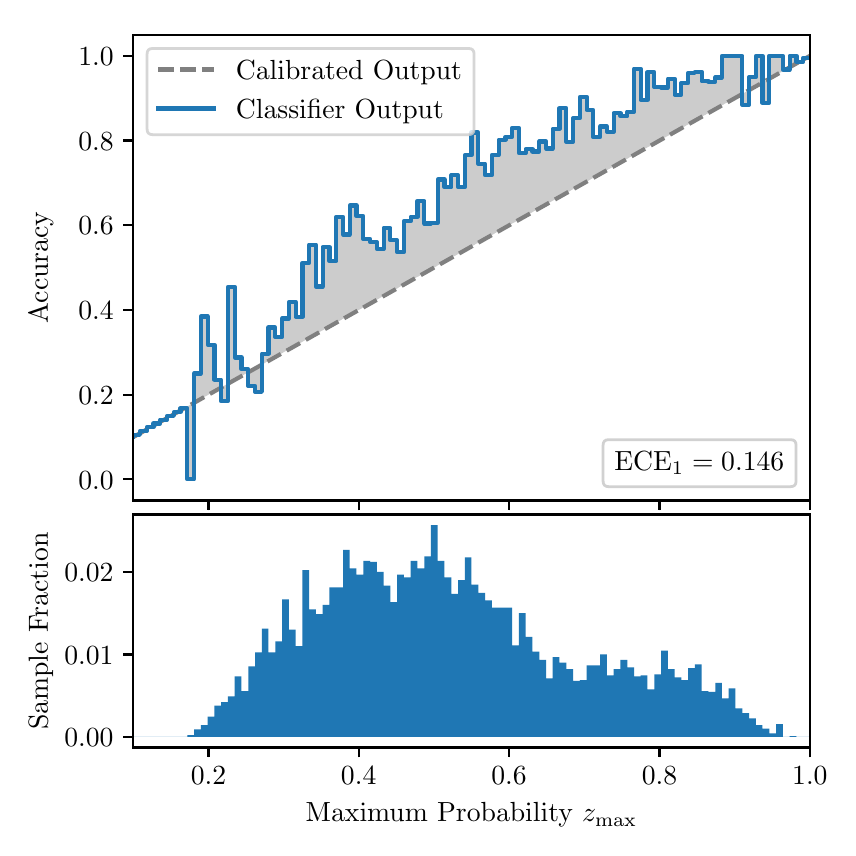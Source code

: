 \begingroup%
\makeatletter%
\begin{pgfpicture}%
\pgfpathrectangle{\pgfpointorigin}{\pgfqpoint{4.0in}{4.0in}}%
\pgfusepath{use as bounding box, clip}%
\begin{pgfscope}%
\pgfsetbuttcap%
\pgfsetmiterjoin%
\definecolor{currentfill}{rgb}{1.0,1.0,1.0}%
\pgfsetfillcolor{currentfill}%
\pgfsetlinewidth{0.0pt}%
\definecolor{currentstroke}{rgb}{1.0,1.0,1.0}%
\pgfsetstrokecolor{currentstroke}%
\pgfsetdash{}{0pt}%
\pgfpathmoveto{\pgfqpoint{0.0in}{0.0in}}%
\pgfpathlineto{\pgfqpoint{4.0in}{0.0in}}%
\pgfpathlineto{\pgfqpoint{4.0in}{4.0in}}%
\pgfpathlineto{\pgfqpoint{0.0in}{4.0in}}%
\pgfpathclose%
\pgfusepath{fill}%
\end{pgfscope}%
\begin{pgfscope}%
\pgfsetbuttcap%
\pgfsetmiterjoin%
\definecolor{currentfill}{rgb}{1.0,1.0,1.0}%
\pgfsetfillcolor{currentfill}%
\pgfsetlinewidth{0.0pt}%
\definecolor{currentstroke}{rgb}{0.0,0.0,0.0}%
\pgfsetstrokecolor{currentstroke}%
\pgfsetstrokeopacity{0.0}%
\pgfsetdash{}{0pt}%
\pgfpathmoveto{\pgfqpoint{0.528in}{1.636in}}%
\pgfpathlineto{\pgfqpoint{3.911in}{1.636in}}%
\pgfpathlineto{\pgfqpoint{3.911in}{3.965in}}%
\pgfpathlineto{\pgfqpoint{0.528in}{3.965in}}%
\pgfpathclose%
\pgfusepath{fill}%
\end{pgfscope}%
\begin{pgfscope}%
\pgfpathrectangle{\pgfqpoint{0.528in}{1.636in}}{\pgfqpoint{3.384in}{2.329in}}%
\pgfusepath{clip}%
\pgfsetbuttcap%
\pgfsetroundjoin%
\definecolor{currentfill}{rgb}{0.0,0.0,0.0}%
\pgfsetfillcolor{currentfill}%
\pgfsetfillopacity{0.2}%
\pgfsetlinewidth{0.0pt}%
\definecolor{currentstroke}{rgb}{0.0,0.0,0.0}%
\pgfsetstrokecolor{currentstroke}%
\pgfsetdash{}{0pt}%
\pgfpathmoveto{\pgfqpoint{0.531in}{1.964in}}%
\pgfpathlineto{\pgfqpoint{0.531in}{1.955in}}%
\pgfpathlineto{\pgfqpoint{0.534in}{1.957in}}%
\pgfpathlineto{\pgfqpoint{0.538in}{1.959in}}%
\pgfpathlineto{\pgfqpoint{0.541in}{1.961in}}%
\pgfpathlineto{\pgfqpoint{0.545in}{1.963in}}%
\pgfpathlineto{\pgfqpoint{0.548in}{1.965in}}%
\pgfpathlineto{\pgfqpoint{0.551in}{1.967in}}%
\pgfpathlineto{\pgfqpoint{0.555in}{1.969in}}%
\pgfpathlineto{\pgfqpoint{0.558in}{1.97in}}%
\pgfpathlineto{\pgfqpoint{0.561in}{1.972in}}%
\pgfpathlineto{\pgfqpoint{0.565in}{1.974in}}%
\pgfpathlineto{\pgfqpoint{0.568in}{1.976in}}%
\pgfpathlineto{\pgfqpoint{0.572in}{1.978in}}%
\pgfpathlineto{\pgfqpoint{0.575in}{1.98in}}%
\pgfpathlineto{\pgfqpoint{0.578in}{1.982in}}%
\pgfpathlineto{\pgfqpoint{0.582in}{1.984in}}%
\pgfpathlineto{\pgfqpoint{0.585in}{1.986in}}%
\pgfpathlineto{\pgfqpoint{0.589in}{1.988in}}%
\pgfpathlineto{\pgfqpoint{0.592in}{1.99in}}%
\pgfpathlineto{\pgfqpoint{0.595in}{1.991in}}%
\pgfpathlineto{\pgfqpoint{0.599in}{1.993in}}%
\pgfpathlineto{\pgfqpoint{0.602in}{1.995in}}%
\pgfpathlineto{\pgfqpoint{0.606in}{1.997in}}%
\pgfpathlineto{\pgfqpoint{0.609in}{1.999in}}%
\pgfpathlineto{\pgfqpoint{0.612in}{2.001in}}%
\pgfpathlineto{\pgfqpoint{0.616in}{2.003in}}%
\pgfpathlineto{\pgfqpoint{0.619in}{2.005in}}%
\pgfpathlineto{\pgfqpoint{0.622in}{2.007in}}%
\pgfpathlineto{\pgfqpoint{0.626in}{2.009in}}%
\pgfpathlineto{\pgfqpoint{0.629in}{2.011in}}%
\pgfpathlineto{\pgfqpoint{0.633in}{2.012in}}%
\pgfpathlineto{\pgfqpoint{0.636in}{2.014in}}%
\pgfpathlineto{\pgfqpoint{0.639in}{2.016in}}%
\pgfpathlineto{\pgfqpoint{0.643in}{2.018in}}%
\pgfpathlineto{\pgfqpoint{0.646in}{2.02in}}%
\pgfpathlineto{\pgfqpoint{0.65in}{2.022in}}%
\pgfpathlineto{\pgfqpoint{0.653in}{2.024in}}%
\pgfpathlineto{\pgfqpoint{0.656in}{2.026in}}%
\pgfpathlineto{\pgfqpoint{0.66in}{2.028in}}%
\pgfpathlineto{\pgfqpoint{0.663in}{2.03in}}%
\pgfpathlineto{\pgfqpoint{0.666in}{2.032in}}%
\pgfpathlineto{\pgfqpoint{0.67in}{2.033in}}%
\pgfpathlineto{\pgfqpoint{0.673in}{2.035in}}%
\pgfpathlineto{\pgfqpoint{0.677in}{2.037in}}%
\pgfpathlineto{\pgfqpoint{0.68in}{2.039in}}%
\pgfpathlineto{\pgfqpoint{0.683in}{2.041in}}%
\pgfpathlineto{\pgfqpoint{0.687in}{2.043in}}%
\pgfpathlineto{\pgfqpoint{0.69in}{2.045in}}%
\pgfpathlineto{\pgfqpoint{0.694in}{2.047in}}%
\pgfpathlineto{\pgfqpoint{0.697in}{2.049in}}%
\pgfpathlineto{\pgfqpoint{0.7in}{2.051in}}%
\pgfpathlineto{\pgfqpoint{0.704in}{2.052in}}%
\pgfpathlineto{\pgfqpoint{0.707in}{2.054in}}%
\pgfpathlineto{\pgfqpoint{0.711in}{2.056in}}%
\pgfpathlineto{\pgfqpoint{0.714in}{2.058in}}%
\pgfpathlineto{\pgfqpoint{0.717in}{2.06in}}%
\pgfpathlineto{\pgfqpoint{0.721in}{2.062in}}%
\pgfpathlineto{\pgfqpoint{0.724in}{2.064in}}%
\pgfpathlineto{\pgfqpoint{0.727in}{2.066in}}%
\pgfpathlineto{\pgfqpoint{0.731in}{2.068in}}%
\pgfpathlineto{\pgfqpoint{0.734in}{2.07in}}%
\pgfpathlineto{\pgfqpoint{0.738in}{2.072in}}%
\pgfpathlineto{\pgfqpoint{0.741in}{2.073in}}%
\pgfpathlineto{\pgfqpoint{0.744in}{2.075in}}%
\pgfpathlineto{\pgfqpoint{0.748in}{2.077in}}%
\pgfpathlineto{\pgfqpoint{0.751in}{2.079in}}%
\pgfpathlineto{\pgfqpoint{0.755in}{2.081in}}%
\pgfpathlineto{\pgfqpoint{0.758in}{2.083in}}%
\pgfpathlineto{\pgfqpoint{0.761in}{2.085in}}%
\pgfpathlineto{\pgfqpoint{0.765in}{2.087in}}%
\pgfpathlineto{\pgfqpoint{0.768in}{2.089in}}%
\pgfpathlineto{\pgfqpoint{0.771in}{2.091in}}%
\pgfpathlineto{\pgfqpoint{0.775in}{2.093in}}%
\pgfpathlineto{\pgfqpoint{0.778in}{2.094in}}%
\pgfpathlineto{\pgfqpoint{0.782in}{2.096in}}%
\pgfpathlineto{\pgfqpoint{0.785in}{2.098in}}%
\pgfpathlineto{\pgfqpoint{0.788in}{2.1in}}%
\pgfpathlineto{\pgfqpoint{0.792in}{2.102in}}%
\pgfpathlineto{\pgfqpoint{0.795in}{2.104in}}%
\pgfpathlineto{\pgfqpoint{0.799in}{2.106in}}%
\pgfpathlineto{\pgfqpoint{0.802in}{2.108in}}%
\pgfpathlineto{\pgfqpoint{0.805in}{2.11in}}%
\pgfpathlineto{\pgfqpoint{0.809in}{2.112in}}%
\pgfpathlineto{\pgfqpoint{0.812in}{2.114in}}%
\pgfpathlineto{\pgfqpoint{0.816in}{2.115in}}%
\pgfpathlineto{\pgfqpoint{0.819in}{2.117in}}%
\pgfpathlineto{\pgfqpoint{0.822in}{2.119in}}%
\pgfpathlineto{\pgfqpoint{0.826in}{2.121in}}%
\pgfpathlineto{\pgfqpoint{0.829in}{2.123in}}%
\pgfpathlineto{\pgfqpoint{0.832in}{2.125in}}%
\pgfpathlineto{\pgfqpoint{0.836in}{2.127in}}%
\pgfpathlineto{\pgfqpoint{0.839in}{2.129in}}%
\pgfpathlineto{\pgfqpoint{0.843in}{2.131in}}%
\pgfpathlineto{\pgfqpoint{0.846in}{2.133in}}%
\pgfpathlineto{\pgfqpoint{0.849in}{2.135in}}%
\pgfpathlineto{\pgfqpoint{0.853in}{2.136in}}%
\pgfpathlineto{\pgfqpoint{0.856in}{2.138in}}%
\pgfpathlineto{\pgfqpoint{0.86in}{2.14in}}%
\pgfpathlineto{\pgfqpoint{0.863in}{2.142in}}%
\pgfpathlineto{\pgfqpoint{0.866in}{2.144in}}%
\pgfpathlineto{\pgfqpoint{0.87in}{2.146in}}%
\pgfpathlineto{\pgfqpoint{0.873in}{2.148in}}%
\pgfpathlineto{\pgfqpoint{0.876in}{2.15in}}%
\pgfpathlineto{\pgfqpoint{0.88in}{2.152in}}%
\pgfpathlineto{\pgfqpoint{0.883in}{2.154in}}%
\pgfpathlineto{\pgfqpoint{0.887in}{2.156in}}%
\pgfpathlineto{\pgfqpoint{0.89in}{2.157in}}%
\pgfpathlineto{\pgfqpoint{0.893in}{2.159in}}%
\pgfpathlineto{\pgfqpoint{0.897in}{2.161in}}%
\pgfpathlineto{\pgfqpoint{0.9in}{2.163in}}%
\pgfpathlineto{\pgfqpoint{0.904in}{2.165in}}%
\pgfpathlineto{\pgfqpoint{0.907in}{2.167in}}%
\pgfpathlineto{\pgfqpoint{0.91in}{2.169in}}%
\pgfpathlineto{\pgfqpoint{0.914in}{2.171in}}%
\pgfpathlineto{\pgfqpoint{0.917in}{2.173in}}%
\pgfpathlineto{\pgfqpoint{0.921in}{2.175in}}%
\pgfpathlineto{\pgfqpoint{0.924in}{2.176in}}%
\pgfpathlineto{\pgfqpoint{0.927in}{2.178in}}%
\pgfpathlineto{\pgfqpoint{0.931in}{2.18in}}%
\pgfpathlineto{\pgfqpoint{0.934in}{2.182in}}%
\pgfpathlineto{\pgfqpoint{0.937in}{2.184in}}%
\pgfpathlineto{\pgfqpoint{0.941in}{2.186in}}%
\pgfpathlineto{\pgfqpoint{0.944in}{2.188in}}%
\pgfpathlineto{\pgfqpoint{0.948in}{2.19in}}%
\pgfpathlineto{\pgfqpoint{0.951in}{2.192in}}%
\pgfpathlineto{\pgfqpoint{0.954in}{2.194in}}%
\pgfpathlineto{\pgfqpoint{0.958in}{2.196in}}%
\pgfpathlineto{\pgfqpoint{0.961in}{2.197in}}%
\pgfpathlineto{\pgfqpoint{0.965in}{2.199in}}%
\pgfpathlineto{\pgfqpoint{0.968in}{2.201in}}%
\pgfpathlineto{\pgfqpoint{0.971in}{2.203in}}%
\pgfpathlineto{\pgfqpoint{0.975in}{2.205in}}%
\pgfpathlineto{\pgfqpoint{0.978in}{2.207in}}%
\pgfpathlineto{\pgfqpoint{0.981in}{2.209in}}%
\pgfpathlineto{\pgfqpoint{0.985in}{2.211in}}%
\pgfpathlineto{\pgfqpoint{0.988in}{2.213in}}%
\pgfpathlineto{\pgfqpoint{0.992in}{2.215in}}%
\pgfpathlineto{\pgfqpoint{0.995in}{2.217in}}%
\pgfpathlineto{\pgfqpoint{0.998in}{2.218in}}%
\pgfpathlineto{\pgfqpoint{1.002in}{2.22in}}%
\pgfpathlineto{\pgfqpoint{1.005in}{2.222in}}%
\pgfpathlineto{\pgfqpoint{1.009in}{2.224in}}%
\pgfpathlineto{\pgfqpoint{1.012in}{2.226in}}%
\pgfpathlineto{\pgfqpoint{1.015in}{2.228in}}%
\pgfpathlineto{\pgfqpoint{1.019in}{2.23in}}%
\pgfpathlineto{\pgfqpoint{1.022in}{2.232in}}%
\pgfpathlineto{\pgfqpoint{1.026in}{2.234in}}%
\pgfpathlineto{\pgfqpoint{1.029in}{2.236in}}%
\pgfpathlineto{\pgfqpoint{1.032in}{2.238in}}%
\pgfpathlineto{\pgfqpoint{1.036in}{2.239in}}%
\pgfpathlineto{\pgfqpoint{1.039in}{2.241in}}%
\pgfpathlineto{\pgfqpoint{1.042in}{2.243in}}%
\pgfpathlineto{\pgfqpoint{1.046in}{2.245in}}%
\pgfpathlineto{\pgfqpoint{1.049in}{2.247in}}%
\pgfpathlineto{\pgfqpoint{1.053in}{2.249in}}%
\pgfpathlineto{\pgfqpoint{1.056in}{2.251in}}%
\pgfpathlineto{\pgfqpoint{1.059in}{2.253in}}%
\pgfpathlineto{\pgfqpoint{1.063in}{2.255in}}%
\pgfpathlineto{\pgfqpoint{1.066in}{2.257in}}%
\pgfpathlineto{\pgfqpoint{1.07in}{2.259in}}%
\pgfpathlineto{\pgfqpoint{1.073in}{2.26in}}%
\pgfpathlineto{\pgfqpoint{1.076in}{2.262in}}%
\pgfpathlineto{\pgfqpoint{1.08in}{2.264in}}%
\pgfpathlineto{\pgfqpoint{1.083in}{2.266in}}%
\pgfpathlineto{\pgfqpoint{1.086in}{2.268in}}%
\pgfpathlineto{\pgfqpoint{1.09in}{2.27in}}%
\pgfpathlineto{\pgfqpoint{1.093in}{2.272in}}%
\pgfpathlineto{\pgfqpoint{1.097in}{2.274in}}%
\pgfpathlineto{\pgfqpoint{1.1in}{2.276in}}%
\pgfpathlineto{\pgfqpoint{1.103in}{2.278in}}%
\pgfpathlineto{\pgfqpoint{1.107in}{2.28in}}%
\pgfpathlineto{\pgfqpoint{1.11in}{2.281in}}%
\pgfpathlineto{\pgfqpoint{1.114in}{2.283in}}%
\pgfpathlineto{\pgfqpoint{1.117in}{2.285in}}%
\pgfpathlineto{\pgfqpoint{1.12in}{2.287in}}%
\pgfpathlineto{\pgfqpoint{1.124in}{2.289in}}%
\pgfpathlineto{\pgfqpoint{1.127in}{2.291in}}%
\pgfpathlineto{\pgfqpoint{1.131in}{2.293in}}%
\pgfpathlineto{\pgfqpoint{1.134in}{2.295in}}%
\pgfpathlineto{\pgfqpoint{1.137in}{2.297in}}%
\pgfpathlineto{\pgfqpoint{1.141in}{2.299in}}%
\pgfpathlineto{\pgfqpoint{1.144in}{2.3in}}%
\pgfpathlineto{\pgfqpoint{1.147in}{2.302in}}%
\pgfpathlineto{\pgfqpoint{1.151in}{2.304in}}%
\pgfpathlineto{\pgfqpoint{1.154in}{2.306in}}%
\pgfpathlineto{\pgfqpoint{1.158in}{2.308in}}%
\pgfpathlineto{\pgfqpoint{1.161in}{2.31in}}%
\pgfpathlineto{\pgfqpoint{1.164in}{2.312in}}%
\pgfpathlineto{\pgfqpoint{1.168in}{2.314in}}%
\pgfpathlineto{\pgfqpoint{1.171in}{2.316in}}%
\pgfpathlineto{\pgfqpoint{1.175in}{2.318in}}%
\pgfpathlineto{\pgfqpoint{1.178in}{2.32in}}%
\pgfpathlineto{\pgfqpoint{1.181in}{2.321in}}%
\pgfpathlineto{\pgfqpoint{1.185in}{2.323in}}%
\pgfpathlineto{\pgfqpoint{1.188in}{2.325in}}%
\pgfpathlineto{\pgfqpoint{1.191in}{2.327in}}%
\pgfpathlineto{\pgfqpoint{1.195in}{2.329in}}%
\pgfpathlineto{\pgfqpoint{1.198in}{2.331in}}%
\pgfpathlineto{\pgfqpoint{1.202in}{2.333in}}%
\pgfpathlineto{\pgfqpoint{1.205in}{2.335in}}%
\pgfpathlineto{\pgfqpoint{1.208in}{2.337in}}%
\pgfpathlineto{\pgfqpoint{1.212in}{2.339in}}%
\pgfpathlineto{\pgfqpoint{1.215in}{2.341in}}%
\pgfpathlineto{\pgfqpoint{1.219in}{2.342in}}%
\pgfpathlineto{\pgfqpoint{1.222in}{2.344in}}%
\pgfpathlineto{\pgfqpoint{1.225in}{2.346in}}%
\pgfpathlineto{\pgfqpoint{1.229in}{2.348in}}%
\pgfpathlineto{\pgfqpoint{1.232in}{2.35in}}%
\pgfpathlineto{\pgfqpoint{1.236in}{2.352in}}%
\pgfpathlineto{\pgfqpoint{1.239in}{2.354in}}%
\pgfpathlineto{\pgfqpoint{1.242in}{2.356in}}%
\pgfpathlineto{\pgfqpoint{1.246in}{2.358in}}%
\pgfpathlineto{\pgfqpoint{1.249in}{2.36in}}%
\pgfpathlineto{\pgfqpoint{1.252in}{2.362in}}%
\pgfpathlineto{\pgfqpoint{1.256in}{2.363in}}%
\pgfpathlineto{\pgfqpoint{1.259in}{2.365in}}%
\pgfpathlineto{\pgfqpoint{1.263in}{2.367in}}%
\pgfpathlineto{\pgfqpoint{1.266in}{2.369in}}%
\pgfpathlineto{\pgfqpoint{1.269in}{2.371in}}%
\pgfpathlineto{\pgfqpoint{1.273in}{2.373in}}%
\pgfpathlineto{\pgfqpoint{1.276in}{2.375in}}%
\pgfpathlineto{\pgfqpoint{1.28in}{2.377in}}%
\pgfpathlineto{\pgfqpoint{1.283in}{2.379in}}%
\pgfpathlineto{\pgfqpoint{1.286in}{2.381in}}%
\pgfpathlineto{\pgfqpoint{1.29in}{2.383in}}%
\pgfpathlineto{\pgfqpoint{1.293in}{2.384in}}%
\pgfpathlineto{\pgfqpoint{1.296in}{2.386in}}%
\pgfpathlineto{\pgfqpoint{1.3in}{2.388in}}%
\pgfpathlineto{\pgfqpoint{1.303in}{2.39in}}%
\pgfpathlineto{\pgfqpoint{1.307in}{2.392in}}%
\pgfpathlineto{\pgfqpoint{1.31in}{2.394in}}%
\pgfpathlineto{\pgfqpoint{1.313in}{2.396in}}%
\pgfpathlineto{\pgfqpoint{1.317in}{2.398in}}%
\pgfpathlineto{\pgfqpoint{1.32in}{2.4in}}%
\pgfpathlineto{\pgfqpoint{1.324in}{2.402in}}%
\pgfpathlineto{\pgfqpoint{1.327in}{2.404in}}%
\pgfpathlineto{\pgfqpoint{1.33in}{2.405in}}%
\pgfpathlineto{\pgfqpoint{1.334in}{2.407in}}%
\pgfpathlineto{\pgfqpoint{1.337in}{2.409in}}%
\pgfpathlineto{\pgfqpoint{1.34in}{2.411in}}%
\pgfpathlineto{\pgfqpoint{1.344in}{2.413in}}%
\pgfpathlineto{\pgfqpoint{1.347in}{2.415in}}%
\pgfpathlineto{\pgfqpoint{1.351in}{2.417in}}%
\pgfpathlineto{\pgfqpoint{1.354in}{2.419in}}%
\pgfpathlineto{\pgfqpoint{1.357in}{2.421in}}%
\pgfpathlineto{\pgfqpoint{1.361in}{2.423in}}%
\pgfpathlineto{\pgfqpoint{1.364in}{2.424in}}%
\pgfpathlineto{\pgfqpoint{1.368in}{2.426in}}%
\pgfpathlineto{\pgfqpoint{1.371in}{2.428in}}%
\pgfpathlineto{\pgfqpoint{1.374in}{2.43in}}%
\pgfpathlineto{\pgfqpoint{1.378in}{2.432in}}%
\pgfpathlineto{\pgfqpoint{1.381in}{2.434in}}%
\pgfpathlineto{\pgfqpoint{1.385in}{2.436in}}%
\pgfpathlineto{\pgfqpoint{1.388in}{2.438in}}%
\pgfpathlineto{\pgfqpoint{1.391in}{2.44in}}%
\pgfpathlineto{\pgfqpoint{1.395in}{2.442in}}%
\pgfpathlineto{\pgfqpoint{1.398in}{2.444in}}%
\pgfpathlineto{\pgfqpoint{1.401in}{2.445in}}%
\pgfpathlineto{\pgfqpoint{1.405in}{2.447in}}%
\pgfpathlineto{\pgfqpoint{1.408in}{2.449in}}%
\pgfpathlineto{\pgfqpoint{1.412in}{2.451in}}%
\pgfpathlineto{\pgfqpoint{1.415in}{2.453in}}%
\pgfpathlineto{\pgfqpoint{1.418in}{2.455in}}%
\pgfpathlineto{\pgfqpoint{1.422in}{2.457in}}%
\pgfpathlineto{\pgfqpoint{1.425in}{2.459in}}%
\pgfpathlineto{\pgfqpoint{1.429in}{2.461in}}%
\pgfpathlineto{\pgfqpoint{1.432in}{2.463in}}%
\pgfpathlineto{\pgfqpoint{1.435in}{2.465in}}%
\pgfpathlineto{\pgfqpoint{1.439in}{2.466in}}%
\pgfpathlineto{\pgfqpoint{1.442in}{2.468in}}%
\pgfpathlineto{\pgfqpoint{1.445in}{2.47in}}%
\pgfpathlineto{\pgfqpoint{1.449in}{2.472in}}%
\pgfpathlineto{\pgfqpoint{1.452in}{2.474in}}%
\pgfpathlineto{\pgfqpoint{1.456in}{2.476in}}%
\pgfpathlineto{\pgfqpoint{1.459in}{2.478in}}%
\pgfpathlineto{\pgfqpoint{1.462in}{2.48in}}%
\pgfpathlineto{\pgfqpoint{1.466in}{2.482in}}%
\pgfpathlineto{\pgfqpoint{1.469in}{2.484in}}%
\pgfpathlineto{\pgfqpoint{1.473in}{2.486in}}%
\pgfpathlineto{\pgfqpoint{1.476in}{2.487in}}%
\pgfpathlineto{\pgfqpoint{1.479in}{2.489in}}%
\pgfpathlineto{\pgfqpoint{1.483in}{2.491in}}%
\pgfpathlineto{\pgfqpoint{1.486in}{2.493in}}%
\pgfpathlineto{\pgfqpoint{1.49in}{2.495in}}%
\pgfpathlineto{\pgfqpoint{1.493in}{2.497in}}%
\pgfpathlineto{\pgfqpoint{1.496in}{2.499in}}%
\pgfpathlineto{\pgfqpoint{1.5in}{2.501in}}%
\pgfpathlineto{\pgfqpoint{1.503in}{2.503in}}%
\pgfpathlineto{\pgfqpoint{1.506in}{2.505in}}%
\pgfpathlineto{\pgfqpoint{1.51in}{2.507in}}%
\pgfpathlineto{\pgfqpoint{1.513in}{2.508in}}%
\pgfpathlineto{\pgfqpoint{1.517in}{2.51in}}%
\pgfpathlineto{\pgfqpoint{1.52in}{2.512in}}%
\pgfpathlineto{\pgfqpoint{1.523in}{2.514in}}%
\pgfpathlineto{\pgfqpoint{1.527in}{2.516in}}%
\pgfpathlineto{\pgfqpoint{1.53in}{2.518in}}%
\pgfpathlineto{\pgfqpoint{1.534in}{2.52in}}%
\pgfpathlineto{\pgfqpoint{1.537in}{2.522in}}%
\pgfpathlineto{\pgfqpoint{1.54in}{2.524in}}%
\pgfpathlineto{\pgfqpoint{1.544in}{2.526in}}%
\pgfpathlineto{\pgfqpoint{1.547in}{2.528in}}%
\pgfpathlineto{\pgfqpoint{1.55in}{2.529in}}%
\pgfpathlineto{\pgfqpoint{1.554in}{2.531in}}%
\pgfpathlineto{\pgfqpoint{1.557in}{2.533in}}%
\pgfpathlineto{\pgfqpoint{1.561in}{2.535in}}%
\pgfpathlineto{\pgfqpoint{1.564in}{2.537in}}%
\pgfpathlineto{\pgfqpoint{1.567in}{2.539in}}%
\pgfpathlineto{\pgfqpoint{1.571in}{2.541in}}%
\pgfpathlineto{\pgfqpoint{1.574in}{2.543in}}%
\pgfpathlineto{\pgfqpoint{1.578in}{2.545in}}%
\pgfpathlineto{\pgfqpoint{1.581in}{2.547in}}%
\pgfpathlineto{\pgfqpoint{1.584in}{2.549in}}%
\pgfpathlineto{\pgfqpoint{1.588in}{2.55in}}%
\pgfpathlineto{\pgfqpoint{1.591in}{2.552in}}%
\pgfpathlineto{\pgfqpoint{1.595in}{2.554in}}%
\pgfpathlineto{\pgfqpoint{1.598in}{2.556in}}%
\pgfpathlineto{\pgfqpoint{1.601in}{2.558in}}%
\pgfpathlineto{\pgfqpoint{1.605in}{2.56in}}%
\pgfpathlineto{\pgfqpoint{1.608in}{2.562in}}%
\pgfpathlineto{\pgfqpoint{1.611in}{2.564in}}%
\pgfpathlineto{\pgfqpoint{1.615in}{2.566in}}%
\pgfpathlineto{\pgfqpoint{1.618in}{2.568in}}%
\pgfpathlineto{\pgfqpoint{1.622in}{2.569in}}%
\pgfpathlineto{\pgfqpoint{1.625in}{2.571in}}%
\pgfpathlineto{\pgfqpoint{1.628in}{2.573in}}%
\pgfpathlineto{\pgfqpoint{1.632in}{2.575in}}%
\pgfpathlineto{\pgfqpoint{1.635in}{2.577in}}%
\pgfpathlineto{\pgfqpoint{1.639in}{2.579in}}%
\pgfpathlineto{\pgfqpoint{1.642in}{2.581in}}%
\pgfpathlineto{\pgfqpoint{1.645in}{2.583in}}%
\pgfpathlineto{\pgfqpoint{1.649in}{2.585in}}%
\pgfpathlineto{\pgfqpoint{1.652in}{2.587in}}%
\pgfpathlineto{\pgfqpoint{1.655in}{2.589in}}%
\pgfpathlineto{\pgfqpoint{1.659in}{2.59in}}%
\pgfpathlineto{\pgfqpoint{1.662in}{2.592in}}%
\pgfpathlineto{\pgfqpoint{1.666in}{2.594in}}%
\pgfpathlineto{\pgfqpoint{1.669in}{2.596in}}%
\pgfpathlineto{\pgfqpoint{1.672in}{2.598in}}%
\pgfpathlineto{\pgfqpoint{1.676in}{2.6in}}%
\pgfpathlineto{\pgfqpoint{1.679in}{2.602in}}%
\pgfpathlineto{\pgfqpoint{1.683in}{2.604in}}%
\pgfpathlineto{\pgfqpoint{1.686in}{2.606in}}%
\pgfpathlineto{\pgfqpoint{1.689in}{2.608in}}%
\pgfpathlineto{\pgfqpoint{1.693in}{2.61in}}%
\pgfpathlineto{\pgfqpoint{1.696in}{2.611in}}%
\pgfpathlineto{\pgfqpoint{1.7in}{2.613in}}%
\pgfpathlineto{\pgfqpoint{1.703in}{2.615in}}%
\pgfpathlineto{\pgfqpoint{1.706in}{2.617in}}%
\pgfpathlineto{\pgfqpoint{1.71in}{2.619in}}%
\pgfpathlineto{\pgfqpoint{1.713in}{2.621in}}%
\pgfpathlineto{\pgfqpoint{1.716in}{2.623in}}%
\pgfpathlineto{\pgfqpoint{1.72in}{2.625in}}%
\pgfpathlineto{\pgfqpoint{1.723in}{2.627in}}%
\pgfpathlineto{\pgfqpoint{1.727in}{2.629in}}%
\pgfpathlineto{\pgfqpoint{1.73in}{2.631in}}%
\pgfpathlineto{\pgfqpoint{1.733in}{2.632in}}%
\pgfpathlineto{\pgfqpoint{1.737in}{2.634in}}%
\pgfpathlineto{\pgfqpoint{1.74in}{2.636in}}%
\pgfpathlineto{\pgfqpoint{1.744in}{2.638in}}%
\pgfpathlineto{\pgfqpoint{1.747in}{2.64in}}%
\pgfpathlineto{\pgfqpoint{1.75in}{2.642in}}%
\pgfpathlineto{\pgfqpoint{1.754in}{2.644in}}%
\pgfpathlineto{\pgfqpoint{1.757in}{2.646in}}%
\pgfpathlineto{\pgfqpoint{1.76in}{2.648in}}%
\pgfpathlineto{\pgfqpoint{1.764in}{2.65in}}%
\pgfpathlineto{\pgfqpoint{1.767in}{2.652in}}%
\pgfpathlineto{\pgfqpoint{1.771in}{2.653in}}%
\pgfpathlineto{\pgfqpoint{1.774in}{2.655in}}%
\pgfpathlineto{\pgfqpoint{1.777in}{2.657in}}%
\pgfpathlineto{\pgfqpoint{1.781in}{2.659in}}%
\pgfpathlineto{\pgfqpoint{1.784in}{2.661in}}%
\pgfpathlineto{\pgfqpoint{1.788in}{2.663in}}%
\pgfpathlineto{\pgfqpoint{1.791in}{2.665in}}%
\pgfpathlineto{\pgfqpoint{1.794in}{2.667in}}%
\pgfpathlineto{\pgfqpoint{1.798in}{2.669in}}%
\pgfpathlineto{\pgfqpoint{1.801in}{2.671in}}%
\pgfpathlineto{\pgfqpoint{1.805in}{2.673in}}%
\pgfpathlineto{\pgfqpoint{1.808in}{2.674in}}%
\pgfpathlineto{\pgfqpoint{1.811in}{2.676in}}%
\pgfpathlineto{\pgfqpoint{1.815in}{2.678in}}%
\pgfpathlineto{\pgfqpoint{1.818in}{2.68in}}%
\pgfpathlineto{\pgfqpoint{1.821in}{2.682in}}%
\pgfpathlineto{\pgfqpoint{1.825in}{2.684in}}%
\pgfpathlineto{\pgfqpoint{1.828in}{2.686in}}%
\pgfpathlineto{\pgfqpoint{1.832in}{2.688in}}%
\pgfpathlineto{\pgfqpoint{1.835in}{2.69in}}%
\pgfpathlineto{\pgfqpoint{1.838in}{2.692in}}%
\pgfpathlineto{\pgfqpoint{1.842in}{2.693in}}%
\pgfpathlineto{\pgfqpoint{1.845in}{2.695in}}%
\pgfpathlineto{\pgfqpoint{1.849in}{2.697in}}%
\pgfpathlineto{\pgfqpoint{1.852in}{2.699in}}%
\pgfpathlineto{\pgfqpoint{1.855in}{2.701in}}%
\pgfpathlineto{\pgfqpoint{1.859in}{2.703in}}%
\pgfpathlineto{\pgfqpoint{1.862in}{2.705in}}%
\pgfpathlineto{\pgfqpoint{1.865in}{2.707in}}%
\pgfpathlineto{\pgfqpoint{1.869in}{2.709in}}%
\pgfpathlineto{\pgfqpoint{1.872in}{2.711in}}%
\pgfpathlineto{\pgfqpoint{1.876in}{2.713in}}%
\pgfpathlineto{\pgfqpoint{1.879in}{2.714in}}%
\pgfpathlineto{\pgfqpoint{1.882in}{2.716in}}%
\pgfpathlineto{\pgfqpoint{1.886in}{2.718in}}%
\pgfpathlineto{\pgfqpoint{1.889in}{2.72in}}%
\pgfpathlineto{\pgfqpoint{1.893in}{2.722in}}%
\pgfpathlineto{\pgfqpoint{1.896in}{2.724in}}%
\pgfpathlineto{\pgfqpoint{1.899in}{2.726in}}%
\pgfpathlineto{\pgfqpoint{1.903in}{2.728in}}%
\pgfpathlineto{\pgfqpoint{1.906in}{2.73in}}%
\pgfpathlineto{\pgfqpoint{1.91in}{2.732in}}%
\pgfpathlineto{\pgfqpoint{1.913in}{2.734in}}%
\pgfpathlineto{\pgfqpoint{1.916in}{2.735in}}%
\pgfpathlineto{\pgfqpoint{1.92in}{2.737in}}%
\pgfpathlineto{\pgfqpoint{1.923in}{2.739in}}%
\pgfpathlineto{\pgfqpoint{1.926in}{2.741in}}%
\pgfpathlineto{\pgfqpoint{1.93in}{2.743in}}%
\pgfpathlineto{\pgfqpoint{1.933in}{2.745in}}%
\pgfpathlineto{\pgfqpoint{1.937in}{2.747in}}%
\pgfpathlineto{\pgfqpoint{1.94in}{2.749in}}%
\pgfpathlineto{\pgfqpoint{1.943in}{2.751in}}%
\pgfpathlineto{\pgfqpoint{1.947in}{2.753in}}%
\pgfpathlineto{\pgfqpoint{1.95in}{2.755in}}%
\pgfpathlineto{\pgfqpoint{1.954in}{2.756in}}%
\pgfpathlineto{\pgfqpoint{1.957in}{2.758in}}%
\pgfpathlineto{\pgfqpoint{1.96in}{2.76in}}%
\pgfpathlineto{\pgfqpoint{1.964in}{2.762in}}%
\pgfpathlineto{\pgfqpoint{1.967in}{2.764in}}%
\pgfpathlineto{\pgfqpoint{1.97in}{2.766in}}%
\pgfpathlineto{\pgfqpoint{1.974in}{2.768in}}%
\pgfpathlineto{\pgfqpoint{1.977in}{2.77in}}%
\pgfpathlineto{\pgfqpoint{1.981in}{2.772in}}%
\pgfpathlineto{\pgfqpoint{1.984in}{2.774in}}%
\pgfpathlineto{\pgfqpoint{1.987in}{2.776in}}%
\pgfpathlineto{\pgfqpoint{1.991in}{2.777in}}%
\pgfpathlineto{\pgfqpoint{1.994in}{2.779in}}%
\pgfpathlineto{\pgfqpoint{1.998in}{2.781in}}%
\pgfpathlineto{\pgfqpoint{2.001in}{2.783in}}%
\pgfpathlineto{\pgfqpoint{2.004in}{2.785in}}%
\pgfpathlineto{\pgfqpoint{2.008in}{2.787in}}%
\pgfpathlineto{\pgfqpoint{2.011in}{2.789in}}%
\pgfpathlineto{\pgfqpoint{2.015in}{2.791in}}%
\pgfpathlineto{\pgfqpoint{2.018in}{2.793in}}%
\pgfpathlineto{\pgfqpoint{2.021in}{2.795in}}%
\pgfpathlineto{\pgfqpoint{2.025in}{2.797in}}%
\pgfpathlineto{\pgfqpoint{2.028in}{2.798in}}%
\pgfpathlineto{\pgfqpoint{2.031in}{2.8in}}%
\pgfpathlineto{\pgfqpoint{2.035in}{2.802in}}%
\pgfpathlineto{\pgfqpoint{2.038in}{2.804in}}%
\pgfpathlineto{\pgfqpoint{2.042in}{2.806in}}%
\pgfpathlineto{\pgfqpoint{2.045in}{2.808in}}%
\pgfpathlineto{\pgfqpoint{2.048in}{2.81in}}%
\pgfpathlineto{\pgfqpoint{2.052in}{2.812in}}%
\pgfpathlineto{\pgfqpoint{2.055in}{2.814in}}%
\pgfpathlineto{\pgfqpoint{2.059in}{2.816in}}%
\pgfpathlineto{\pgfqpoint{2.062in}{2.817in}}%
\pgfpathlineto{\pgfqpoint{2.065in}{2.819in}}%
\pgfpathlineto{\pgfqpoint{2.069in}{2.821in}}%
\pgfpathlineto{\pgfqpoint{2.072in}{2.823in}}%
\pgfpathlineto{\pgfqpoint{2.075in}{2.825in}}%
\pgfpathlineto{\pgfqpoint{2.079in}{2.827in}}%
\pgfpathlineto{\pgfqpoint{2.082in}{2.829in}}%
\pgfpathlineto{\pgfqpoint{2.086in}{2.831in}}%
\pgfpathlineto{\pgfqpoint{2.089in}{2.833in}}%
\pgfpathlineto{\pgfqpoint{2.092in}{2.835in}}%
\pgfpathlineto{\pgfqpoint{2.096in}{2.837in}}%
\pgfpathlineto{\pgfqpoint{2.099in}{2.838in}}%
\pgfpathlineto{\pgfqpoint{2.103in}{2.84in}}%
\pgfpathlineto{\pgfqpoint{2.106in}{2.842in}}%
\pgfpathlineto{\pgfqpoint{2.109in}{2.844in}}%
\pgfpathlineto{\pgfqpoint{2.113in}{2.846in}}%
\pgfpathlineto{\pgfqpoint{2.116in}{2.848in}}%
\pgfpathlineto{\pgfqpoint{2.12in}{2.85in}}%
\pgfpathlineto{\pgfqpoint{2.123in}{2.852in}}%
\pgfpathlineto{\pgfqpoint{2.126in}{2.854in}}%
\pgfpathlineto{\pgfqpoint{2.13in}{2.856in}}%
\pgfpathlineto{\pgfqpoint{2.133in}{2.858in}}%
\pgfpathlineto{\pgfqpoint{2.136in}{2.859in}}%
\pgfpathlineto{\pgfqpoint{2.14in}{2.861in}}%
\pgfpathlineto{\pgfqpoint{2.143in}{2.863in}}%
\pgfpathlineto{\pgfqpoint{2.147in}{2.865in}}%
\pgfpathlineto{\pgfqpoint{2.15in}{2.867in}}%
\pgfpathlineto{\pgfqpoint{2.153in}{2.869in}}%
\pgfpathlineto{\pgfqpoint{2.157in}{2.871in}}%
\pgfpathlineto{\pgfqpoint{2.16in}{2.873in}}%
\pgfpathlineto{\pgfqpoint{2.164in}{2.875in}}%
\pgfpathlineto{\pgfqpoint{2.167in}{2.877in}}%
\pgfpathlineto{\pgfqpoint{2.17in}{2.879in}}%
\pgfpathlineto{\pgfqpoint{2.174in}{2.88in}}%
\pgfpathlineto{\pgfqpoint{2.177in}{2.882in}}%
\pgfpathlineto{\pgfqpoint{2.18in}{2.884in}}%
\pgfpathlineto{\pgfqpoint{2.184in}{2.886in}}%
\pgfpathlineto{\pgfqpoint{2.187in}{2.888in}}%
\pgfpathlineto{\pgfqpoint{2.191in}{2.89in}}%
\pgfpathlineto{\pgfqpoint{2.194in}{2.892in}}%
\pgfpathlineto{\pgfqpoint{2.197in}{2.894in}}%
\pgfpathlineto{\pgfqpoint{2.201in}{2.896in}}%
\pgfpathlineto{\pgfqpoint{2.204in}{2.898in}}%
\pgfpathlineto{\pgfqpoint{2.208in}{2.9in}}%
\pgfpathlineto{\pgfqpoint{2.211in}{2.901in}}%
\pgfpathlineto{\pgfqpoint{2.214in}{2.903in}}%
\pgfpathlineto{\pgfqpoint{2.218in}{2.905in}}%
\pgfpathlineto{\pgfqpoint{2.221in}{2.907in}}%
\pgfpathlineto{\pgfqpoint{2.225in}{2.909in}}%
\pgfpathlineto{\pgfqpoint{2.228in}{2.911in}}%
\pgfpathlineto{\pgfqpoint{2.231in}{2.913in}}%
\pgfpathlineto{\pgfqpoint{2.235in}{2.915in}}%
\pgfpathlineto{\pgfqpoint{2.238in}{2.917in}}%
\pgfpathlineto{\pgfqpoint{2.241in}{2.919in}}%
\pgfpathlineto{\pgfqpoint{2.245in}{2.921in}}%
\pgfpathlineto{\pgfqpoint{2.248in}{2.922in}}%
\pgfpathlineto{\pgfqpoint{2.252in}{2.924in}}%
\pgfpathlineto{\pgfqpoint{2.255in}{2.926in}}%
\pgfpathlineto{\pgfqpoint{2.258in}{2.928in}}%
\pgfpathlineto{\pgfqpoint{2.262in}{2.93in}}%
\pgfpathlineto{\pgfqpoint{2.265in}{2.932in}}%
\pgfpathlineto{\pgfqpoint{2.269in}{2.934in}}%
\pgfpathlineto{\pgfqpoint{2.272in}{2.936in}}%
\pgfpathlineto{\pgfqpoint{2.275in}{2.938in}}%
\pgfpathlineto{\pgfqpoint{2.279in}{2.94in}}%
\pgfpathlineto{\pgfqpoint{2.282in}{2.941in}}%
\pgfpathlineto{\pgfqpoint{2.285in}{2.943in}}%
\pgfpathlineto{\pgfqpoint{2.289in}{2.945in}}%
\pgfpathlineto{\pgfqpoint{2.292in}{2.947in}}%
\pgfpathlineto{\pgfqpoint{2.296in}{2.949in}}%
\pgfpathlineto{\pgfqpoint{2.299in}{2.951in}}%
\pgfpathlineto{\pgfqpoint{2.302in}{2.953in}}%
\pgfpathlineto{\pgfqpoint{2.306in}{2.955in}}%
\pgfpathlineto{\pgfqpoint{2.309in}{2.957in}}%
\pgfpathlineto{\pgfqpoint{2.313in}{2.959in}}%
\pgfpathlineto{\pgfqpoint{2.316in}{2.961in}}%
\pgfpathlineto{\pgfqpoint{2.319in}{2.962in}}%
\pgfpathlineto{\pgfqpoint{2.323in}{2.964in}}%
\pgfpathlineto{\pgfqpoint{2.326in}{2.966in}}%
\pgfpathlineto{\pgfqpoint{2.33in}{2.968in}}%
\pgfpathlineto{\pgfqpoint{2.333in}{2.97in}}%
\pgfpathlineto{\pgfqpoint{2.336in}{2.972in}}%
\pgfpathlineto{\pgfqpoint{2.34in}{2.974in}}%
\pgfpathlineto{\pgfqpoint{2.343in}{2.976in}}%
\pgfpathlineto{\pgfqpoint{2.346in}{2.978in}}%
\pgfpathlineto{\pgfqpoint{2.35in}{2.98in}}%
\pgfpathlineto{\pgfqpoint{2.353in}{2.982in}}%
\pgfpathlineto{\pgfqpoint{2.357in}{2.983in}}%
\pgfpathlineto{\pgfqpoint{2.36in}{2.985in}}%
\pgfpathlineto{\pgfqpoint{2.363in}{2.987in}}%
\pgfpathlineto{\pgfqpoint{2.367in}{2.989in}}%
\pgfpathlineto{\pgfqpoint{2.37in}{2.991in}}%
\pgfpathlineto{\pgfqpoint{2.374in}{2.993in}}%
\pgfpathlineto{\pgfqpoint{2.377in}{2.995in}}%
\pgfpathlineto{\pgfqpoint{2.38in}{2.997in}}%
\pgfpathlineto{\pgfqpoint{2.384in}{2.999in}}%
\pgfpathlineto{\pgfqpoint{2.387in}{3.001in}}%
\pgfpathlineto{\pgfqpoint{2.39in}{3.003in}}%
\pgfpathlineto{\pgfqpoint{2.394in}{3.004in}}%
\pgfpathlineto{\pgfqpoint{2.397in}{3.006in}}%
\pgfpathlineto{\pgfqpoint{2.401in}{3.008in}}%
\pgfpathlineto{\pgfqpoint{2.404in}{3.01in}}%
\pgfpathlineto{\pgfqpoint{2.407in}{3.012in}}%
\pgfpathlineto{\pgfqpoint{2.411in}{3.014in}}%
\pgfpathlineto{\pgfqpoint{2.414in}{3.016in}}%
\pgfpathlineto{\pgfqpoint{2.418in}{3.018in}}%
\pgfpathlineto{\pgfqpoint{2.421in}{3.02in}}%
\pgfpathlineto{\pgfqpoint{2.424in}{3.022in}}%
\pgfpathlineto{\pgfqpoint{2.428in}{3.024in}}%
\pgfpathlineto{\pgfqpoint{2.431in}{3.025in}}%
\pgfpathlineto{\pgfqpoint{2.435in}{3.027in}}%
\pgfpathlineto{\pgfqpoint{2.438in}{3.029in}}%
\pgfpathlineto{\pgfqpoint{2.441in}{3.031in}}%
\pgfpathlineto{\pgfqpoint{2.445in}{3.033in}}%
\pgfpathlineto{\pgfqpoint{2.448in}{3.035in}}%
\pgfpathlineto{\pgfqpoint{2.451in}{3.037in}}%
\pgfpathlineto{\pgfqpoint{2.455in}{3.039in}}%
\pgfpathlineto{\pgfqpoint{2.458in}{3.041in}}%
\pgfpathlineto{\pgfqpoint{2.462in}{3.043in}}%
\pgfpathlineto{\pgfqpoint{2.465in}{3.045in}}%
\pgfpathlineto{\pgfqpoint{2.468in}{3.046in}}%
\pgfpathlineto{\pgfqpoint{2.472in}{3.048in}}%
\pgfpathlineto{\pgfqpoint{2.475in}{3.05in}}%
\pgfpathlineto{\pgfqpoint{2.479in}{3.052in}}%
\pgfpathlineto{\pgfqpoint{2.482in}{3.054in}}%
\pgfpathlineto{\pgfqpoint{2.485in}{3.056in}}%
\pgfpathlineto{\pgfqpoint{2.489in}{3.058in}}%
\pgfpathlineto{\pgfqpoint{2.492in}{3.06in}}%
\pgfpathlineto{\pgfqpoint{2.495in}{3.062in}}%
\pgfpathlineto{\pgfqpoint{2.499in}{3.064in}}%
\pgfpathlineto{\pgfqpoint{2.502in}{3.066in}}%
\pgfpathlineto{\pgfqpoint{2.506in}{3.067in}}%
\pgfpathlineto{\pgfqpoint{2.509in}{3.069in}}%
\pgfpathlineto{\pgfqpoint{2.512in}{3.071in}}%
\pgfpathlineto{\pgfqpoint{2.516in}{3.073in}}%
\pgfpathlineto{\pgfqpoint{2.519in}{3.075in}}%
\pgfpathlineto{\pgfqpoint{2.523in}{3.077in}}%
\pgfpathlineto{\pgfqpoint{2.526in}{3.079in}}%
\pgfpathlineto{\pgfqpoint{2.529in}{3.081in}}%
\pgfpathlineto{\pgfqpoint{2.533in}{3.083in}}%
\pgfpathlineto{\pgfqpoint{2.536in}{3.085in}}%
\pgfpathlineto{\pgfqpoint{2.54in}{3.086in}}%
\pgfpathlineto{\pgfqpoint{2.543in}{3.088in}}%
\pgfpathlineto{\pgfqpoint{2.546in}{3.09in}}%
\pgfpathlineto{\pgfqpoint{2.55in}{3.092in}}%
\pgfpathlineto{\pgfqpoint{2.553in}{3.094in}}%
\pgfpathlineto{\pgfqpoint{2.556in}{3.096in}}%
\pgfpathlineto{\pgfqpoint{2.56in}{3.098in}}%
\pgfpathlineto{\pgfqpoint{2.563in}{3.1in}}%
\pgfpathlineto{\pgfqpoint{2.567in}{3.102in}}%
\pgfpathlineto{\pgfqpoint{2.57in}{3.104in}}%
\pgfpathlineto{\pgfqpoint{2.573in}{3.106in}}%
\pgfpathlineto{\pgfqpoint{2.577in}{3.107in}}%
\pgfpathlineto{\pgfqpoint{2.58in}{3.109in}}%
\pgfpathlineto{\pgfqpoint{2.584in}{3.111in}}%
\pgfpathlineto{\pgfqpoint{2.587in}{3.113in}}%
\pgfpathlineto{\pgfqpoint{2.59in}{3.115in}}%
\pgfpathlineto{\pgfqpoint{2.594in}{3.117in}}%
\pgfpathlineto{\pgfqpoint{2.597in}{3.119in}}%
\pgfpathlineto{\pgfqpoint{2.6in}{3.121in}}%
\pgfpathlineto{\pgfqpoint{2.604in}{3.123in}}%
\pgfpathlineto{\pgfqpoint{2.607in}{3.125in}}%
\pgfpathlineto{\pgfqpoint{2.611in}{3.127in}}%
\pgfpathlineto{\pgfqpoint{2.614in}{3.128in}}%
\pgfpathlineto{\pgfqpoint{2.617in}{3.13in}}%
\pgfpathlineto{\pgfqpoint{2.621in}{3.132in}}%
\pgfpathlineto{\pgfqpoint{2.624in}{3.134in}}%
\pgfpathlineto{\pgfqpoint{2.628in}{3.136in}}%
\pgfpathlineto{\pgfqpoint{2.631in}{3.138in}}%
\pgfpathlineto{\pgfqpoint{2.634in}{3.14in}}%
\pgfpathlineto{\pgfqpoint{2.638in}{3.142in}}%
\pgfpathlineto{\pgfqpoint{2.641in}{3.144in}}%
\pgfpathlineto{\pgfqpoint{2.645in}{3.146in}}%
\pgfpathlineto{\pgfqpoint{2.648in}{3.148in}}%
\pgfpathlineto{\pgfqpoint{2.651in}{3.149in}}%
\pgfpathlineto{\pgfqpoint{2.655in}{3.151in}}%
\pgfpathlineto{\pgfqpoint{2.658in}{3.153in}}%
\pgfpathlineto{\pgfqpoint{2.661in}{3.155in}}%
\pgfpathlineto{\pgfqpoint{2.665in}{3.157in}}%
\pgfpathlineto{\pgfqpoint{2.668in}{3.159in}}%
\pgfpathlineto{\pgfqpoint{2.672in}{3.161in}}%
\pgfpathlineto{\pgfqpoint{2.675in}{3.163in}}%
\pgfpathlineto{\pgfqpoint{2.678in}{3.165in}}%
\pgfpathlineto{\pgfqpoint{2.682in}{3.167in}}%
\pgfpathlineto{\pgfqpoint{2.685in}{3.169in}}%
\pgfpathlineto{\pgfqpoint{2.689in}{3.17in}}%
\pgfpathlineto{\pgfqpoint{2.692in}{3.172in}}%
\pgfpathlineto{\pgfqpoint{2.695in}{3.174in}}%
\pgfpathlineto{\pgfqpoint{2.699in}{3.176in}}%
\pgfpathlineto{\pgfqpoint{2.702in}{3.178in}}%
\pgfpathlineto{\pgfqpoint{2.705in}{3.18in}}%
\pgfpathlineto{\pgfqpoint{2.709in}{3.182in}}%
\pgfpathlineto{\pgfqpoint{2.712in}{3.184in}}%
\pgfpathlineto{\pgfqpoint{2.716in}{3.186in}}%
\pgfpathlineto{\pgfqpoint{2.719in}{3.188in}}%
\pgfpathlineto{\pgfqpoint{2.722in}{3.19in}}%
\pgfpathlineto{\pgfqpoint{2.726in}{3.191in}}%
\pgfpathlineto{\pgfqpoint{2.729in}{3.193in}}%
\pgfpathlineto{\pgfqpoint{2.733in}{3.195in}}%
\pgfpathlineto{\pgfqpoint{2.736in}{3.197in}}%
\pgfpathlineto{\pgfqpoint{2.739in}{3.199in}}%
\pgfpathlineto{\pgfqpoint{2.743in}{3.201in}}%
\pgfpathlineto{\pgfqpoint{2.746in}{3.203in}}%
\pgfpathlineto{\pgfqpoint{2.75in}{3.205in}}%
\pgfpathlineto{\pgfqpoint{2.753in}{3.207in}}%
\pgfpathlineto{\pgfqpoint{2.756in}{3.209in}}%
\pgfpathlineto{\pgfqpoint{2.76in}{3.21in}}%
\pgfpathlineto{\pgfqpoint{2.763in}{3.212in}}%
\pgfpathlineto{\pgfqpoint{2.766in}{3.214in}}%
\pgfpathlineto{\pgfqpoint{2.77in}{3.216in}}%
\pgfpathlineto{\pgfqpoint{2.773in}{3.218in}}%
\pgfpathlineto{\pgfqpoint{2.777in}{3.22in}}%
\pgfpathlineto{\pgfqpoint{2.78in}{3.222in}}%
\pgfpathlineto{\pgfqpoint{2.783in}{3.224in}}%
\pgfpathlineto{\pgfqpoint{2.787in}{3.226in}}%
\pgfpathlineto{\pgfqpoint{2.79in}{3.228in}}%
\pgfpathlineto{\pgfqpoint{2.794in}{3.23in}}%
\pgfpathlineto{\pgfqpoint{2.797in}{3.231in}}%
\pgfpathlineto{\pgfqpoint{2.8in}{3.233in}}%
\pgfpathlineto{\pgfqpoint{2.804in}{3.235in}}%
\pgfpathlineto{\pgfqpoint{2.807in}{3.237in}}%
\pgfpathlineto{\pgfqpoint{2.81in}{3.239in}}%
\pgfpathlineto{\pgfqpoint{2.814in}{3.241in}}%
\pgfpathlineto{\pgfqpoint{2.817in}{3.243in}}%
\pgfpathlineto{\pgfqpoint{2.821in}{3.245in}}%
\pgfpathlineto{\pgfqpoint{2.824in}{3.247in}}%
\pgfpathlineto{\pgfqpoint{2.827in}{3.249in}}%
\pgfpathlineto{\pgfqpoint{2.831in}{3.251in}}%
\pgfpathlineto{\pgfqpoint{2.834in}{3.252in}}%
\pgfpathlineto{\pgfqpoint{2.838in}{3.254in}}%
\pgfpathlineto{\pgfqpoint{2.841in}{3.256in}}%
\pgfpathlineto{\pgfqpoint{2.844in}{3.258in}}%
\pgfpathlineto{\pgfqpoint{2.848in}{3.26in}}%
\pgfpathlineto{\pgfqpoint{2.851in}{3.262in}}%
\pgfpathlineto{\pgfqpoint{2.855in}{3.264in}}%
\pgfpathlineto{\pgfqpoint{2.858in}{3.266in}}%
\pgfpathlineto{\pgfqpoint{2.861in}{3.268in}}%
\pgfpathlineto{\pgfqpoint{2.865in}{3.27in}}%
\pgfpathlineto{\pgfqpoint{2.868in}{3.272in}}%
\pgfpathlineto{\pgfqpoint{2.871in}{3.273in}}%
\pgfpathlineto{\pgfqpoint{2.875in}{3.275in}}%
\pgfpathlineto{\pgfqpoint{2.878in}{3.277in}}%
\pgfpathlineto{\pgfqpoint{2.882in}{3.279in}}%
\pgfpathlineto{\pgfqpoint{2.885in}{3.281in}}%
\pgfpathlineto{\pgfqpoint{2.888in}{3.283in}}%
\pgfpathlineto{\pgfqpoint{2.892in}{3.285in}}%
\pgfpathlineto{\pgfqpoint{2.895in}{3.287in}}%
\pgfpathlineto{\pgfqpoint{2.899in}{3.289in}}%
\pgfpathlineto{\pgfqpoint{2.902in}{3.291in}}%
\pgfpathlineto{\pgfqpoint{2.905in}{3.293in}}%
\pgfpathlineto{\pgfqpoint{2.909in}{3.294in}}%
\pgfpathlineto{\pgfqpoint{2.912in}{3.296in}}%
\pgfpathlineto{\pgfqpoint{2.915in}{3.298in}}%
\pgfpathlineto{\pgfqpoint{2.919in}{3.3in}}%
\pgfpathlineto{\pgfqpoint{2.922in}{3.302in}}%
\pgfpathlineto{\pgfqpoint{2.926in}{3.304in}}%
\pgfpathlineto{\pgfqpoint{2.929in}{3.306in}}%
\pgfpathlineto{\pgfqpoint{2.932in}{3.308in}}%
\pgfpathlineto{\pgfqpoint{2.936in}{3.31in}}%
\pgfpathlineto{\pgfqpoint{2.939in}{3.312in}}%
\pgfpathlineto{\pgfqpoint{2.943in}{3.314in}}%
\pgfpathlineto{\pgfqpoint{2.946in}{3.315in}}%
\pgfpathlineto{\pgfqpoint{2.949in}{3.317in}}%
\pgfpathlineto{\pgfqpoint{2.953in}{3.319in}}%
\pgfpathlineto{\pgfqpoint{2.956in}{3.321in}}%
\pgfpathlineto{\pgfqpoint{2.96in}{3.323in}}%
\pgfpathlineto{\pgfqpoint{2.963in}{3.325in}}%
\pgfpathlineto{\pgfqpoint{2.966in}{3.327in}}%
\pgfpathlineto{\pgfqpoint{2.97in}{3.329in}}%
\pgfpathlineto{\pgfqpoint{2.973in}{3.331in}}%
\pgfpathlineto{\pgfqpoint{2.976in}{3.333in}}%
\pgfpathlineto{\pgfqpoint{2.98in}{3.334in}}%
\pgfpathlineto{\pgfqpoint{2.983in}{3.336in}}%
\pgfpathlineto{\pgfqpoint{2.987in}{3.338in}}%
\pgfpathlineto{\pgfqpoint{2.99in}{3.34in}}%
\pgfpathlineto{\pgfqpoint{2.993in}{3.342in}}%
\pgfpathlineto{\pgfqpoint{2.997in}{3.344in}}%
\pgfpathlineto{\pgfqpoint{3.0in}{3.346in}}%
\pgfpathlineto{\pgfqpoint{3.004in}{3.348in}}%
\pgfpathlineto{\pgfqpoint{3.007in}{3.35in}}%
\pgfpathlineto{\pgfqpoint{3.01in}{3.352in}}%
\pgfpathlineto{\pgfqpoint{3.014in}{3.354in}}%
\pgfpathlineto{\pgfqpoint{3.017in}{3.355in}}%
\pgfpathlineto{\pgfqpoint{3.02in}{3.357in}}%
\pgfpathlineto{\pgfqpoint{3.024in}{3.359in}}%
\pgfpathlineto{\pgfqpoint{3.027in}{3.361in}}%
\pgfpathlineto{\pgfqpoint{3.031in}{3.363in}}%
\pgfpathlineto{\pgfqpoint{3.034in}{3.365in}}%
\pgfpathlineto{\pgfqpoint{3.037in}{3.367in}}%
\pgfpathlineto{\pgfqpoint{3.041in}{3.369in}}%
\pgfpathlineto{\pgfqpoint{3.044in}{3.371in}}%
\pgfpathlineto{\pgfqpoint{3.048in}{3.373in}}%
\pgfpathlineto{\pgfqpoint{3.051in}{3.375in}}%
\pgfpathlineto{\pgfqpoint{3.054in}{3.376in}}%
\pgfpathlineto{\pgfqpoint{3.058in}{3.378in}}%
\pgfpathlineto{\pgfqpoint{3.061in}{3.38in}}%
\pgfpathlineto{\pgfqpoint{3.065in}{3.382in}}%
\pgfpathlineto{\pgfqpoint{3.068in}{3.384in}}%
\pgfpathlineto{\pgfqpoint{3.071in}{3.386in}}%
\pgfpathlineto{\pgfqpoint{3.075in}{3.388in}}%
\pgfpathlineto{\pgfqpoint{3.078in}{3.39in}}%
\pgfpathlineto{\pgfqpoint{3.081in}{3.392in}}%
\pgfpathlineto{\pgfqpoint{3.085in}{3.394in}}%
\pgfpathlineto{\pgfqpoint{3.088in}{3.396in}}%
\pgfpathlineto{\pgfqpoint{3.092in}{3.397in}}%
\pgfpathlineto{\pgfqpoint{3.095in}{3.399in}}%
\pgfpathlineto{\pgfqpoint{3.098in}{3.401in}}%
\pgfpathlineto{\pgfqpoint{3.102in}{3.403in}}%
\pgfpathlineto{\pgfqpoint{3.105in}{3.405in}}%
\pgfpathlineto{\pgfqpoint{3.109in}{3.407in}}%
\pgfpathlineto{\pgfqpoint{3.112in}{3.409in}}%
\pgfpathlineto{\pgfqpoint{3.115in}{3.411in}}%
\pgfpathlineto{\pgfqpoint{3.119in}{3.413in}}%
\pgfpathlineto{\pgfqpoint{3.122in}{3.415in}}%
\pgfpathlineto{\pgfqpoint{3.125in}{3.417in}}%
\pgfpathlineto{\pgfqpoint{3.129in}{3.418in}}%
\pgfpathlineto{\pgfqpoint{3.132in}{3.42in}}%
\pgfpathlineto{\pgfqpoint{3.136in}{3.422in}}%
\pgfpathlineto{\pgfqpoint{3.139in}{3.424in}}%
\pgfpathlineto{\pgfqpoint{3.142in}{3.426in}}%
\pgfpathlineto{\pgfqpoint{3.146in}{3.428in}}%
\pgfpathlineto{\pgfqpoint{3.149in}{3.43in}}%
\pgfpathlineto{\pgfqpoint{3.153in}{3.432in}}%
\pgfpathlineto{\pgfqpoint{3.156in}{3.434in}}%
\pgfpathlineto{\pgfqpoint{3.159in}{3.436in}}%
\pgfpathlineto{\pgfqpoint{3.163in}{3.438in}}%
\pgfpathlineto{\pgfqpoint{3.166in}{3.439in}}%
\pgfpathlineto{\pgfqpoint{3.17in}{3.441in}}%
\pgfpathlineto{\pgfqpoint{3.173in}{3.443in}}%
\pgfpathlineto{\pgfqpoint{3.176in}{3.445in}}%
\pgfpathlineto{\pgfqpoint{3.18in}{3.447in}}%
\pgfpathlineto{\pgfqpoint{3.183in}{3.449in}}%
\pgfpathlineto{\pgfqpoint{3.186in}{3.451in}}%
\pgfpathlineto{\pgfqpoint{3.19in}{3.453in}}%
\pgfpathlineto{\pgfqpoint{3.193in}{3.455in}}%
\pgfpathlineto{\pgfqpoint{3.197in}{3.457in}}%
\pgfpathlineto{\pgfqpoint{3.2in}{3.458in}}%
\pgfpathlineto{\pgfqpoint{3.203in}{3.46in}}%
\pgfpathlineto{\pgfqpoint{3.207in}{3.462in}}%
\pgfpathlineto{\pgfqpoint{3.21in}{3.464in}}%
\pgfpathlineto{\pgfqpoint{3.214in}{3.466in}}%
\pgfpathlineto{\pgfqpoint{3.217in}{3.468in}}%
\pgfpathlineto{\pgfqpoint{3.22in}{3.47in}}%
\pgfpathlineto{\pgfqpoint{3.224in}{3.472in}}%
\pgfpathlineto{\pgfqpoint{3.227in}{3.474in}}%
\pgfpathlineto{\pgfqpoint{3.23in}{3.476in}}%
\pgfpathlineto{\pgfqpoint{3.234in}{3.478in}}%
\pgfpathlineto{\pgfqpoint{3.237in}{3.479in}}%
\pgfpathlineto{\pgfqpoint{3.241in}{3.481in}}%
\pgfpathlineto{\pgfqpoint{3.244in}{3.483in}}%
\pgfpathlineto{\pgfqpoint{3.247in}{3.485in}}%
\pgfpathlineto{\pgfqpoint{3.251in}{3.487in}}%
\pgfpathlineto{\pgfqpoint{3.254in}{3.489in}}%
\pgfpathlineto{\pgfqpoint{3.258in}{3.491in}}%
\pgfpathlineto{\pgfqpoint{3.261in}{3.493in}}%
\pgfpathlineto{\pgfqpoint{3.264in}{3.495in}}%
\pgfpathlineto{\pgfqpoint{3.268in}{3.497in}}%
\pgfpathlineto{\pgfqpoint{3.271in}{3.499in}}%
\pgfpathlineto{\pgfqpoint{3.275in}{3.5in}}%
\pgfpathlineto{\pgfqpoint{3.278in}{3.502in}}%
\pgfpathlineto{\pgfqpoint{3.281in}{3.504in}}%
\pgfpathlineto{\pgfqpoint{3.285in}{3.506in}}%
\pgfpathlineto{\pgfqpoint{3.288in}{3.508in}}%
\pgfpathlineto{\pgfqpoint{3.291in}{3.51in}}%
\pgfpathlineto{\pgfqpoint{3.295in}{3.512in}}%
\pgfpathlineto{\pgfqpoint{3.298in}{3.514in}}%
\pgfpathlineto{\pgfqpoint{3.302in}{3.516in}}%
\pgfpathlineto{\pgfqpoint{3.305in}{3.518in}}%
\pgfpathlineto{\pgfqpoint{3.308in}{3.52in}}%
\pgfpathlineto{\pgfqpoint{3.312in}{3.521in}}%
\pgfpathlineto{\pgfqpoint{3.315in}{3.523in}}%
\pgfpathlineto{\pgfqpoint{3.319in}{3.525in}}%
\pgfpathlineto{\pgfqpoint{3.322in}{3.527in}}%
\pgfpathlineto{\pgfqpoint{3.325in}{3.529in}}%
\pgfpathlineto{\pgfqpoint{3.329in}{3.531in}}%
\pgfpathlineto{\pgfqpoint{3.332in}{3.533in}}%
\pgfpathlineto{\pgfqpoint{3.335in}{3.535in}}%
\pgfpathlineto{\pgfqpoint{3.339in}{3.537in}}%
\pgfpathlineto{\pgfqpoint{3.342in}{3.539in}}%
\pgfpathlineto{\pgfqpoint{3.346in}{3.541in}}%
\pgfpathlineto{\pgfqpoint{3.349in}{3.542in}}%
\pgfpathlineto{\pgfqpoint{3.352in}{3.544in}}%
\pgfpathlineto{\pgfqpoint{3.356in}{3.546in}}%
\pgfpathlineto{\pgfqpoint{3.359in}{3.548in}}%
\pgfpathlineto{\pgfqpoint{3.363in}{3.55in}}%
\pgfpathlineto{\pgfqpoint{3.366in}{3.552in}}%
\pgfpathlineto{\pgfqpoint{3.369in}{3.554in}}%
\pgfpathlineto{\pgfqpoint{3.373in}{3.556in}}%
\pgfpathlineto{\pgfqpoint{3.376in}{3.558in}}%
\pgfpathlineto{\pgfqpoint{3.379in}{3.56in}}%
\pgfpathlineto{\pgfqpoint{3.383in}{3.562in}}%
\pgfpathlineto{\pgfqpoint{3.386in}{3.563in}}%
\pgfpathlineto{\pgfqpoint{3.39in}{3.565in}}%
\pgfpathlineto{\pgfqpoint{3.393in}{3.567in}}%
\pgfpathlineto{\pgfqpoint{3.396in}{3.569in}}%
\pgfpathlineto{\pgfqpoint{3.4in}{3.571in}}%
\pgfpathlineto{\pgfqpoint{3.403in}{3.573in}}%
\pgfpathlineto{\pgfqpoint{3.407in}{3.575in}}%
\pgfpathlineto{\pgfqpoint{3.41in}{3.577in}}%
\pgfpathlineto{\pgfqpoint{3.413in}{3.579in}}%
\pgfpathlineto{\pgfqpoint{3.417in}{3.581in}}%
\pgfpathlineto{\pgfqpoint{3.42in}{3.582in}}%
\pgfpathlineto{\pgfqpoint{3.424in}{3.584in}}%
\pgfpathlineto{\pgfqpoint{3.427in}{3.586in}}%
\pgfpathlineto{\pgfqpoint{3.43in}{3.588in}}%
\pgfpathlineto{\pgfqpoint{3.434in}{3.59in}}%
\pgfpathlineto{\pgfqpoint{3.437in}{3.592in}}%
\pgfpathlineto{\pgfqpoint{3.44in}{3.594in}}%
\pgfpathlineto{\pgfqpoint{3.444in}{3.596in}}%
\pgfpathlineto{\pgfqpoint{3.447in}{3.598in}}%
\pgfpathlineto{\pgfqpoint{3.451in}{3.6in}}%
\pgfpathlineto{\pgfqpoint{3.454in}{3.602in}}%
\pgfpathlineto{\pgfqpoint{3.457in}{3.603in}}%
\pgfpathlineto{\pgfqpoint{3.461in}{3.605in}}%
\pgfpathlineto{\pgfqpoint{3.464in}{3.607in}}%
\pgfpathlineto{\pgfqpoint{3.468in}{3.609in}}%
\pgfpathlineto{\pgfqpoint{3.471in}{3.611in}}%
\pgfpathlineto{\pgfqpoint{3.474in}{3.613in}}%
\pgfpathlineto{\pgfqpoint{3.478in}{3.615in}}%
\pgfpathlineto{\pgfqpoint{3.481in}{3.617in}}%
\pgfpathlineto{\pgfqpoint{3.484in}{3.619in}}%
\pgfpathlineto{\pgfqpoint{3.488in}{3.621in}}%
\pgfpathlineto{\pgfqpoint{3.491in}{3.623in}}%
\pgfpathlineto{\pgfqpoint{3.495in}{3.624in}}%
\pgfpathlineto{\pgfqpoint{3.498in}{3.626in}}%
\pgfpathlineto{\pgfqpoint{3.501in}{3.628in}}%
\pgfpathlineto{\pgfqpoint{3.505in}{3.63in}}%
\pgfpathlineto{\pgfqpoint{3.508in}{3.632in}}%
\pgfpathlineto{\pgfqpoint{3.512in}{3.634in}}%
\pgfpathlineto{\pgfqpoint{3.515in}{3.636in}}%
\pgfpathlineto{\pgfqpoint{3.518in}{3.638in}}%
\pgfpathlineto{\pgfqpoint{3.522in}{3.64in}}%
\pgfpathlineto{\pgfqpoint{3.525in}{3.642in}}%
\pgfpathlineto{\pgfqpoint{3.529in}{3.644in}}%
\pgfpathlineto{\pgfqpoint{3.532in}{3.645in}}%
\pgfpathlineto{\pgfqpoint{3.535in}{3.647in}}%
\pgfpathlineto{\pgfqpoint{3.539in}{3.649in}}%
\pgfpathlineto{\pgfqpoint{3.542in}{3.651in}}%
\pgfpathlineto{\pgfqpoint{3.545in}{3.653in}}%
\pgfpathlineto{\pgfqpoint{3.549in}{3.655in}}%
\pgfpathlineto{\pgfqpoint{3.552in}{3.657in}}%
\pgfpathlineto{\pgfqpoint{3.556in}{3.659in}}%
\pgfpathlineto{\pgfqpoint{3.559in}{3.661in}}%
\pgfpathlineto{\pgfqpoint{3.562in}{3.663in}}%
\pgfpathlineto{\pgfqpoint{3.566in}{3.665in}}%
\pgfpathlineto{\pgfqpoint{3.569in}{3.666in}}%
\pgfpathlineto{\pgfqpoint{3.573in}{3.668in}}%
\pgfpathlineto{\pgfqpoint{3.576in}{3.67in}}%
\pgfpathlineto{\pgfqpoint{3.579in}{3.672in}}%
\pgfpathlineto{\pgfqpoint{3.583in}{3.674in}}%
\pgfpathlineto{\pgfqpoint{3.586in}{3.676in}}%
\pgfpathlineto{\pgfqpoint{3.589in}{3.678in}}%
\pgfpathlineto{\pgfqpoint{3.593in}{3.68in}}%
\pgfpathlineto{\pgfqpoint{3.596in}{3.682in}}%
\pgfpathlineto{\pgfqpoint{3.6in}{3.684in}}%
\pgfpathlineto{\pgfqpoint{3.603in}{3.686in}}%
\pgfpathlineto{\pgfqpoint{3.606in}{3.687in}}%
\pgfpathlineto{\pgfqpoint{3.61in}{3.689in}}%
\pgfpathlineto{\pgfqpoint{3.613in}{3.691in}}%
\pgfpathlineto{\pgfqpoint{3.617in}{3.693in}}%
\pgfpathlineto{\pgfqpoint{3.62in}{3.695in}}%
\pgfpathlineto{\pgfqpoint{3.623in}{3.697in}}%
\pgfpathlineto{\pgfqpoint{3.627in}{3.699in}}%
\pgfpathlineto{\pgfqpoint{3.63in}{3.701in}}%
\pgfpathlineto{\pgfqpoint{3.634in}{3.703in}}%
\pgfpathlineto{\pgfqpoint{3.637in}{3.705in}}%
\pgfpathlineto{\pgfqpoint{3.64in}{3.707in}}%
\pgfpathlineto{\pgfqpoint{3.644in}{3.708in}}%
\pgfpathlineto{\pgfqpoint{3.647in}{3.71in}}%
\pgfpathlineto{\pgfqpoint{3.65in}{3.712in}}%
\pgfpathlineto{\pgfqpoint{3.654in}{3.714in}}%
\pgfpathlineto{\pgfqpoint{3.657in}{3.716in}}%
\pgfpathlineto{\pgfqpoint{3.661in}{3.718in}}%
\pgfpathlineto{\pgfqpoint{3.664in}{3.72in}}%
\pgfpathlineto{\pgfqpoint{3.667in}{3.722in}}%
\pgfpathlineto{\pgfqpoint{3.671in}{3.724in}}%
\pgfpathlineto{\pgfqpoint{3.674in}{3.726in}}%
\pgfpathlineto{\pgfqpoint{3.678in}{3.727in}}%
\pgfpathlineto{\pgfqpoint{3.681in}{3.729in}}%
\pgfpathlineto{\pgfqpoint{3.684in}{3.731in}}%
\pgfpathlineto{\pgfqpoint{3.688in}{3.733in}}%
\pgfpathlineto{\pgfqpoint{3.691in}{3.735in}}%
\pgfpathlineto{\pgfqpoint{3.694in}{3.737in}}%
\pgfpathlineto{\pgfqpoint{3.698in}{3.739in}}%
\pgfpathlineto{\pgfqpoint{3.701in}{3.741in}}%
\pgfpathlineto{\pgfqpoint{3.705in}{3.743in}}%
\pgfpathlineto{\pgfqpoint{3.708in}{3.745in}}%
\pgfpathlineto{\pgfqpoint{3.711in}{3.747in}}%
\pgfpathlineto{\pgfqpoint{3.715in}{3.748in}}%
\pgfpathlineto{\pgfqpoint{3.718in}{3.75in}}%
\pgfpathlineto{\pgfqpoint{3.722in}{3.752in}}%
\pgfpathlineto{\pgfqpoint{3.725in}{3.754in}}%
\pgfpathlineto{\pgfqpoint{3.728in}{3.756in}}%
\pgfpathlineto{\pgfqpoint{3.732in}{3.758in}}%
\pgfpathlineto{\pgfqpoint{3.735in}{3.76in}}%
\pgfpathlineto{\pgfqpoint{3.739in}{3.762in}}%
\pgfpathlineto{\pgfqpoint{3.742in}{3.764in}}%
\pgfpathlineto{\pgfqpoint{3.745in}{3.766in}}%
\pgfpathlineto{\pgfqpoint{3.749in}{3.768in}}%
\pgfpathlineto{\pgfqpoint{3.752in}{3.769in}}%
\pgfpathlineto{\pgfqpoint{3.755in}{3.771in}}%
\pgfpathlineto{\pgfqpoint{3.759in}{3.773in}}%
\pgfpathlineto{\pgfqpoint{3.762in}{3.775in}}%
\pgfpathlineto{\pgfqpoint{3.766in}{3.777in}}%
\pgfpathlineto{\pgfqpoint{3.769in}{3.779in}}%
\pgfpathlineto{\pgfqpoint{3.772in}{3.781in}}%
\pgfpathlineto{\pgfqpoint{3.776in}{3.783in}}%
\pgfpathlineto{\pgfqpoint{3.779in}{3.785in}}%
\pgfpathlineto{\pgfqpoint{3.783in}{3.787in}}%
\pgfpathlineto{\pgfqpoint{3.786in}{3.789in}}%
\pgfpathlineto{\pgfqpoint{3.789in}{3.79in}}%
\pgfpathlineto{\pgfqpoint{3.793in}{3.792in}}%
\pgfpathlineto{\pgfqpoint{3.796in}{3.794in}}%
\pgfpathlineto{\pgfqpoint{3.799in}{3.796in}}%
\pgfpathlineto{\pgfqpoint{3.803in}{3.798in}}%
\pgfpathlineto{\pgfqpoint{3.806in}{3.8in}}%
\pgfpathlineto{\pgfqpoint{3.81in}{3.802in}}%
\pgfpathlineto{\pgfqpoint{3.813in}{3.804in}}%
\pgfpathlineto{\pgfqpoint{3.816in}{3.806in}}%
\pgfpathlineto{\pgfqpoint{3.82in}{3.808in}}%
\pgfpathlineto{\pgfqpoint{3.823in}{3.81in}}%
\pgfpathlineto{\pgfqpoint{3.827in}{3.811in}}%
\pgfpathlineto{\pgfqpoint{3.83in}{3.813in}}%
\pgfpathlineto{\pgfqpoint{3.833in}{3.815in}}%
\pgfpathlineto{\pgfqpoint{3.837in}{3.817in}}%
\pgfpathlineto{\pgfqpoint{3.84in}{3.819in}}%
\pgfpathlineto{\pgfqpoint{3.844in}{3.821in}}%
\pgfpathlineto{\pgfqpoint{3.847in}{3.823in}}%
\pgfpathlineto{\pgfqpoint{3.85in}{3.825in}}%
\pgfpathlineto{\pgfqpoint{3.854in}{3.827in}}%
\pgfpathlineto{\pgfqpoint{3.857in}{3.829in}}%
\pgfpathlineto{\pgfqpoint{3.86in}{3.831in}}%
\pgfpathlineto{\pgfqpoint{3.864in}{3.832in}}%
\pgfpathlineto{\pgfqpoint{3.867in}{3.834in}}%
\pgfpathlineto{\pgfqpoint{3.871in}{3.836in}}%
\pgfpathlineto{\pgfqpoint{3.874in}{3.838in}}%
\pgfpathlineto{\pgfqpoint{3.877in}{3.84in}}%
\pgfpathlineto{\pgfqpoint{3.881in}{3.842in}}%
\pgfpathlineto{\pgfqpoint{3.884in}{3.844in}}%
\pgfpathlineto{\pgfqpoint{3.888in}{3.846in}}%
\pgfpathlineto{\pgfqpoint{3.891in}{3.848in}}%
\pgfpathlineto{\pgfqpoint{3.894in}{3.85in}}%
\pgfpathlineto{\pgfqpoint{3.898in}{3.851in}}%
\pgfpathlineto{\pgfqpoint{3.901in}{3.853in}}%
\pgfpathlineto{\pgfqpoint{3.904in}{3.855in}}%
\pgfpathlineto{\pgfqpoint{3.908in}{3.857in}}%
\pgfpathlineto{\pgfqpoint{3.908in}{3.849in}}%
\pgfpathlineto{\pgfqpoint{3.908in}{3.849in}}%
\pgfpathlineto{\pgfqpoint{3.904in}{3.849in}}%
\pgfpathlineto{\pgfqpoint{3.901in}{3.849in}}%
\pgfpathlineto{\pgfqpoint{3.898in}{3.849in}}%
\pgfpathlineto{\pgfqpoint{3.894in}{3.849in}}%
\pgfpathlineto{\pgfqpoint{3.891in}{3.849in}}%
\pgfpathlineto{\pgfqpoint{3.888in}{3.849in}}%
\pgfpathlineto{\pgfqpoint{3.884in}{3.849in}}%
\pgfpathlineto{\pgfqpoint{3.881in}{3.849in}}%
\pgfpathlineto{\pgfqpoint{3.877in}{3.829in}}%
\pgfpathlineto{\pgfqpoint{3.874in}{3.829in}}%
\pgfpathlineto{\pgfqpoint{3.871in}{3.829in}}%
\pgfpathlineto{\pgfqpoint{3.867in}{3.829in}}%
\pgfpathlineto{\pgfqpoint{3.864in}{3.829in}}%
\pgfpathlineto{\pgfqpoint{3.86in}{3.829in}}%
\pgfpathlineto{\pgfqpoint{3.857in}{3.829in}}%
\pgfpathlineto{\pgfqpoint{3.854in}{3.829in}}%
\pgfpathlineto{\pgfqpoint{3.85in}{3.829in}}%
\pgfpathlineto{\pgfqpoint{3.847in}{3.829in}}%
\pgfpathlineto{\pgfqpoint{3.844in}{3.859in}}%
\pgfpathlineto{\pgfqpoint{3.84in}{3.859in}}%
\pgfpathlineto{\pgfqpoint{3.837in}{3.859in}}%
\pgfpathlineto{\pgfqpoint{3.833in}{3.859in}}%
\pgfpathlineto{\pgfqpoint{3.83in}{3.859in}}%
\pgfpathlineto{\pgfqpoint{3.827in}{3.859in}}%
\pgfpathlineto{\pgfqpoint{3.823in}{3.859in}}%
\pgfpathlineto{\pgfqpoint{3.82in}{3.859in}}%
\pgfpathlineto{\pgfqpoint{3.816in}{3.859in}}%
\pgfpathlineto{\pgfqpoint{3.813in}{3.859in}}%
\pgfpathlineto{\pgfqpoint{3.81in}{3.791in}}%
\pgfpathlineto{\pgfqpoint{3.806in}{3.791in}}%
\pgfpathlineto{\pgfqpoint{3.803in}{3.791in}}%
\pgfpathlineto{\pgfqpoint{3.799in}{3.791in}}%
\pgfpathlineto{\pgfqpoint{3.796in}{3.791in}}%
\pgfpathlineto{\pgfqpoint{3.793in}{3.791in}}%
\pgfpathlineto{\pgfqpoint{3.789in}{3.791in}}%
\pgfpathlineto{\pgfqpoint{3.786in}{3.791in}}%
\pgfpathlineto{\pgfqpoint{3.783in}{3.791in}}%
\pgfpathlineto{\pgfqpoint{3.779in}{3.791in}}%
\pgfpathlineto{\pgfqpoint{3.776in}{3.859in}}%
\pgfpathlineto{\pgfqpoint{3.772in}{3.859in}}%
\pgfpathlineto{\pgfqpoint{3.769in}{3.859in}}%
\pgfpathlineto{\pgfqpoint{3.766in}{3.859in}}%
\pgfpathlineto{\pgfqpoint{3.762in}{3.859in}}%
\pgfpathlineto{\pgfqpoint{3.759in}{3.859in}}%
\pgfpathlineto{\pgfqpoint{3.755in}{3.859in}}%
\pgfpathlineto{\pgfqpoint{3.752in}{3.859in}}%
\pgfpathlineto{\pgfqpoint{3.749in}{3.859in}}%
\pgfpathlineto{\pgfqpoint{3.745in}{3.859in}}%
\pgfpathlineto{\pgfqpoint{3.742in}{3.859in}}%
\pgfpathlineto{\pgfqpoint{3.739in}{3.859in}}%
\pgfpathlineto{\pgfqpoint{3.735in}{3.859in}}%
\pgfpathlineto{\pgfqpoint{3.732in}{3.859in}}%
\pgfpathlineto{\pgfqpoint{3.728in}{3.859in}}%
\pgfpathlineto{\pgfqpoint{3.725in}{3.859in}}%
\pgfpathlineto{\pgfqpoint{3.722in}{3.859in}}%
\pgfpathlineto{\pgfqpoint{3.718in}{3.859in}}%
\pgfpathlineto{\pgfqpoint{3.715in}{3.859in}}%
\pgfpathlineto{\pgfqpoint{3.711in}{3.859in}}%
\pgfpathlineto{\pgfqpoint{3.708in}{3.624in}}%
\pgfpathlineto{\pgfqpoint{3.705in}{3.624in}}%
\pgfpathlineto{\pgfqpoint{3.701in}{3.624in}}%
\pgfpathlineto{\pgfqpoint{3.698in}{3.624in}}%
\pgfpathlineto{\pgfqpoint{3.694in}{3.624in}}%
\pgfpathlineto{\pgfqpoint{3.691in}{3.624in}}%
\pgfpathlineto{\pgfqpoint{3.688in}{3.624in}}%
\pgfpathlineto{\pgfqpoint{3.684in}{3.624in}}%
\pgfpathlineto{\pgfqpoint{3.681in}{3.624in}}%
\pgfpathlineto{\pgfqpoint{3.678in}{3.624in}}%
\pgfpathlineto{\pgfqpoint{3.674in}{3.859in}}%
\pgfpathlineto{\pgfqpoint{3.671in}{3.859in}}%
\pgfpathlineto{\pgfqpoint{3.667in}{3.859in}}%
\pgfpathlineto{\pgfqpoint{3.664in}{3.859in}}%
\pgfpathlineto{\pgfqpoint{3.661in}{3.859in}}%
\pgfpathlineto{\pgfqpoint{3.657in}{3.859in}}%
\pgfpathlineto{\pgfqpoint{3.654in}{3.859in}}%
\pgfpathlineto{\pgfqpoint{3.65in}{3.859in}}%
\pgfpathlineto{\pgfqpoint{3.647in}{3.859in}}%
\pgfpathlineto{\pgfqpoint{3.644in}{3.859in}}%
\pgfpathlineto{\pgfqpoint{3.64in}{3.753in}}%
\pgfpathlineto{\pgfqpoint{3.637in}{3.753in}}%
\pgfpathlineto{\pgfqpoint{3.634in}{3.753in}}%
\pgfpathlineto{\pgfqpoint{3.63in}{3.753in}}%
\pgfpathlineto{\pgfqpoint{3.627in}{3.753in}}%
\pgfpathlineto{\pgfqpoint{3.623in}{3.753in}}%
\pgfpathlineto{\pgfqpoint{3.62in}{3.753in}}%
\pgfpathlineto{\pgfqpoint{3.617in}{3.753in}}%
\pgfpathlineto{\pgfqpoint{3.613in}{3.753in}}%
\pgfpathlineto{\pgfqpoint{3.61in}{3.753in}}%
\pgfpathlineto{\pgfqpoint{3.606in}{3.615in}}%
\pgfpathlineto{\pgfqpoint{3.603in}{3.615in}}%
\pgfpathlineto{\pgfqpoint{3.6in}{3.615in}}%
\pgfpathlineto{\pgfqpoint{3.596in}{3.615in}}%
\pgfpathlineto{\pgfqpoint{3.593in}{3.615in}}%
\pgfpathlineto{\pgfqpoint{3.589in}{3.615in}}%
\pgfpathlineto{\pgfqpoint{3.586in}{3.615in}}%
\pgfpathlineto{\pgfqpoint{3.583in}{3.615in}}%
\pgfpathlineto{\pgfqpoint{3.579in}{3.615in}}%
\pgfpathlineto{\pgfqpoint{3.576in}{3.615in}}%
\pgfpathlineto{\pgfqpoint{3.573in}{3.859in}}%
\pgfpathlineto{\pgfqpoint{3.569in}{3.859in}}%
\pgfpathlineto{\pgfqpoint{3.566in}{3.859in}}%
\pgfpathlineto{\pgfqpoint{3.562in}{3.859in}}%
\pgfpathlineto{\pgfqpoint{3.559in}{3.859in}}%
\pgfpathlineto{\pgfqpoint{3.556in}{3.859in}}%
\pgfpathlineto{\pgfqpoint{3.552in}{3.859in}}%
\pgfpathlineto{\pgfqpoint{3.549in}{3.859in}}%
\pgfpathlineto{\pgfqpoint{3.545in}{3.859in}}%
\pgfpathlineto{\pgfqpoint{3.542in}{3.859in}}%
\pgfpathlineto{\pgfqpoint{3.539in}{3.859in}}%
\pgfpathlineto{\pgfqpoint{3.535in}{3.859in}}%
\pgfpathlineto{\pgfqpoint{3.532in}{3.859in}}%
\pgfpathlineto{\pgfqpoint{3.529in}{3.859in}}%
\pgfpathlineto{\pgfqpoint{3.525in}{3.859in}}%
\pgfpathlineto{\pgfqpoint{3.522in}{3.859in}}%
\pgfpathlineto{\pgfqpoint{3.518in}{3.859in}}%
\pgfpathlineto{\pgfqpoint{3.515in}{3.859in}}%
\pgfpathlineto{\pgfqpoint{3.512in}{3.859in}}%
\pgfpathlineto{\pgfqpoint{3.508in}{3.859in}}%
\pgfpathlineto{\pgfqpoint{3.505in}{3.859in}}%
\pgfpathlineto{\pgfqpoint{3.501in}{3.859in}}%
\pgfpathlineto{\pgfqpoint{3.498in}{3.859in}}%
\pgfpathlineto{\pgfqpoint{3.495in}{3.859in}}%
\pgfpathlineto{\pgfqpoint{3.491in}{3.859in}}%
\pgfpathlineto{\pgfqpoint{3.488in}{3.859in}}%
\pgfpathlineto{\pgfqpoint{3.484in}{3.859in}}%
\pgfpathlineto{\pgfqpoint{3.481in}{3.859in}}%
\pgfpathlineto{\pgfqpoint{3.478in}{3.859in}}%
\pgfpathlineto{\pgfqpoint{3.474in}{3.859in}}%
\pgfpathlineto{\pgfqpoint{3.471in}{3.751in}}%
\pgfpathlineto{\pgfqpoint{3.468in}{3.751in}}%
\pgfpathlineto{\pgfqpoint{3.464in}{3.751in}}%
\pgfpathlineto{\pgfqpoint{3.461in}{3.751in}}%
\pgfpathlineto{\pgfqpoint{3.457in}{3.751in}}%
\pgfpathlineto{\pgfqpoint{3.454in}{3.751in}}%
\pgfpathlineto{\pgfqpoint{3.451in}{3.751in}}%
\pgfpathlineto{\pgfqpoint{3.447in}{3.751in}}%
\pgfpathlineto{\pgfqpoint{3.444in}{3.751in}}%
\pgfpathlineto{\pgfqpoint{3.44in}{3.751in}}%
\pgfpathlineto{\pgfqpoint{3.437in}{3.729in}}%
\pgfpathlineto{\pgfqpoint{3.434in}{3.729in}}%
\pgfpathlineto{\pgfqpoint{3.43in}{3.729in}}%
\pgfpathlineto{\pgfqpoint{3.427in}{3.729in}}%
\pgfpathlineto{\pgfqpoint{3.424in}{3.729in}}%
\pgfpathlineto{\pgfqpoint{3.42in}{3.729in}}%
\pgfpathlineto{\pgfqpoint{3.417in}{3.729in}}%
\pgfpathlineto{\pgfqpoint{3.413in}{3.729in}}%
\pgfpathlineto{\pgfqpoint{3.41in}{3.729in}}%
\pgfpathlineto{\pgfqpoint{3.407in}{3.729in}}%
\pgfpathlineto{\pgfqpoint{3.403in}{3.732in}}%
\pgfpathlineto{\pgfqpoint{3.4in}{3.732in}}%
\pgfpathlineto{\pgfqpoint{3.396in}{3.732in}}%
\pgfpathlineto{\pgfqpoint{3.393in}{3.732in}}%
\pgfpathlineto{\pgfqpoint{3.39in}{3.732in}}%
\pgfpathlineto{\pgfqpoint{3.386in}{3.732in}}%
\pgfpathlineto{\pgfqpoint{3.383in}{3.732in}}%
\pgfpathlineto{\pgfqpoint{3.379in}{3.732in}}%
\pgfpathlineto{\pgfqpoint{3.376in}{3.732in}}%
\pgfpathlineto{\pgfqpoint{3.373in}{3.732in}}%
\pgfpathlineto{\pgfqpoint{3.369in}{3.779in}}%
\pgfpathlineto{\pgfqpoint{3.366in}{3.779in}}%
\pgfpathlineto{\pgfqpoint{3.363in}{3.779in}}%
\pgfpathlineto{\pgfqpoint{3.359in}{3.779in}}%
\pgfpathlineto{\pgfqpoint{3.356in}{3.779in}}%
\pgfpathlineto{\pgfqpoint{3.352in}{3.779in}}%
\pgfpathlineto{\pgfqpoint{3.349in}{3.779in}}%
\pgfpathlineto{\pgfqpoint{3.346in}{3.779in}}%
\pgfpathlineto{\pgfqpoint{3.342in}{3.779in}}%
\pgfpathlineto{\pgfqpoint{3.339in}{3.779in}}%
\pgfpathlineto{\pgfqpoint{3.335in}{3.774in}}%
\pgfpathlineto{\pgfqpoint{3.332in}{3.774in}}%
\pgfpathlineto{\pgfqpoint{3.329in}{3.774in}}%
\pgfpathlineto{\pgfqpoint{3.325in}{3.774in}}%
\pgfpathlineto{\pgfqpoint{3.322in}{3.774in}}%
\pgfpathlineto{\pgfqpoint{3.319in}{3.774in}}%
\pgfpathlineto{\pgfqpoint{3.315in}{3.774in}}%
\pgfpathlineto{\pgfqpoint{3.312in}{3.774in}}%
\pgfpathlineto{\pgfqpoint{3.308in}{3.774in}}%
\pgfpathlineto{\pgfqpoint{3.305in}{3.774in}}%
\pgfpathlineto{\pgfqpoint{3.302in}{3.723in}}%
\pgfpathlineto{\pgfqpoint{3.298in}{3.723in}}%
\pgfpathlineto{\pgfqpoint{3.295in}{3.723in}}%
\pgfpathlineto{\pgfqpoint{3.291in}{3.723in}}%
\pgfpathlineto{\pgfqpoint{3.288in}{3.723in}}%
\pgfpathlineto{\pgfqpoint{3.285in}{3.723in}}%
\pgfpathlineto{\pgfqpoint{3.281in}{3.723in}}%
\pgfpathlineto{\pgfqpoint{3.278in}{3.723in}}%
\pgfpathlineto{\pgfqpoint{3.275in}{3.723in}}%
\pgfpathlineto{\pgfqpoint{3.271in}{3.723in}}%
\pgfpathlineto{\pgfqpoint{3.268in}{3.664in}}%
\pgfpathlineto{\pgfqpoint{3.264in}{3.664in}}%
\pgfpathlineto{\pgfqpoint{3.261in}{3.664in}}%
\pgfpathlineto{\pgfqpoint{3.258in}{3.664in}}%
\pgfpathlineto{\pgfqpoint{3.254in}{3.664in}}%
\pgfpathlineto{\pgfqpoint{3.251in}{3.664in}}%
\pgfpathlineto{\pgfqpoint{3.247in}{3.664in}}%
\pgfpathlineto{\pgfqpoint{3.244in}{3.664in}}%
\pgfpathlineto{\pgfqpoint{3.241in}{3.664in}}%
\pgfpathlineto{\pgfqpoint{3.237in}{3.664in}}%
\pgfpathlineto{\pgfqpoint{3.234in}{3.745in}}%
\pgfpathlineto{\pgfqpoint{3.23in}{3.745in}}%
\pgfpathlineto{\pgfqpoint{3.227in}{3.745in}}%
\pgfpathlineto{\pgfqpoint{3.224in}{3.745in}}%
\pgfpathlineto{\pgfqpoint{3.22in}{3.745in}}%
\pgfpathlineto{\pgfqpoint{3.217in}{3.745in}}%
\pgfpathlineto{\pgfqpoint{3.214in}{3.745in}}%
\pgfpathlineto{\pgfqpoint{3.21in}{3.745in}}%
\pgfpathlineto{\pgfqpoint{3.207in}{3.745in}}%
\pgfpathlineto{\pgfqpoint{3.203in}{3.745in}}%
\pgfpathlineto{\pgfqpoint{3.2in}{3.701in}}%
\pgfpathlineto{\pgfqpoint{3.197in}{3.701in}}%
\pgfpathlineto{\pgfqpoint{3.193in}{3.701in}}%
\pgfpathlineto{\pgfqpoint{3.19in}{3.701in}}%
\pgfpathlineto{\pgfqpoint{3.186in}{3.701in}}%
\pgfpathlineto{\pgfqpoint{3.183in}{3.701in}}%
\pgfpathlineto{\pgfqpoint{3.18in}{3.701in}}%
\pgfpathlineto{\pgfqpoint{3.176in}{3.701in}}%
\pgfpathlineto{\pgfqpoint{3.173in}{3.701in}}%
\pgfpathlineto{\pgfqpoint{3.17in}{3.701in}}%
\pgfpathlineto{\pgfqpoint{3.166in}{3.703in}}%
\pgfpathlineto{\pgfqpoint{3.163in}{3.703in}}%
\pgfpathlineto{\pgfqpoint{3.159in}{3.703in}}%
\pgfpathlineto{\pgfqpoint{3.156in}{3.703in}}%
\pgfpathlineto{\pgfqpoint{3.153in}{3.703in}}%
\pgfpathlineto{\pgfqpoint{3.149in}{3.703in}}%
\pgfpathlineto{\pgfqpoint{3.146in}{3.703in}}%
\pgfpathlineto{\pgfqpoint{3.142in}{3.703in}}%
\pgfpathlineto{\pgfqpoint{3.139in}{3.703in}}%
\pgfpathlineto{\pgfqpoint{3.136in}{3.703in}}%
\pgfpathlineto{\pgfqpoint{3.132in}{3.778in}}%
\pgfpathlineto{\pgfqpoint{3.129in}{3.778in}}%
\pgfpathlineto{\pgfqpoint{3.125in}{3.778in}}%
\pgfpathlineto{\pgfqpoint{3.122in}{3.778in}}%
\pgfpathlineto{\pgfqpoint{3.119in}{3.778in}}%
\pgfpathlineto{\pgfqpoint{3.115in}{3.778in}}%
\pgfpathlineto{\pgfqpoint{3.112in}{3.778in}}%
\pgfpathlineto{\pgfqpoint{3.109in}{3.778in}}%
\pgfpathlineto{\pgfqpoint{3.105in}{3.778in}}%
\pgfpathlineto{\pgfqpoint{3.102in}{3.778in}}%
\pgfpathlineto{\pgfqpoint{3.098in}{3.638in}}%
\pgfpathlineto{\pgfqpoint{3.095in}{3.638in}}%
\pgfpathlineto{\pgfqpoint{3.092in}{3.638in}}%
\pgfpathlineto{\pgfqpoint{3.088in}{3.638in}}%
\pgfpathlineto{\pgfqpoint{3.085in}{3.638in}}%
\pgfpathlineto{\pgfqpoint{3.081in}{3.638in}}%
\pgfpathlineto{\pgfqpoint{3.078in}{3.638in}}%
\pgfpathlineto{\pgfqpoint{3.075in}{3.638in}}%
\pgfpathlineto{\pgfqpoint{3.071in}{3.638in}}%
\pgfpathlineto{\pgfqpoint{3.068in}{3.638in}}%
\pgfpathlineto{\pgfqpoint{3.065in}{3.795in}}%
\pgfpathlineto{\pgfqpoint{3.061in}{3.795in}}%
\pgfpathlineto{\pgfqpoint{3.058in}{3.795in}}%
\pgfpathlineto{\pgfqpoint{3.054in}{3.795in}}%
\pgfpathlineto{\pgfqpoint{3.051in}{3.795in}}%
\pgfpathlineto{\pgfqpoint{3.048in}{3.795in}}%
\pgfpathlineto{\pgfqpoint{3.044in}{3.795in}}%
\pgfpathlineto{\pgfqpoint{3.041in}{3.795in}}%
\pgfpathlineto{\pgfqpoint{3.037in}{3.795in}}%
\pgfpathlineto{\pgfqpoint{3.034in}{3.795in}}%
\pgfpathlineto{\pgfqpoint{3.031in}{3.58in}}%
\pgfpathlineto{\pgfqpoint{3.027in}{3.58in}}%
\pgfpathlineto{\pgfqpoint{3.024in}{3.58in}}%
\pgfpathlineto{\pgfqpoint{3.02in}{3.58in}}%
\pgfpathlineto{\pgfqpoint{3.017in}{3.58in}}%
\pgfpathlineto{\pgfqpoint{3.014in}{3.58in}}%
\pgfpathlineto{\pgfqpoint{3.01in}{3.58in}}%
\pgfpathlineto{\pgfqpoint{3.007in}{3.58in}}%
\pgfpathlineto{\pgfqpoint{3.004in}{3.58in}}%
\pgfpathlineto{\pgfqpoint{3.0in}{3.58in}}%
\pgfpathlineto{\pgfqpoint{2.997in}{3.557in}}%
\pgfpathlineto{\pgfqpoint{2.993in}{3.557in}}%
\pgfpathlineto{\pgfqpoint{2.99in}{3.557in}}%
\pgfpathlineto{\pgfqpoint{2.987in}{3.557in}}%
\pgfpathlineto{\pgfqpoint{2.983in}{3.557in}}%
\pgfpathlineto{\pgfqpoint{2.98in}{3.557in}}%
\pgfpathlineto{\pgfqpoint{2.976in}{3.557in}}%
\pgfpathlineto{\pgfqpoint{2.973in}{3.557in}}%
\pgfpathlineto{\pgfqpoint{2.97in}{3.557in}}%
\pgfpathlineto{\pgfqpoint{2.966in}{3.557in}}%
\pgfpathlineto{\pgfqpoint{2.963in}{3.573in}}%
\pgfpathlineto{\pgfqpoint{2.96in}{3.573in}}%
\pgfpathlineto{\pgfqpoint{2.956in}{3.573in}}%
\pgfpathlineto{\pgfqpoint{2.953in}{3.573in}}%
\pgfpathlineto{\pgfqpoint{2.949in}{3.573in}}%
\pgfpathlineto{\pgfqpoint{2.946in}{3.573in}}%
\pgfpathlineto{\pgfqpoint{2.943in}{3.573in}}%
\pgfpathlineto{\pgfqpoint{2.939in}{3.573in}}%
\pgfpathlineto{\pgfqpoint{2.936in}{3.573in}}%
\pgfpathlineto{\pgfqpoint{2.932in}{3.573in}}%
\pgfpathlineto{\pgfqpoint{2.929in}{3.48in}}%
\pgfpathlineto{\pgfqpoint{2.926in}{3.48in}}%
\pgfpathlineto{\pgfqpoint{2.922in}{3.48in}}%
\pgfpathlineto{\pgfqpoint{2.919in}{3.48in}}%
\pgfpathlineto{\pgfqpoint{2.915in}{3.48in}}%
\pgfpathlineto{\pgfqpoint{2.912in}{3.48in}}%
\pgfpathlineto{\pgfqpoint{2.909in}{3.48in}}%
\pgfpathlineto{\pgfqpoint{2.905in}{3.48in}}%
\pgfpathlineto{\pgfqpoint{2.902in}{3.48in}}%
\pgfpathlineto{\pgfqpoint{2.899in}{3.48in}}%
\pgfpathlineto{\pgfqpoint{2.895in}{3.506in}}%
\pgfpathlineto{\pgfqpoint{2.892in}{3.506in}}%
\pgfpathlineto{\pgfqpoint{2.888in}{3.506in}}%
\pgfpathlineto{\pgfqpoint{2.885in}{3.506in}}%
\pgfpathlineto{\pgfqpoint{2.882in}{3.506in}}%
\pgfpathlineto{\pgfqpoint{2.878in}{3.506in}}%
\pgfpathlineto{\pgfqpoint{2.875in}{3.506in}}%
\pgfpathlineto{\pgfqpoint{2.871in}{3.506in}}%
\pgfpathlineto{\pgfqpoint{2.868in}{3.506in}}%
\pgfpathlineto{\pgfqpoint{2.865in}{3.506in}}%
\pgfpathlineto{\pgfqpoint{2.861in}{3.452in}}%
\pgfpathlineto{\pgfqpoint{2.858in}{3.452in}}%
\pgfpathlineto{\pgfqpoint{2.855in}{3.452in}}%
\pgfpathlineto{\pgfqpoint{2.851in}{3.452in}}%
\pgfpathlineto{\pgfqpoint{2.848in}{3.452in}}%
\pgfpathlineto{\pgfqpoint{2.844in}{3.452in}}%
\pgfpathlineto{\pgfqpoint{2.841in}{3.452in}}%
\pgfpathlineto{\pgfqpoint{2.838in}{3.452in}}%
\pgfpathlineto{\pgfqpoint{2.834in}{3.452in}}%
\pgfpathlineto{\pgfqpoint{2.831in}{3.452in}}%
\pgfpathlineto{\pgfqpoint{2.827in}{3.588in}}%
\pgfpathlineto{\pgfqpoint{2.824in}{3.588in}}%
\pgfpathlineto{\pgfqpoint{2.821in}{3.588in}}%
\pgfpathlineto{\pgfqpoint{2.817in}{3.588in}}%
\pgfpathlineto{\pgfqpoint{2.814in}{3.588in}}%
\pgfpathlineto{\pgfqpoint{2.81in}{3.588in}}%
\pgfpathlineto{\pgfqpoint{2.807in}{3.588in}}%
\pgfpathlineto{\pgfqpoint{2.804in}{3.588in}}%
\pgfpathlineto{\pgfqpoint{2.8in}{3.588in}}%
\pgfpathlineto{\pgfqpoint{2.797in}{3.588in}}%
\pgfpathlineto{\pgfqpoint{2.794in}{3.654in}}%
\pgfpathlineto{\pgfqpoint{2.79in}{3.654in}}%
\pgfpathlineto{\pgfqpoint{2.787in}{3.654in}}%
\pgfpathlineto{\pgfqpoint{2.783in}{3.654in}}%
\pgfpathlineto{\pgfqpoint{2.78in}{3.654in}}%
\pgfpathlineto{\pgfqpoint{2.777in}{3.654in}}%
\pgfpathlineto{\pgfqpoint{2.773in}{3.654in}}%
\pgfpathlineto{\pgfqpoint{2.77in}{3.654in}}%
\pgfpathlineto{\pgfqpoint{2.766in}{3.654in}}%
\pgfpathlineto{\pgfqpoint{2.763in}{3.654in}}%
\pgfpathlineto{\pgfqpoint{2.76in}{3.547in}}%
\pgfpathlineto{\pgfqpoint{2.756in}{3.547in}}%
\pgfpathlineto{\pgfqpoint{2.753in}{3.547in}}%
\pgfpathlineto{\pgfqpoint{2.75in}{3.547in}}%
\pgfpathlineto{\pgfqpoint{2.746in}{3.547in}}%
\pgfpathlineto{\pgfqpoint{2.743in}{3.547in}}%
\pgfpathlineto{\pgfqpoint{2.739in}{3.547in}}%
\pgfpathlineto{\pgfqpoint{2.736in}{3.547in}}%
\pgfpathlineto{\pgfqpoint{2.733in}{3.547in}}%
\pgfpathlineto{\pgfqpoint{2.729in}{3.547in}}%
\pgfpathlineto{\pgfqpoint{2.726in}{3.43in}}%
\pgfpathlineto{\pgfqpoint{2.722in}{3.43in}}%
\pgfpathlineto{\pgfqpoint{2.719in}{3.43in}}%
\pgfpathlineto{\pgfqpoint{2.716in}{3.43in}}%
\pgfpathlineto{\pgfqpoint{2.712in}{3.43in}}%
\pgfpathlineto{\pgfqpoint{2.709in}{3.43in}}%
\pgfpathlineto{\pgfqpoint{2.705in}{3.43in}}%
\pgfpathlineto{\pgfqpoint{2.702in}{3.43in}}%
\pgfpathlineto{\pgfqpoint{2.699in}{3.43in}}%
\pgfpathlineto{\pgfqpoint{2.695in}{3.43in}}%
\pgfpathlineto{\pgfqpoint{2.692in}{3.598in}}%
\pgfpathlineto{\pgfqpoint{2.689in}{3.598in}}%
\pgfpathlineto{\pgfqpoint{2.685in}{3.598in}}%
\pgfpathlineto{\pgfqpoint{2.682in}{3.598in}}%
\pgfpathlineto{\pgfqpoint{2.678in}{3.598in}}%
\pgfpathlineto{\pgfqpoint{2.675in}{3.598in}}%
\pgfpathlineto{\pgfqpoint{2.672in}{3.598in}}%
\pgfpathlineto{\pgfqpoint{2.668in}{3.598in}}%
\pgfpathlineto{\pgfqpoint{2.665in}{3.598in}}%
\pgfpathlineto{\pgfqpoint{2.661in}{3.598in}}%
\pgfpathlineto{\pgfqpoint{2.658in}{3.494in}}%
\pgfpathlineto{\pgfqpoint{2.655in}{3.494in}}%
\pgfpathlineto{\pgfqpoint{2.651in}{3.494in}}%
\pgfpathlineto{\pgfqpoint{2.648in}{3.494in}}%
\pgfpathlineto{\pgfqpoint{2.645in}{3.494in}}%
\pgfpathlineto{\pgfqpoint{2.641in}{3.494in}}%
\pgfpathlineto{\pgfqpoint{2.638in}{3.494in}}%
\pgfpathlineto{\pgfqpoint{2.634in}{3.494in}}%
\pgfpathlineto{\pgfqpoint{2.631in}{3.494in}}%
\pgfpathlineto{\pgfqpoint{2.628in}{3.494in}}%
\pgfpathlineto{\pgfqpoint{2.624in}{3.396in}}%
\pgfpathlineto{\pgfqpoint{2.621in}{3.396in}}%
\pgfpathlineto{\pgfqpoint{2.617in}{3.396in}}%
\pgfpathlineto{\pgfqpoint{2.614in}{3.396in}}%
\pgfpathlineto{\pgfqpoint{2.611in}{3.396in}}%
\pgfpathlineto{\pgfqpoint{2.607in}{3.396in}}%
\pgfpathlineto{\pgfqpoint{2.604in}{3.396in}}%
\pgfpathlineto{\pgfqpoint{2.6in}{3.396in}}%
\pgfpathlineto{\pgfqpoint{2.597in}{3.396in}}%
\pgfpathlineto{\pgfqpoint{2.594in}{3.396in}}%
\pgfpathlineto{\pgfqpoint{2.59in}{3.431in}}%
\pgfpathlineto{\pgfqpoint{2.587in}{3.431in}}%
\pgfpathlineto{\pgfqpoint{2.584in}{3.431in}}%
\pgfpathlineto{\pgfqpoint{2.58in}{3.431in}}%
\pgfpathlineto{\pgfqpoint{2.577in}{3.431in}}%
\pgfpathlineto{\pgfqpoint{2.573in}{3.431in}}%
\pgfpathlineto{\pgfqpoint{2.57in}{3.431in}}%
\pgfpathlineto{\pgfqpoint{2.567in}{3.431in}}%
\pgfpathlineto{\pgfqpoint{2.563in}{3.431in}}%
\pgfpathlineto{\pgfqpoint{2.56in}{3.431in}}%
\pgfpathlineto{\pgfqpoint{2.556in}{3.381in}}%
\pgfpathlineto{\pgfqpoint{2.553in}{3.381in}}%
\pgfpathlineto{\pgfqpoint{2.55in}{3.381in}}%
\pgfpathlineto{\pgfqpoint{2.546in}{3.381in}}%
\pgfpathlineto{\pgfqpoint{2.543in}{3.381in}}%
\pgfpathlineto{\pgfqpoint{2.54in}{3.381in}}%
\pgfpathlineto{\pgfqpoint{2.536in}{3.381in}}%
\pgfpathlineto{\pgfqpoint{2.533in}{3.381in}}%
\pgfpathlineto{\pgfqpoint{2.529in}{3.381in}}%
\pgfpathlineto{\pgfqpoint{2.526in}{3.381in}}%
\pgfpathlineto{\pgfqpoint{2.523in}{3.393in}}%
\pgfpathlineto{\pgfqpoint{2.519in}{3.393in}}%
\pgfpathlineto{\pgfqpoint{2.516in}{3.393in}}%
\pgfpathlineto{\pgfqpoint{2.512in}{3.393in}}%
\pgfpathlineto{\pgfqpoint{2.509in}{3.393in}}%
\pgfpathlineto{\pgfqpoint{2.506in}{3.393in}}%
\pgfpathlineto{\pgfqpoint{2.502in}{3.393in}}%
\pgfpathlineto{\pgfqpoint{2.499in}{3.393in}}%
\pgfpathlineto{\pgfqpoint{2.495in}{3.393in}}%
\pgfpathlineto{\pgfqpoint{2.492in}{3.393in}}%
\pgfpathlineto{\pgfqpoint{2.489in}{3.373in}}%
\pgfpathlineto{\pgfqpoint{2.485in}{3.373in}}%
\pgfpathlineto{\pgfqpoint{2.482in}{3.373in}}%
\pgfpathlineto{\pgfqpoint{2.479in}{3.373in}}%
\pgfpathlineto{\pgfqpoint{2.475in}{3.373in}}%
\pgfpathlineto{\pgfqpoint{2.472in}{3.373in}}%
\pgfpathlineto{\pgfqpoint{2.468in}{3.373in}}%
\pgfpathlineto{\pgfqpoint{2.465in}{3.373in}}%
\pgfpathlineto{\pgfqpoint{2.462in}{3.373in}}%
\pgfpathlineto{\pgfqpoint{2.458in}{3.373in}}%
\pgfpathlineto{\pgfqpoint{2.455in}{3.499in}}%
\pgfpathlineto{\pgfqpoint{2.451in}{3.499in}}%
\pgfpathlineto{\pgfqpoint{2.448in}{3.499in}}%
\pgfpathlineto{\pgfqpoint{2.445in}{3.499in}}%
\pgfpathlineto{\pgfqpoint{2.441in}{3.499in}}%
\pgfpathlineto{\pgfqpoint{2.438in}{3.499in}}%
\pgfpathlineto{\pgfqpoint{2.435in}{3.499in}}%
\pgfpathlineto{\pgfqpoint{2.431in}{3.499in}}%
\pgfpathlineto{\pgfqpoint{2.428in}{3.499in}}%
\pgfpathlineto{\pgfqpoint{2.424in}{3.499in}}%
\pgfpathlineto{\pgfqpoint{2.421in}{3.454in}}%
\pgfpathlineto{\pgfqpoint{2.418in}{3.454in}}%
\pgfpathlineto{\pgfqpoint{2.414in}{3.454in}}%
\pgfpathlineto{\pgfqpoint{2.411in}{3.454in}}%
\pgfpathlineto{\pgfqpoint{2.407in}{3.454in}}%
\pgfpathlineto{\pgfqpoint{2.404in}{3.454in}}%
\pgfpathlineto{\pgfqpoint{2.401in}{3.454in}}%
\pgfpathlineto{\pgfqpoint{2.397in}{3.454in}}%
\pgfpathlineto{\pgfqpoint{2.394in}{3.454in}}%
\pgfpathlineto{\pgfqpoint{2.39in}{3.454in}}%
\pgfpathlineto{\pgfqpoint{2.387in}{3.439in}}%
\pgfpathlineto{\pgfqpoint{2.384in}{3.439in}}%
\pgfpathlineto{\pgfqpoint{2.38in}{3.439in}}%
\pgfpathlineto{\pgfqpoint{2.377in}{3.439in}}%
\pgfpathlineto{\pgfqpoint{2.374in}{3.439in}}%
\pgfpathlineto{\pgfqpoint{2.37in}{3.439in}}%
\pgfpathlineto{\pgfqpoint{2.367in}{3.439in}}%
\pgfpathlineto{\pgfqpoint{2.363in}{3.439in}}%
\pgfpathlineto{\pgfqpoint{2.36in}{3.439in}}%
\pgfpathlineto{\pgfqpoint{2.357in}{3.439in}}%
\pgfpathlineto{\pgfqpoint{2.353in}{3.364in}}%
\pgfpathlineto{\pgfqpoint{2.35in}{3.364in}}%
\pgfpathlineto{\pgfqpoint{2.346in}{3.364in}}%
\pgfpathlineto{\pgfqpoint{2.343in}{3.364in}}%
\pgfpathlineto{\pgfqpoint{2.34in}{3.364in}}%
\pgfpathlineto{\pgfqpoint{2.336in}{3.364in}}%
\pgfpathlineto{\pgfqpoint{2.333in}{3.364in}}%
\pgfpathlineto{\pgfqpoint{2.33in}{3.364in}}%
\pgfpathlineto{\pgfqpoint{2.326in}{3.364in}}%
\pgfpathlineto{\pgfqpoint{2.323in}{3.364in}}%
\pgfpathlineto{\pgfqpoint{2.319in}{3.262in}}%
\pgfpathlineto{\pgfqpoint{2.316in}{3.262in}}%
\pgfpathlineto{\pgfqpoint{2.313in}{3.262in}}%
\pgfpathlineto{\pgfqpoint{2.309in}{3.262in}}%
\pgfpathlineto{\pgfqpoint{2.306in}{3.262in}}%
\pgfpathlineto{\pgfqpoint{2.302in}{3.262in}}%
\pgfpathlineto{\pgfqpoint{2.299in}{3.262in}}%
\pgfpathlineto{\pgfqpoint{2.296in}{3.262in}}%
\pgfpathlineto{\pgfqpoint{2.292in}{3.262in}}%
\pgfpathlineto{\pgfqpoint{2.289in}{3.262in}}%
\pgfpathlineto{\pgfqpoint{2.285in}{3.32in}}%
\pgfpathlineto{\pgfqpoint{2.282in}{3.32in}}%
\pgfpathlineto{\pgfqpoint{2.279in}{3.32in}}%
\pgfpathlineto{\pgfqpoint{2.275in}{3.32in}}%
\pgfpathlineto{\pgfqpoint{2.272in}{3.32in}}%
\pgfpathlineto{\pgfqpoint{2.269in}{3.32in}}%
\pgfpathlineto{\pgfqpoint{2.265in}{3.32in}}%
\pgfpathlineto{\pgfqpoint{2.262in}{3.32in}}%
\pgfpathlineto{\pgfqpoint{2.258in}{3.32in}}%
\pgfpathlineto{\pgfqpoint{2.255in}{3.32in}}%
\pgfpathlineto{\pgfqpoint{2.252in}{3.476in}}%
\pgfpathlineto{\pgfqpoint{2.248in}{3.476in}}%
\pgfpathlineto{\pgfqpoint{2.245in}{3.476in}}%
\pgfpathlineto{\pgfqpoint{2.241in}{3.476in}}%
\pgfpathlineto{\pgfqpoint{2.238in}{3.476in}}%
\pgfpathlineto{\pgfqpoint{2.235in}{3.476in}}%
\pgfpathlineto{\pgfqpoint{2.231in}{3.476in}}%
\pgfpathlineto{\pgfqpoint{2.228in}{3.476in}}%
\pgfpathlineto{\pgfqpoint{2.225in}{3.476in}}%
\pgfpathlineto{\pgfqpoint{2.221in}{3.476in}}%
\pgfpathlineto{\pgfqpoint{2.218in}{3.362in}}%
\pgfpathlineto{\pgfqpoint{2.214in}{3.362in}}%
\pgfpathlineto{\pgfqpoint{2.211in}{3.362in}}%
\pgfpathlineto{\pgfqpoint{2.208in}{3.362in}}%
\pgfpathlineto{\pgfqpoint{2.204in}{3.362in}}%
\pgfpathlineto{\pgfqpoint{2.201in}{3.362in}}%
\pgfpathlineto{\pgfqpoint{2.197in}{3.362in}}%
\pgfpathlineto{\pgfqpoint{2.194in}{3.362in}}%
\pgfpathlineto{\pgfqpoint{2.191in}{3.362in}}%
\pgfpathlineto{\pgfqpoint{2.187in}{3.362in}}%
\pgfpathlineto{\pgfqpoint{2.184in}{3.203in}}%
\pgfpathlineto{\pgfqpoint{2.18in}{3.203in}}%
\pgfpathlineto{\pgfqpoint{2.177in}{3.203in}}%
\pgfpathlineto{\pgfqpoint{2.174in}{3.203in}}%
\pgfpathlineto{\pgfqpoint{2.17in}{3.203in}}%
\pgfpathlineto{\pgfqpoint{2.167in}{3.203in}}%
\pgfpathlineto{\pgfqpoint{2.164in}{3.203in}}%
\pgfpathlineto{\pgfqpoint{2.16in}{3.203in}}%
\pgfpathlineto{\pgfqpoint{2.157in}{3.203in}}%
\pgfpathlineto{\pgfqpoint{2.153in}{3.203in}}%
\pgfpathlineto{\pgfqpoint{2.15in}{3.262in}}%
\pgfpathlineto{\pgfqpoint{2.147in}{3.262in}}%
\pgfpathlineto{\pgfqpoint{2.143in}{3.262in}}%
\pgfpathlineto{\pgfqpoint{2.14in}{3.262in}}%
\pgfpathlineto{\pgfqpoint{2.136in}{3.262in}}%
\pgfpathlineto{\pgfqpoint{2.133in}{3.262in}}%
\pgfpathlineto{\pgfqpoint{2.13in}{3.262in}}%
\pgfpathlineto{\pgfqpoint{2.126in}{3.262in}}%
\pgfpathlineto{\pgfqpoint{2.123in}{3.262in}}%
\pgfpathlineto{\pgfqpoint{2.12in}{3.262in}}%
\pgfpathlineto{\pgfqpoint{2.116in}{3.202in}}%
\pgfpathlineto{\pgfqpoint{2.113in}{3.202in}}%
\pgfpathlineto{\pgfqpoint{2.109in}{3.202in}}%
\pgfpathlineto{\pgfqpoint{2.106in}{3.202in}}%
\pgfpathlineto{\pgfqpoint{2.103in}{3.202in}}%
\pgfpathlineto{\pgfqpoint{2.099in}{3.202in}}%
\pgfpathlineto{\pgfqpoint{2.096in}{3.202in}}%
\pgfpathlineto{\pgfqpoint{2.092in}{3.202in}}%
\pgfpathlineto{\pgfqpoint{2.089in}{3.202in}}%
\pgfpathlineto{\pgfqpoint{2.086in}{3.202in}}%
\pgfpathlineto{\pgfqpoint{2.082in}{3.241in}}%
\pgfpathlineto{\pgfqpoint{2.079in}{3.241in}}%
\pgfpathlineto{\pgfqpoint{2.075in}{3.241in}}%
\pgfpathlineto{\pgfqpoint{2.072in}{3.241in}}%
\pgfpathlineto{\pgfqpoint{2.069in}{3.241in}}%
\pgfpathlineto{\pgfqpoint{2.065in}{3.241in}}%
\pgfpathlineto{\pgfqpoint{2.062in}{3.241in}}%
\pgfpathlineto{\pgfqpoint{2.059in}{3.241in}}%
\pgfpathlineto{\pgfqpoint{2.055in}{3.241in}}%
\pgfpathlineto{\pgfqpoint{2.052in}{3.241in}}%
\pgfpathlineto{\pgfqpoint{2.048in}{3.025in}}%
\pgfpathlineto{\pgfqpoint{2.045in}{3.025in}}%
\pgfpathlineto{\pgfqpoint{2.042in}{3.025in}}%
\pgfpathlineto{\pgfqpoint{2.038in}{3.025in}}%
\pgfpathlineto{\pgfqpoint{2.035in}{3.025in}}%
\pgfpathlineto{\pgfqpoint{2.031in}{3.025in}}%
\pgfpathlineto{\pgfqpoint{2.028in}{3.025in}}%
\pgfpathlineto{\pgfqpoint{2.025in}{3.025in}}%
\pgfpathlineto{\pgfqpoint{2.021in}{3.025in}}%
\pgfpathlineto{\pgfqpoint{2.018in}{3.025in}}%
\pgfpathlineto{\pgfqpoint{2.015in}{3.021in}}%
\pgfpathlineto{\pgfqpoint{2.011in}{3.021in}}%
\pgfpathlineto{\pgfqpoint{2.008in}{3.021in}}%
\pgfpathlineto{\pgfqpoint{2.004in}{3.021in}}%
\pgfpathlineto{\pgfqpoint{2.001in}{3.021in}}%
\pgfpathlineto{\pgfqpoint{1.998in}{3.021in}}%
\pgfpathlineto{\pgfqpoint{1.994in}{3.021in}}%
\pgfpathlineto{\pgfqpoint{1.991in}{3.021in}}%
\pgfpathlineto{\pgfqpoint{1.987in}{3.021in}}%
\pgfpathlineto{\pgfqpoint{1.984in}{3.021in}}%
\pgfpathlineto{\pgfqpoint{1.981in}{3.134in}}%
\pgfpathlineto{\pgfqpoint{1.977in}{3.134in}}%
\pgfpathlineto{\pgfqpoint{1.974in}{3.134in}}%
\pgfpathlineto{\pgfqpoint{1.97in}{3.134in}}%
\pgfpathlineto{\pgfqpoint{1.967in}{3.134in}}%
\pgfpathlineto{\pgfqpoint{1.964in}{3.134in}}%
\pgfpathlineto{\pgfqpoint{1.96in}{3.134in}}%
\pgfpathlineto{\pgfqpoint{1.957in}{3.134in}}%
\pgfpathlineto{\pgfqpoint{1.954in}{3.134in}}%
\pgfpathlineto{\pgfqpoint{1.95in}{3.134in}}%
\pgfpathlineto{\pgfqpoint{1.947in}{3.054in}}%
\pgfpathlineto{\pgfqpoint{1.943in}{3.054in}}%
\pgfpathlineto{\pgfqpoint{1.94in}{3.054in}}%
\pgfpathlineto{\pgfqpoint{1.937in}{3.054in}}%
\pgfpathlineto{\pgfqpoint{1.933in}{3.054in}}%
\pgfpathlineto{\pgfqpoint{1.93in}{3.054in}}%
\pgfpathlineto{\pgfqpoint{1.926in}{3.054in}}%
\pgfpathlineto{\pgfqpoint{1.923in}{3.054in}}%
\pgfpathlineto{\pgfqpoint{1.92in}{3.054in}}%
\pgfpathlineto{\pgfqpoint{1.916in}{3.054in}}%
\pgfpathlineto{\pgfqpoint{1.913in}{3.032in}}%
\pgfpathlineto{\pgfqpoint{1.91in}{3.032in}}%
\pgfpathlineto{\pgfqpoint{1.906in}{3.032in}}%
\pgfpathlineto{\pgfqpoint{1.903in}{3.032in}}%
\pgfpathlineto{\pgfqpoint{1.899in}{3.032in}}%
\pgfpathlineto{\pgfqpoint{1.896in}{3.032in}}%
\pgfpathlineto{\pgfqpoint{1.893in}{3.032in}}%
\pgfpathlineto{\pgfqpoint{1.889in}{3.032in}}%
\pgfpathlineto{\pgfqpoint{1.886in}{3.032in}}%
\pgfpathlineto{\pgfqpoint{1.882in}{3.032in}}%
\pgfpathlineto{\pgfqpoint{1.879in}{2.878in}}%
\pgfpathlineto{\pgfqpoint{1.876in}{2.878in}}%
\pgfpathlineto{\pgfqpoint{1.872in}{2.878in}}%
\pgfpathlineto{\pgfqpoint{1.869in}{2.878in}}%
\pgfpathlineto{\pgfqpoint{1.865in}{2.878in}}%
\pgfpathlineto{\pgfqpoint{1.862in}{2.878in}}%
\pgfpathlineto{\pgfqpoint{1.859in}{2.878in}}%
\pgfpathlineto{\pgfqpoint{1.855in}{2.878in}}%
\pgfpathlineto{\pgfqpoint{1.852in}{2.878in}}%
\pgfpathlineto{\pgfqpoint{1.849in}{2.878in}}%
\pgfpathlineto{\pgfqpoint{1.845in}{2.937in}}%
\pgfpathlineto{\pgfqpoint{1.842in}{2.937in}}%
\pgfpathlineto{\pgfqpoint{1.838in}{2.937in}}%
\pgfpathlineto{\pgfqpoint{1.835in}{2.937in}}%
\pgfpathlineto{\pgfqpoint{1.832in}{2.937in}}%
\pgfpathlineto{\pgfqpoint{1.828in}{2.937in}}%
\pgfpathlineto{\pgfqpoint{1.825in}{2.937in}}%
\pgfpathlineto{\pgfqpoint{1.821in}{2.937in}}%
\pgfpathlineto{\pgfqpoint{1.818in}{2.937in}}%
\pgfpathlineto{\pgfqpoint{1.815in}{2.937in}}%
\pgfpathlineto{\pgfqpoint{1.811in}{2.999in}}%
\pgfpathlineto{\pgfqpoint{1.808in}{2.999in}}%
\pgfpathlineto{\pgfqpoint{1.805in}{2.999in}}%
\pgfpathlineto{\pgfqpoint{1.801in}{2.999in}}%
\pgfpathlineto{\pgfqpoint{1.798in}{2.999in}}%
\pgfpathlineto{\pgfqpoint{1.794in}{2.999in}}%
\pgfpathlineto{\pgfqpoint{1.791in}{2.999in}}%
\pgfpathlineto{\pgfqpoint{1.788in}{2.999in}}%
\pgfpathlineto{\pgfqpoint{1.784in}{2.999in}}%
\pgfpathlineto{\pgfqpoint{1.781in}{2.999in}}%
\pgfpathlineto{\pgfqpoint{1.777in}{2.894in}}%
\pgfpathlineto{\pgfqpoint{1.774in}{2.894in}}%
\pgfpathlineto{\pgfqpoint{1.771in}{2.894in}}%
\pgfpathlineto{\pgfqpoint{1.767in}{2.894in}}%
\pgfpathlineto{\pgfqpoint{1.764in}{2.894in}}%
\pgfpathlineto{\pgfqpoint{1.76in}{2.894in}}%
\pgfpathlineto{\pgfqpoint{1.757in}{2.894in}}%
\pgfpathlineto{\pgfqpoint{1.754in}{2.894in}}%
\pgfpathlineto{\pgfqpoint{1.75in}{2.894in}}%
\pgfpathlineto{\pgfqpoint{1.747in}{2.894in}}%
\pgfpathlineto{\pgfqpoint{1.744in}{2.928in}}%
\pgfpathlineto{\pgfqpoint{1.74in}{2.928in}}%
\pgfpathlineto{\pgfqpoint{1.737in}{2.928in}}%
\pgfpathlineto{\pgfqpoint{1.733in}{2.928in}}%
\pgfpathlineto{\pgfqpoint{1.73in}{2.928in}}%
\pgfpathlineto{\pgfqpoint{1.727in}{2.928in}}%
\pgfpathlineto{\pgfqpoint{1.723in}{2.928in}}%
\pgfpathlineto{\pgfqpoint{1.72in}{2.928in}}%
\pgfpathlineto{\pgfqpoint{1.716in}{2.928in}}%
\pgfpathlineto{\pgfqpoint{1.713in}{2.928in}}%
\pgfpathlineto{\pgfqpoint{1.71in}{2.944in}}%
\pgfpathlineto{\pgfqpoint{1.706in}{2.944in}}%
\pgfpathlineto{\pgfqpoint{1.703in}{2.944in}}%
\pgfpathlineto{\pgfqpoint{1.7in}{2.944in}}%
\pgfpathlineto{\pgfqpoint{1.696in}{2.944in}}%
\pgfpathlineto{\pgfqpoint{1.693in}{2.944in}}%
\pgfpathlineto{\pgfqpoint{1.689in}{2.944in}}%
\pgfpathlineto{\pgfqpoint{1.686in}{2.944in}}%
\pgfpathlineto{\pgfqpoint{1.683in}{2.944in}}%
\pgfpathlineto{\pgfqpoint{1.679in}{2.944in}}%
\pgfpathlineto{\pgfqpoint{1.676in}{3.058in}}%
\pgfpathlineto{\pgfqpoint{1.672in}{3.058in}}%
\pgfpathlineto{\pgfqpoint{1.669in}{3.058in}}%
\pgfpathlineto{\pgfqpoint{1.666in}{3.058in}}%
\pgfpathlineto{\pgfqpoint{1.662in}{3.058in}}%
\pgfpathlineto{\pgfqpoint{1.659in}{3.058in}}%
\pgfpathlineto{\pgfqpoint{1.655in}{3.058in}}%
\pgfpathlineto{\pgfqpoint{1.652in}{3.058in}}%
\pgfpathlineto{\pgfqpoint{1.649in}{3.058in}}%
\pgfpathlineto{\pgfqpoint{1.645in}{3.058in}}%
\pgfpathlineto{\pgfqpoint{1.642in}{3.111in}}%
\pgfpathlineto{\pgfqpoint{1.639in}{3.111in}}%
\pgfpathlineto{\pgfqpoint{1.635in}{3.111in}}%
\pgfpathlineto{\pgfqpoint{1.632in}{3.111in}}%
\pgfpathlineto{\pgfqpoint{1.628in}{3.111in}}%
\pgfpathlineto{\pgfqpoint{1.625in}{3.111in}}%
\pgfpathlineto{\pgfqpoint{1.622in}{3.111in}}%
\pgfpathlineto{\pgfqpoint{1.618in}{3.111in}}%
\pgfpathlineto{\pgfqpoint{1.615in}{3.111in}}%
\pgfpathlineto{\pgfqpoint{1.611in}{3.111in}}%
\pgfpathlineto{\pgfqpoint{1.608in}{2.966in}}%
\pgfpathlineto{\pgfqpoint{1.605in}{2.966in}}%
\pgfpathlineto{\pgfqpoint{1.601in}{2.966in}}%
\pgfpathlineto{\pgfqpoint{1.598in}{2.966in}}%
\pgfpathlineto{\pgfqpoint{1.595in}{2.966in}}%
\pgfpathlineto{\pgfqpoint{1.591in}{2.966in}}%
\pgfpathlineto{\pgfqpoint{1.588in}{2.966in}}%
\pgfpathlineto{\pgfqpoint{1.584in}{2.966in}}%
\pgfpathlineto{\pgfqpoint{1.581in}{2.966in}}%
\pgfpathlineto{\pgfqpoint{1.578in}{2.966in}}%
\pgfpathlineto{\pgfqpoint{1.574in}{3.054in}}%
\pgfpathlineto{\pgfqpoint{1.571in}{3.054in}}%
\pgfpathlineto{\pgfqpoint{1.567in}{3.054in}}%
\pgfpathlineto{\pgfqpoint{1.564in}{3.054in}}%
\pgfpathlineto{\pgfqpoint{1.561in}{3.054in}}%
\pgfpathlineto{\pgfqpoint{1.557in}{3.054in}}%
\pgfpathlineto{\pgfqpoint{1.554in}{3.054in}}%
\pgfpathlineto{\pgfqpoint{1.55in}{3.054in}}%
\pgfpathlineto{\pgfqpoint{1.547in}{3.054in}}%
\pgfpathlineto{\pgfqpoint{1.544in}{3.054in}}%
\pgfpathlineto{\pgfqpoint{1.54in}{2.833in}}%
\pgfpathlineto{\pgfqpoint{1.537in}{2.833in}}%
\pgfpathlineto{\pgfqpoint{1.534in}{2.833in}}%
\pgfpathlineto{\pgfqpoint{1.53in}{2.833in}}%
\pgfpathlineto{\pgfqpoint{1.527in}{2.833in}}%
\pgfpathlineto{\pgfqpoint{1.523in}{2.833in}}%
\pgfpathlineto{\pgfqpoint{1.52in}{2.833in}}%
\pgfpathlineto{\pgfqpoint{1.517in}{2.833in}}%
\pgfpathlineto{\pgfqpoint{1.513in}{2.833in}}%
\pgfpathlineto{\pgfqpoint{1.51in}{2.833in}}%
\pgfpathlineto{\pgfqpoint{1.506in}{2.903in}}%
\pgfpathlineto{\pgfqpoint{1.503in}{2.903in}}%
\pgfpathlineto{\pgfqpoint{1.5in}{2.903in}}%
\pgfpathlineto{\pgfqpoint{1.496in}{2.903in}}%
\pgfpathlineto{\pgfqpoint{1.493in}{2.903in}}%
\pgfpathlineto{\pgfqpoint{1.49in}{2.903in}}%
\pgfpathlineto{\pgfqpoint{1.486in}{2.903in}}%
\pgfpathlineto{\pgfqpoint{1.483in}{2.903in}}%
\pgfpathlineto{\pgfqpoint{1.479in}{2.903in}}%
\pgfpathlineto{\pgfqpoint{1.476in}{2.903in}}%
\pgfpathlineto{\pgfqpoint{1.473in}{2.706in}}%
\pgfpathlineto{\pgfqpoint{1.469in}{2.706in}}%
\pgfpathlineto{\pgfqpoint{1.466in}{2.706in}}%
\pgfpathlineto{\pgfqpoint{1.462in}{2.706in}}%
\pgfpathlineto{\pgfqpoint{1.459in}{2.706in}}%
\pgfpathlineto{\pgfqpoint{1.456in}{2.706in}}%
\pgfpathlineto{\pgfqpoint{1.452in}{2.706in}}%
\pgfpathlineto{\pgfqpoint{1.449in}{2.706in}}%
\pgfpathlineto{\pgfqpoint{1.445in}{2.706in}}%
\pgfpathlineto{\pgfqpoint{1.442in}{2.706in}}%
\pgfpathlineto{\pgfqpoint{1.439in}{2.915in}}%
\pgfpathlineto{\pgfqpoint{1.435in}{2.915in}}%
\pgfpathlineto{\pgfqpoint{1.432in}{2.915in}}%
\pgfpathlineto{\pgfqpoint{1.429in}{2.915in}}%
\pgfpathlineto{\pgfqpoint{1.425in}{2.915in}}%
\pgfpathlineto{\pgfqpoint{1.422in}{2.915in}}%
\pgfpathlineto{\pgfqpoint{1.418in}{2.915in}}%
\pgfpathlineto{\pgfqpoint{1.415in}{2.915in}}%
\pgfpathlineto{\pgfqpoint{1.412in}{2.915in}}%
\pgfpathlineto{\pgfqpoint{1.408in}{2.915in}}%
\pgfpathlineto{\pgfqpoint{1.405in}{2.824in}}%
\pgfpathlineto{\pgfqpoint{1.401in}{2.824in}}%
\pgfpathlineto{\pgfqpoint{1.398in}{2.824in}}%
\pgfpathlineto{\pgfqpoint{1.395in}{2.824in}}%
\pgfpathlineto{\pgfqpoint{1.391in}{2.824in}}%
\pgfpathlineto{\pgfqpoint{1.388in}{2.824in}}%
\pgfpathlineto{\pgfqpoint{1.385in}{2.824in}}%
\pgfpathlineto{\pgfqpoint{1.381in}{2.824in}}%
\pgfpathlineto{\pgfqpoint{1.378in}{2.824in}}%
\pgfpathlineto{\pgfqpoint{1.374in}{2.824in}}%
\pgfpathlineto{\pgfqpoint{1.371in}{2.554in}}%
\pgfpathlineto{\pgfqpoint{1.368in}{2.554in}}%
\pgfpathlineto{\pgfqpoint{1.364in}{2.554in}}%
\pgfpathlineto{\pgfqpoint{1.361in}{2.554in}}%
\pgfpathlineto{\pgfqpoint{1.357in}{2.554in}}%
\pgfpathlineto{\pgfqpoint{1.354in}{2.554in}}%
\pgfpathlineto{\pgfqpoint{1.351in}{2.554in}}%
\pgfpathlineto{\pgfqpoint{1.347in}{2.554in}}%
\pgfpathlineto{\pgfqpoint{1.344in}{2.554in}}%
\pgfpathlineto{\pgfqpoint{1.34in}{2.554in}}%
\pgfpathlineto{\pgfqpoint{1.337in}{2.628in}}%
\pgfpathlineto{\pgfqpoint{1.334in}{2.628in}}%
\pgfpathlineto{\pgfqpoint{1.33in}{2.628in}}%
\pgfpathlineto{\pgfqpoint{1.327in}{2.628in}}%
\pgfpathlineto{\pgfqpoint{1.324in}{2.628in}}%
\pgfpathlineto{\pgfqpoint{1.32in}{2.628in}}%
\pgfpathlineto{\pgfqpoint{1.317in}{2.628in}}%
\pgfpathlineto{\pgfqpoint{1.313in}{2.628in}}%
\pgfpathlineto{\pgfqpoint{1.31in}{2.628in}}%
\pgfpathlineto{\pgfqpoint{1.307in}{2.628in}}%
\pgfpathlineto{\pgfqpoint{1.303in}{2.546in}}%
\pgfpathlineto{\pgfqpoint{1.3in}{2.546in}}%
\pgfpathlineto{\pgfqpoint{1.296in}{2.546in}}%
\pgfpathlineto{\pgfqpoint{1.293in}{2.546in}}%
\pgfpathlineto{\pgfqpoint{1.29in}{2.546in}}%
\pgfpathlineto{\pgfqpoint{1.286in}{2.546in}}%
\pgfpathlineto{\pgfqpoint{1.283in}{2.546in}}%
\pgfpathlineto{\pgfqpoint{1.28in}{2.546in}}%
\pgfpathlineto{\pgfqpoint{1.276in}{2.546in}}%
\pgfpathlineto{\pgfqpoint{1.273in}{2.546in}}%
\pgfpathlineto{\pgfqpoint{1.269in}{2.454in}}%
\pgfpathlineto{\pgfqpoint{1.266in}{2.454in}}%
\pgfpathlineto{\pgfqpoint{1.263in}{2.454in}}%
\pgfpathlineto{\pgfqpoint{1.259in}{2.454in}}%
\pgfpathlineto{\pgfqpoint{1.256in}{2.454in}}%
\pgfpathlineto{\pgfqpoint{1.252in}{2.454in}}%
\pgfpathlineto{\pgfqpoint{1.249in}{2.454in}}%
\pgfpathlineto{\pgfqpoint{1.246in}{2.454in}}%
\pgfpathlineto{\pgfqpoint{1.242in}{2.454in}}%
\pgfpathlineto{\pgfqpoint{1.239in}{2.454in}}%
\pgfpathlineto{\pgfqpoint{1.236in}{2.501in}}%
\pgfpathlineto{\pgfqpoint{1.232in}{2.501in}}%
\pgfpathlineto{\pgfqpoint{1.229in}{2.501in}}%
\pgfpathlineto{\pgfqpoint{1.225in}{2.501in}}%
\pgfpathlineto{\pgfqpoint{1.222in}{2.501in}}%
\pgfpathlineto{\pgfqpoint{1.219in}{2.501in}}%
\pgfpathlineto{\pgfqpoint{1.215in}{2.501in}}%
\pgfpathlineto{\pgfqpoint{1.212in}{2.501in}}%
\pgfpathlineto{\pgfqpoint{1.208in}{2.501in}}%
\pgfpathlineto{\pgfqpoint{1.205in}{2.501in}}%
\pgfpathlineto{\pgfqpoint{1.202in}{2.37in}}%
\pgfpathlineto{\pgfqpoint{1.198in}{2.37in}}%
\pgfpathlineto{\pgfqpoint{1.195in}{2.37in}}%
\pgfpathlineto{\pgfqpoint{1.191in}{2.37in}}%
\pgfpathlineto{\pgfqpoint{1.188in}{2.37in}}%
\pgfpathlineto{\pgfqpoint{1.185in}{2.37in}}%
\pgfpathlineto{\pgfqpoint{1.181in}{2.37in}}%
\pgfpathlineto{\pgfqpoint{1.178in}{2.37in}}%
\pgfpathlineto{\pgfqpoint{1.175in}{2.37in}}%
\pgfpathlineto{\pgfqpoint{1.171in}{2.37in}}%
\pgfpathlineto{\pgfqpoint{1.168in}{2.179in}}%
\pgfpathlineto{\pgfqpoint{1.164in}{2.179in}}%
\pgfpathlineto{\pgfqpoint{1.161in}{2.179in}}%
\pgfpathlineto{\pgfqpoint{1.158in}{2.179in}}%
\pgfpathlineto{\pgfqpoint{1.154in}{2.179in}}%
\pgfpathlineto{\pgfqpoint{1.151in}{2.179in}}%
\pgfpathlineto{\pgfqpoint{1.147in}{2.179in}}%
\pgfpathlineto{\pgfqpoint{1.144in}{2.179in}}%
\pgfpathlineto{\pgfqpoint{1.141in}{2.179in}}%
\pgfpathlineto{\pgfqpoint{1.137in}{2.179in}}%
\pgfpathlineto{\pgfqpoint{1.134in}{2.209in}}%
\pgfpathlineto{\pgfqpoint{1.131in}{2.209in}}%
\pgfpathlineto{\pgfqpoint{1.127in}{2.209in}}%
\pgfpathlineto{\pgfqpoint{1.124in}{2.209in}}%
\pgfpathlineto{\pgfqpoint{1.12in}{2.209in}}%
\pgfpathlineto{\pgfqpoint{1.117in}{2.209in}}%
\pgfpathlineto{\pgfqpoint{1.114in}{2.209in}}%
\pgfpathlineto{\pgfqpoint{1.11in}{2.209in}}%
\pgfpathlineto{\pgfqpoint{1.107in}{2.209in}}%
\pgfpathlineto{\pgfqpoint{1.103in}{2.209in}}%
\pgfpathlineto{\pgfqpoint{1.1in}{2.292in}}%
\pgfpathlineto{\pgfqpoint{1.097in}{2.292in}}%
\pgfpathlineto{\pgfqpoint{1.093in}{2.292in}}%
\pgfpathlineto{\pgfqpoint{1.09in}{2.292in}}%
\pgfpathlineto{\pgfqpoint{1.086in}{2.292in}}%
\pgfpathlineto{\pgfqpoint{1.083in}{2.292in}}%
\pgfpathlineto{\pgfqpoint{1.08in}{2.292in}}%
\pgfpathlineto{\pgfqpoint{1.076in}{2.292in}}%
\pgfpathlineto{\pgfqpoint{1.073in}{2.292in}}%
\pgfpathlineto{\pgfqpoint{1.07in}{2.292in}}%
\pgfpathlineto{\pgfqpoint{1.066in}{2.351in}}%
\pgfpathlineto{\pgfqpoint{1.063in}{2.351in}}%
\pgfpathlineto{\pgfqpoint{1.059in}{2.351in}}%
\pgfpathlineto{\pgfqpoint{1.056in}{2.351in}}%
\pgfpathlineto{\pgfqpoint{1.053in}{2.351in}}%
\pgfpathlineto{\pgfqpoint{1.049in}{2.351in}}%
\pgfpathlineto{\pgfqpoint{1.046in}{2.351in}}%
\pgfpathlineto{\pgfqpoint{1.042in}{2.351in}}%
\pgfpathlineto{\pgfqpoint{1.039in}{2.351in}}%
\pgfpathlineto{\pgfqpoint{1.036in}{2.351in}}%
\pgfpathlineto{\pgfqpoint{1.032in}{2.704in}}%
\pgfpathlineto{\pgfqpoint{1.029in}{2.704in}}%
\pgfpathlineto{\pgfqpoint{1.026in}{2.704in}}%
\pgfpathlineto{\pgfqpoint{1.022in}{2.704in}}%
\pgfpathlineto{\pgfqpoint{1.019in}{2.704in}}%
\pgfpathlineto{\pgfqpoint{1.015in}{2.704in}}%
\pgfpathlineto{\pgfqpoint{1.012in}{2.704in}}%
\pgfpathlineto{\pgfqpoint{1.009in}{2.704in}}%
\pgfpathlineto{\pgfqpoint{1.005in}{2.704in}}%
\pgfpathlineto{\pgfqpoint{1.002in}{2.704in}}%
\pgfpathlineto{\pgfqpoint{0.998in}{2.132in}}%
\pgfpathlineto{\pgfqpoint{0.995in}{2.132in}}%
\pgfpathlineto{\pgfqpoint{0.992in}{2.132in}}%
\pgfpathlineto{\pgfqpoint{0.988in}{2.132in}}%
\pgfpathlineto{\pgfqpoint{0.985in}{2.132in}}%
\pgfpathlineto{\pgfqpoint{0.981in}{2.132in}}%
\pgfpathlineto{\pgfqpoint{0.978in}{2.132in}}%
\pgfpathlineto{\pgfqpoint{0.975in}{2.132in}}%
\pgfpathlineto{\pgfqpoint{0.971in}{2.132in}}%
\pgfpathlineto{\pgfqpoint{0.968in}{2.132in}}%
\pgfpathlineto{\pgfqpoint{0.965in}{2.24in}}%
\pgfpathlineto{\pgfqpoint{0.961in}{2.24in}}%
\pgfpathlineto{\pgfqpoint{0.958in}{2.24in}}%
\pgfpathlineto{\pgfqpoint{0.954in}{2.24in}}%
\pgfpathlineto{\pgfqpoint{0.951in}{2.24in}}%
\pgfpathlineto{\pgfqpoint{0.948in}{2.24in}}%
\pgfpathlineto{\pgfqpoint{0.944in}{2.24in}}%
\pgfpathlineto{\pgfqpoint{0.941in}{2.24in}}%
\pgfpathlineto{\pgfqpoint{0.937in}{2.24in}}%
\pgfpathlineto{\pgfqpoint{0.934in}{2.24in}}%
\pgfpathlineto{\pgfqpoint{0.931in}{2.415in}}%
\pgfpathlineto{\pgfqpoint{0.927in}{2.415in}}%
\pgfpathlineto{\pgfqpoint{0.924in}{2.415in}}%
\pgfpathlineto{\pgfqpoint{0.921in}{2.415in}}%
\pgfpathlineto{\pgfqpoint{0.917in}{2.415in}}%
\pgfpathlineto{\pgfqpoint{0.914in}{2.415in}}%
\pgfpathlineto{\pgfqpoint{0.91in}{2.415in}}%
\pgfpathlineto{\pgfqpoint{0.907in}{2.415in}}%
\pgfpathlineto{\pgfqpoint{0.904in}{2.415in}}%
\pgfpathlineto{\pgfqpoint{0.9in}{2.415in}}%
\pgfpathlineto{\pgfqpoint{0.897in}{2.556in}}%
\pgfpathlineto{\pgfqpoint{0.893in}{2.556in}}%
\pgfpathlineto{\pgfqpoint{0.89in}{2.556in}}%
\pgfpathlineto{\pgfqpoint{0.887in}{2.556in}}%
\pgfpathlineto{\pgfqpoint{0.883in}{2.556in}}%
\pgfpathlineto{\pgfqpoint{0.88in}{2.556in}}%
\pgfpathlineto{\pgfqpoint{0.876in}{2.556in}}%
\pgfpathlineto{\pgfqpoint{0.873in}{2.556in}}%
\pgfpathlineto{\pgfqpoint{0.87in}{2.556in}}%
\pgfpathlineto{\pgfqpoint{0.866in}{2.556in}}%
\pgfpathlineto{\pgfqpoint{0.863in}{2.271in}}%
\pgfpathlineto{\pgfqpoint{0.86in}{2.271in}}%
\pgfpathlineto{\pgfqpoint{0.856in}{2.271in}}%
\pgfpathlineto{\pgfqpoint{0.853in}{2.271in}}%
\pgfpathlineto{\pgfqpoint{0.849in}{2.271in}}%
\pgfpathlineto{\pgfqpoint{0.846in}{2.271in}}%
\pgfpathlineto{\pgfqpoint{0.843in}{2.271in}}%
\pgfpathlineto{\pgfqpoint{0.839in}{2.271in}}%
\pgfpathlineto{\pgfqpoint{0.836in}{2.271in}}%
\pgfpathlineto{\pgfqpoint{0.832in}{2.271in}}%
\pgfpathlineto{\pgfqpoint{0.829in}{1.742in}}%
\pgfpathlineto{\pgfqpoint{0.826in}{1.742in}}%
\pgfpathlineto{\pgfqpoint{0.822in}{1.742in}}%
\pgfpathlineto{\pgfqpoint{0.819in}{1.742in}}%
\pgfpathlineto{\pgfqpoint{0.816in}{1.742in}}%
\pgfpathlineto{\pgfqpoint{0.812in}{1.742in}}%
\pgfpathlineto{\pgfqpoint{0.809in}{1.742in}}%
\pgfpathlineto{\pgfqpoint{0.805in}{1.742in}}%
\pgfpathlineto{\pgfqpoint{0.802in}{1.742in}}%
\pgfpathlineto{\pgfqpoint{0.799in}{1.742in}}%
\pgfpathlineto{\pgfqpoint{0.795in}{2.097in}}%
\pgfpathlineto{\pgfqpoint{0.792in}{2.097in}}%
\pgfpathlineto{\pgfqpoint{0.788in}{2.097in}}%
\pgfpathlineto{\pgfqpoint{0.785in}{2.097in}}%
\pgfpathlineto{\pgfqpoint{0.782in}{2.097in}}%
\pgfpathlineto{\pgfqpoint{0.778in}{2.097in}}%
\pgfpathlineto{\pgfqpoint{0.775in}{2.097in}}%
\pgfpathlineto{\pgfqpoint{0.771in}{2.097in}}%
\pgfpathlineto{\pgfqpoint{0.768in}{2.097in}}%
\pgfpathlineto{\pgfqpoint{0.765in}{2.097in}}%
\pgfpathlineto{\pgfqpoint{0.761in}{2.078in}}%
\pgfpathlineto{\pgfqpoint{0.758in}{2.078in}}%
\pgfpathlineto{\pgfqpoint{0.755in}{2.078in}}%
\pgfpathlineto{\pgfqpoint{0.751in}{2.078in}}%
\pgfpathlineto{\pgfqpoint{0.748in}{2.078in}}%
\pgfpathlineto{\pgfqpoint{0.744in}{2.078in}}%
\pgfpathlineto{\pgfqpoint{0.741in}{2.078in}}%
\pgfpathlineto{\pgfqpoint{0.738in}{2.078in}}%
\pgfpathlineto{\pgfqpoint{0.734in}{2.078in}}%
\pgfpathlineto{\pgfqpoint{0.731in}{2.078in}}%
\pgfpathlineto{\pgfqpoint{0.727in}{2.059in}}%
\pgfpathlineto{\pgfqpoint{0.724in}{2.059in}}%
\pgfpathlineto{\pgfqpoint{0.721in}{2.059in}}%
\pgfpathlineto{\pgfqpoint{0.717in}{2.059in}}%
\pgfpathlineto{\pgfqpoint{0.714in}{2.059in}}%
\pgfpathlineto{\pgfqpoint{0.711in}{2.059in}}%
\pgfpathlineto{\pgfqpoint{0.707in}{2.059in}}%
\pgfpathlineto{\pgfqpoint{0.704in}{2.059in}}%
\pgfpathlineto{\pgfqpoint{0.7in}{2.059in}}%
\pgfpathlineto{\pgfqpoint{0.697in}{2.059in}}%
\pgfpathlineto{\pgfqpoint{0.694in}{2.04in}}%
\pgfpathlineto{\pgfqpoint{0.69in}{2.04in}}%
\pgfpathlineto{\pgfqpoint{0.687in}{2.04in}}%
\pgfpathlineto{\pgfqpoint{0.683in}{2.04in}}%
\pgfpathlineto{\pgfqpoint{0.68in}{2.04in}}%
\pgfpathlineto{\pgfqpoint{0.677in}{2.04in}}%
\pgfpathlineto{\pgfqpoint{0.673in}{2.04in}}%
\pgfpathlineto{\pgfqpoint{0.67in}{2.04in}}%
\pgfpathlineto{\pgfqpoint{0.666in}{2.04in}}%
\pgfpathlineto{\pgfqpoint{0.663in}{2.04in}}%
\pgfpathlineto{\pgfqpoint{0.66in}{2.021in}}%
\pgfpathlineto{\pgfqpoint{0.656in}{2.021in}}%
\pgfpathlineto{\pgfqpoint{0.653in}{2.021in}}%
\pgfpathlineto{\pgfqpoint{0.65in}{2.021in}}%
\pgfpathlineto{\pgfqpoint{0.646in}{2.021in}}%
\pgfpathlineto{\pgfqpoint{0.643in}{2.021in}}%
\pgfpathlineto{\pgfqpoint{0.639in}{2.021in}}%
\pgfpathlineto{\pgfqpoint{0.636in}{2.021in}}%
\pgfpathlineto{\pgfqpoint{0.633in}{2.021in}}%
\pgfpathlineto{\pgfqpoint{0.629in}{2.021in}}%
\pgfpathlineto{\pgfqpoint{0.626in}{2.002in}}%
\pgfpathlineto{\pgfqpoint{0.622in}{2.002in}}%
\pgfpathlineto{\pgfqpoint{0.619in}{2.002in}}%
\pgfpathlineto{\pgfqpoint{0.616in}{2.002in}}%
\pgfpathlineto{\pgfqpoint{0.612in}{2.002in}}%
\pgfpathlineto{\pgfqpoint{0.609in}{2.002in}}%
\pgfpathlineto{\pgfqpoint{0.606in}{2.002in}}%
\pgfpathlineto{\pgfqpoint{0.602in}{2.002in}}%
\pgfpathlineto{\pgfqpoint{0.599in}{2.002in}}%
\pgfpathlineto{\pgfqpoint{0.595in}{2.002in}}%
\pgfpathlineto{\pgfqpoint{0.592in}{1.983in}}%
\pgfpathlineto{\pgfqpoint{0.589in}{1.983in}}%
\pgfpathlineto{\pgfqpoint{0.585in}{1.983in}}%
\pgfpathlineto{\pgfqpoint{0.582in}{1.983in}}%
\pgfpathlineto{\pgfqpoint{0.578in}{1.983in}}%
\pgfpathlineto{\pgfqpoint{0.575in}{1.983in}}%
\pgfpathlineto{\pgfqpoint{0.572in}{1.983in}}%
\pgfpathlineto{\pgfqpoint{0.568in}{1.983in}}%
\pgfpathlineto{\pgfqpoint{0.565in}{1.983in}}%
\pgfpathlineto{\pgfqpoint{0.561in}{1.983in}}%
\pgfpathlineto{\pgfqpoint{0.558in}{1.964in}}%
\pgfpathlineto{\pgfqpoint{0.555in}{1.964in}}%
\pgfpathlineto{\pgfqpoint{0.551in}{1.964in}}%
\pgfpathlineto{\pgfqpoint{0.548in}{1.964in}}%
\pgfpathlineto{\pgfqpoint{0.545in}{1.964in}}%
\pgfpathlineto{\pgfqpoint{0.541in}{1.964in}}%
\pgfpathlineto{\pgfqpoint{0.538in}{1.964in}}%
\pgfpathlineto{\pgfqpoint{0.534in}{1.964in}}%
\pgfpathlineto{\pgfqpoint{0.531in}{1.964in}}%
\pgfpathclose%
\pgfusepath{fill}%
\end{pgfscope}%
\begin{pgfscope}%
\pgfsetbuttcap%
\pgfsetroundjoin%
\definecolor{currentfill}{rgb}{0.0,0.0,0.0}%
\pgfsetfillcolor{currentfill}%
\pgfsetlinewidth{0.803pt}%
\definecolor{currentstroke}{rgb}{0.0,0.0,0.0}%
\pgfsetstrokecolor{currentstroke}%
\pgfsetdash{}{0pt}%
\pgfsys@defobject{currentmarker}{\pgfqpoint{0.0in}{-0.049in}}{\pgfqpoint{0.0in}{0.0in}}{%
\pgfpathmoveto{\pgfqpoint{0.0in}{0.0in}}%
\pgfpathlineto{\pgfqpoint{0.0in}{-0.049in}}%
\pgfusepath{stroke,fill}%
}%
\begin{pgfscope}%
\pgfsys@transformshift{0.904in}{1.636in}%
\pgfsys@useobject{currentmarker}{}%
\end{pgfscope}%
\end{pgfscope}%
\begin{pgfscope}%
\pgfsetbuttcap%
\pgfsetroundjoin%
\definecolor{currentfill}{rgb}{0.0,0.0,0.0}%
\pgfsetfillcolor{currentfill}%
\pgfsetlinewidth{0.803pt}%
\definecolor{currentstroke}{rgb}{0.0,0.0,0.0}%
\pgfsetstrokecolor{currentstroke}%
\pgfsetdash{}{0pt}%
\pgfsys@defobject{currentmarker}{\pgfqpoint{0.0in}{-0.049in}}{\pgfqpoint{0.0in}{0.0in}}{%
\pgfpathmoveto{\pgfqpoint{0.0in}{0.0in}}%
\pgfpathlineto{\pgfqpoint{0.0in}{-0.049in}}%
\pgfusepath{stroke,fill}%
}%
\begin{pgfscope}%
\pgfsys@transformshift{1.655in}{1.636in}%
\pgfsys@useobject{currentmarker}{}%
\end{pgfscope}%
\end{pgfscope}%
\begin{pgfscope}%
\pgfsetbuttcap%
\pgfsetroundjoin%
\definecolor{currentfill}{rgb}{0.0,0.0,0.0}%
\pgfsetfillcolor{currentfill}%
\pgfsetlinewidth{0.803pt}%
\definecolor{currentstroke}{rgb}{0.0,0.0,0.0}%
\pgfsetstrokecolor{currentstroke}%
\pgfsetdash{}{0pt}%
\pgfsys@defobject{currentmarker}{\pgfqpoint{0.0in}{-0.049in}}{\pgfqpoint{0.0in}{0.0in}}{%
\pgfpathmoveto{\pgfqpoint{0.0in}{0.0in}}%
\pgfpathlineto{\pgfqpoint{0.0in}{-0.049in}}%
\pgfusepath{stroke,fill}%
}%
\begin{pgfscope}%
\pgfsys@transformshift{2.407in}{1.636in}%
\pgfsys@useobject{currentmarker}{}%
\end{pgfscope}%
\end{pgfscope}%
\begin{pgfscope}%
\pgfsetbuttcap%
\pgfsetroundjoin%
\definecolor{currentfill}{rgb}{0.0,0.0,0.0}%
\pgfsetfillcolor{currentfill}%
\pgfsetlinewidth{0.803pt}%
\definecolor{currentstroke}{rgb}{0.0,0.0,0.0}%
\pgfsetstrokecolor{currentstroke}%
\pgfsetdash{}{0pt}%
\pgfsys@defobject{currentmarker}{\pgfqpoint{0.0in}{-0.049in}}{\pgfqpoint{0.0in}{0.0in}}{%
\pgfpathmoveto{\pgfqpoint{0.0in}{0.0in}}%
\pgfpathlineto{\pgfqpoint{0.0in}{-0.049in}}%
\pgfusepath{stroke,fill}%
}%
\begin{pgfscope}%
\pgfsys@transformshift{3.159in}{1.636in}%
\pgfsys@useobject{currentmarker}{}%
\end{pgfscope}%
\end{pgfscope}%
\begin{pgfscope}%
\pgfsetbuttcap%
\pgfsetroundjoin%
\definecolor{currentfill}{rgb}{0.0,0.0,0.0}%
\pgfsetfillcolor{currentfill}%
\pgfsetlinewidth{0.803pt}%
\definecolor{currentstroke}{rgb}{0.0,0.0,0.0}%
\pgfsetstrokecolor{currentstroke}%
\pgfsetdash{}{0pt}%
\pgfsys@defobject{currentmarker}{\pgfqpoint{0.0in}{-0.049in}}{\pgfqpoint{0.0in}{0.0in}}{%
\pgfpathmoveto{\pgfqpoint{0.0in}{0.0in}}%
\pgfpathlineto{\pgfqpoint{0.0in}{-0.049in}}%
\pgfusepath{stroke,fill}%
}%
\begin{pgfscope}%
\pgfsys@transformshift{3.911in}{1.636in}%
\pgfsys@useobject{currentmarker}{}%
\end{pgfscope}%
\end{pgfscope}%
\begin{pgfscope}%
\pgfsetbuttcap%
\pgfsetroundjoin%
\definecolor{currentfill}{rgb}{0.0,0.0,0.0}%
\pgfsetfillcolor{currentfill}%
\pgfsetlinewidth{0.803pt}%
\definecolor{currentstroke}{rgb}{0.0,0.0,0.0}%
\pgfsetstrokecolor{currentstroke}%
\pgfsetdash{}{0pt}%
\pgfsys@defobject{currentmarker}{\pgfqpoint{-0.049in}{0.0in}}{\pgfqpoint{0.0in}{0.0in}}{%
\pgfpathmoveto{\pgfqpoint{0.0in}{0.0in}}%
\pgfpathlineto{\pgfqpoint{-0.049in}{0.0in}}%
\pgfusepath{stroke,fill}%
}%
\begin{pgfscope}%
\pgfsys@transformshift{0.528in}{1.742in}%
\pgfsys@useobject{currentmarker}{}%
\end{pgfscope}%
\end{pgfscope}%
\begin{pgfscope}%
\definecolor{textcolor}{rgb}{0.0,0.0,0.0}%
\pgfsetstrokecolor{textcolor}%
\pgfsetfillcolor{textcolor}%
\pgftext[x=0.253in,y=1.693in,left,base]{\color{textcolor}\rmfamily\fontsize{10.0}{12.0}\selectfont \(\displaystyle 0.0\)}%
\end{pgfscope}%
\begin{pgfscope}%
\pgfsetbuttcap%
\pgfsetroundjoin%
\definecolor{currentfill}{rgb}{0.0,0.0,0.0}%
\pgfsetfillcolor{currentfill}%
\pgfsetlinewidth{0.803pt}%
\definecolor{currentstroke}{rgb}{0.0,0.0,0.0}%
\pgfsetstrokecolor{currentstroke}%
\pgfsetdash{}{0pt}%
\pgfsys@defobject{currentmarker}{\pgfqpoint{-0.049in}{0.0in}}{\pgfqpoint{0.0in}{0.0in}}{%
\pgfpathmoveto{\pgfqpoint{0.0in}{0.0in}}%
\pgfpathlineto{\pgfqpoint{-0.049in}{0.0in}}%
\pgfusepath{stroke,fill}%
}%
\begin{pgfscope}%
\pgfsys@transformshift{0.528in}{2.165in}%
\pgfsys@useobject{currentmarker}{}%
\end{pgfscope}%
\end{pgfscope}%
\begin{pgfscope}%
\definecolor{textcolor}{rgb}{0.0,0.0,0.0}%
\pgfsetstrokecolor{textcolor}%
\pgfsetfillcolor{textcolor}%
\pgftext[x=0.253in,y=2.117in,left,base]{\color{textcolor}\rmfamily\fontsize{10.0}{12.0}\selectfont \(\displaystyle 0.2\)}%
\end{pgfscope}%
\begin{pgfscope}%
\pgfsetbuttcap%
\pgfsetroundjoin%
\definecolor{currentfill}{rgb}{0.0,0.0,0.0}%
\pgfsetfillcolor{currentfill}%
\pgfsetlinewidth{0.803pt}%
\definecolor{currentstroke}{rgb}{0.0,0.0,0.0}%
\pgfsetstrokecolor{currentstroke}%
\pgfsetdash{}{0pt}%
\pgfsys@defobject{currentmarker}{\pgfqpoint{-0.049in}{0.0in}}{\pgfqpoint{0.0in}{0.0in}}{%
\pgfpathmoveto{\pgfqpoint{0.0in}{0.0in}}%
\pgfpathlineto{\pgfqpoint{-0.049in}{0.0in}}%
\pgfusepath{stroke,fill}%
}%
\begin{pgfscope}%
\pgfsys@transformshift{0.528in}{2.589in}%
\pgfsys@useobject{currentmarker}{}%
\end{pgfscope}%
\end{pgfscope}%
\begin{pgfscope}%
\definecolor{textcolor}{rgb}{0.0,0.0,0.0}%
\pgfsetstrokecolor{textcolor}%
\pgfsetfillcolor{textcolor}%
\pgftext[x=0.253in,y=2.54in,left,base]{\color{textcolor}\rmfamily\fontsize{10.0}{12.0}\selectfont \(\displaystyle 0.4\)}%
\end{pgfscope}%
\begin{pgfscope}%
\pgfsetbuttcap%
\pgfsetroundjoin%
\definecolor{currentfill}{rgb}{0.0,0.0,0.0}%
\pgfsetfillcolor{currentfill}%
\pgfsetlinewidth{0.803pt}%
\definecolor{currentstroke}{rgb}{0.0,0.0,0.0}%
\pgfsetstrokecolor{currentstroke}%
\pgfsetdash{}{0pt}%
\pgfsys@defobject{currentmarker}{\pgfqpoint{-0.049in}{0.0in}}{\pgfqpoint{0.0in}{0.0in}}{%
\pgfpathmoveto{\pgfqpoint{0.0in}{0.0in}}%
\pgfpathlineto{\pgfqpoint{-0.049in}{0.0in}}%
\pgfusepath{stroke,fill}%
}%
\begin{pgfscope}%
\pgfsys@transformshift{0.528in}{3.012in}%
\pgfsys@useobject{currentmarker}{}%
\end{pgfscope}%
\end{pgfscope}%
\begin{pgfscope}%
\definecolor{textcolor}{rgb}{0.0,0.0,0.0}%
\pgfsetstrokecolor{textcolor}%
\pgfsetfillcolor{textcolor}%
\pgftext[x=0.253in,y=2.964in,left,base]{\color{textcolor}\rmfamily\fontsize{10.0}{12.0}\selectfont \(\displaystyle 0.6\)}%
\end{pgfscope}%
\begin{pgfscope}%
\pgfsetbuttcap%
\pgfsetroundjoin%
\definecolor{currentfill}{rgb}{0.0,0.0,0.0}%
\pgfsetfillcolor{currentfill}%
\pgfsetlinewidth{0.803pt}%
\definecolor{currentstroke}{rgb}{0.0,0.0,0.0}%
\pgfsetstrokecolor{currentstroke}%
\pgfsetdash{}{0pt}%
\pgfsys@defobject{currentmarker}{\pgfqpoint{-0.049in}{0.0in}}{\pgfqpoint{0.0in}{0.0in}}{%
\pgfpathmoveto{\pgfqpoint{0.0in}{0.0in}}%
\pgfpathlineto{\pgfqpoint{-0.049in}{0.0in}}%
\pgfusepath{stroke,fill}%
}%
\begin{pgfscope}%
\pgfsys@transformshift{0.528in}{3.436in}%
\pgfsys@useobject{currentmarker}{}%
\end{pgfscope}%
\end{pgfscope}%
\begin{pgfscope}%
\definecolor{textcolor}{rgb}{0.0,0.0,0.0}%
\pgfsetstrokecolor{textcolor}%
\pgfsetfillcolor{textcolor}%
\pgftext[x=0.253in,y=3.387in,left,base]{\color{textcolor}\rmfamily\fontsize{10.0}{12.0}\selectfont \(\displaystyle 0.8\)}%
\end{pgfscope}%
\begin{pgfscope}%
\pgfsetbuttcap%
\pgfsetroundjoin%
\definecolor{currentfill}{rgb}{0.0,0.0,0.0}%
\pgfsetfillcolor{currentfill}%
\pgfsetlinewidth{0.803pt}%
\definecolor{currentstroke}{rgb}{0.0,0.0,0.0}%
\pgfsetstrokecolor{currentstroke}%
\pgfsetdash{}{0pt}%
\pgfsys@defobject{currentmarker}{\pgfqpoint{-0.049in}{0.0in}}{\pgfqpoint{0.0in}{0.0in}}{%
\pgfpathmoveto{\pgfqpoint{0.0in}{0.0in}}%
\pgfpathlineto{\pgfqpoint{-0.049in}{0.0in}}%
\pgfusepath{stroke,fill}%
}%
\begin{pgfscope}%
\pgfsys@transformshift{0.528in}{3.859in}%
\pgfsys@useobject{currentmarker}{}%
\end{pgfscope}%
\end{pgfscope}%
\begin{pgfscope}%
\definecolor{textcolor}{rgb}{0.0,0.0,0.0}%
\pgfsetstrokecolor{textcolor}%
\pgfsetfillcolor{textcolor}%
\pgftext[x=0.253in,y=3.811in,left,base]{\color{textcolor}\rmfamily\fontsize{10.0}{12.0}\selectfont \(\displaystyle 1.0\)}%
\end{pgfscope}%
\begin{pgfscope}%
\definecolor{textcolor}{rgb}{0.0,0.0,0.0}%
\pgfsetstrokecolor{textcolor}%
\pgfsetfillcolor{textcolor}%
\pgftext[x=0.128in,y=2.8in,,bottom,rotate=90.0]{\color{textcolor}\rmfamily\fontsize{10.0}{12.0}\selectfont Accuracy}%
\end{pgfscope}%
\begin{pgfscope}%
\pgfpathrectangle{\pgfqpoint{0.528in}{1.636in}}{\pgfqpoint{3.384in}{2.329in}}%
\pgfusepath{clip}%
\pgfsetbuttcap%
\pgfsetroundjoin%
\pgfsetlinewidth{1.506pt}%
\definecolor{currentstroke}{rgb}{0.502,0.502,0.502}%
\pgfsetstrokecolor{currentstroke}%
\pgfsetdash{{5.55pt}{2.4pt}}{0.0pt}%
\pgfpathmoveto{\pgfqpoint{0.528in}{1.953in}}%
\pgfpathlineto{\pgfqpoint{3.911in}{3.859in}}%
\pgfusepath{stroke}%
\end{pgfscope}%
\begin{pgfscope}%
\pgfpathrectangle{\pgfqpoint{0.528in}{1.636in}}{\pgfqpoint{3.384in}{2.329in}}%
\pgfusepath{clip}%
\pgfsetrectcap%
\pgfsetroundjoin%
\pgfsetlinewidth{1.506pt}%
\definecolor{currentstroke}{rgb}{0.122,0.467,0.706}%
\pgfsetstrokecolor{currentstroke}%
\pgfsetdash{}{0pt}%
\pgfpathmoveto{\pgfqpoint{0.528in}{1.953in}}%
\pgfpathlineto{\pgfqpoint{0.528in}{1.964in}}%
\pgfpathlineto{\pgfqpoint{0.561in}{1.964in}}%
\pgfpathlineto{\pgfqpoint{0.561in}{1.983in}}%
\pgfpathlineto{\pgfqpoint{0.595in}{1.983in}}%
\pgfpathlineto{\pgfqpoint{0.595in}{2.002in}}%
\pgfpathlineto{\pgfqpoint{0.629in}{2.002in}}%
\pgfpathlineto{\pgfqpoint{0.629in}{2.021in}}%
\pgfpathlineto{\pgfqpoint{0.663in}{2.021in}}%
\pgfpathlineto{\pgfqpoint{0.663in}{2.04in}}%
\pgfpathlineto{\pgfqpoint{0.697in}{2.04in}}%
\pgfpathlineto{\pgfqpoint{0.697in}{2.059in}}%
\pgfpathlineto{\pgfqpoint{0.731in}{2.059in}}%
\pgfpathlineto{\pgfqpoint{0.731in}{2.078in}}%
\pgfpathlineto{\pgfqpoint{0.764in}{2.078in}}%
\pgfpathlineto{\pgfqpoint{0.764in}{2.097in}}%
\pgfpathlineto{\pgfqpoint{0.798in}{2.097in}}%
\pgfpathlineto{\pgfqpoint{0.798in}{1.742in}}%
\pgfpathlineto{\pgfqpoint{0.832in}{1.742in}}%
\pgfpathlineto{\pgfqpoint{0.832in}{2.271in}}%
\pgfpathlineto{\pgfqpoint{0.866in}{2.271in}}%
\pgfpathlineto{\pgfqpoint{0.866in}{2.556in}}%
\pgfpathlineto{\pgfqpoint{0.9in}{2.556in}}%
\pgfpathlineto{\pgfqpoint{0.9in}{2.415in}}%
\pgfpathlineto{\pgfqpoint{0.934in}{2.415in}}%
\pgfpathlineto{\pgfqpoint{0.934in}{2.24in}}%
\pgfpathlineto{\pgfqpoint{0.967in}{2.24in}}%
\pgfpathlineto{\pgfqpoint{0.967in}{2.132in}}%
\pgfpathlineto{\pgfqpoint{1.001in}{2.132in}}%
\pgfpathlineto{\pgfqpoint{1.001in}{2.704in}}%
\pgfpathlineto{\pgfqpoint{1.035in}{2.704in}}%
\pgfpathlineto{\pgfqpoint{1.035in}{2.351in}}%
\pgfpathlineto{\pgfqpoint{1.069in}{2.351in}}%
\pgfpathlineto{\pgfqpoint{1.069in}{2.292in}}%
\pgfpathlineto{\pgfqpoint{1.103in}{2.292in}}%
\pgfpathlineto{\pgfqpoint{1.103in}{2.209in}}%
\pgfpathlineto{\pgfqpoint{1.137in}{2.209in}}%
\pgfpathlineto{\pgfqpoint{1.137in}{2.179in}}%
\pgfpathlineto{\pgfqpoint{1.171in}{2.179in}}%
\pgfpathlineto{\pgfqpoint{1.171in}{2.37in}}%
\pgfpathlineto{\pgfqpoint{1.204in}{2.37in}}%
\pgfpathlineto{\pgfqpoint{1.204in}{2.501in}}%
\pgfpathlineto{\pgfqpoint{1.238in}{2.501in}}%
\pgfpathlineto{\pgfqpoint{1.238in}{2.454in}}%
\pgfpathlineto{\pgfqpoint{1.272in}{2.454in}}%
\pgfpathlineto{\pgfqpoint{1.272in}{2.546in}}%
\pgfpathlineto{\pgfqpoint{1.306in}{2.546in}}%
\pgfpathlineto{\pgfqpoint{1.306in}{2.628in}}%
\pgfpathlineto{\pgfqpoint{1.34in}{2.628in}}%
\pgfpathlineto{\pgfqpoint{1.34in}{2.554in}}%
\pgfpathlineto{\pgfqpoint{1.374in}{2.554in}}%
\pgfpathlineto{\pgfqpoint{1.374in}{2.824in}}%
\pgfpathlineto{\pgfqpoint{1.407in}{2.824in}}%
\pgfpathlineto{\pgfqpoint{1.407in}{2.915in}}%
\pgfpathlineto{\pgfqpoint{1.441in}{2.915in}}%
\pgfpathlineto{\pgfqpoint{1.441in}{2.706in}}%
\pgfpathlineto{\pgfqpoint{1.475in}{2.706in}}%
\pgfpathlineto{\pgfqpoint{1.475in}{2.903in}}%
\pgfpathlineto{\pgfqpoint{1.509in}{2.903in}}%
\pgfpathlineto{\pgfqpoint{1.509in}{2.833in}}%
\pgfpathlineto{\pgfqpoint{1.543in}{2.833in}}%
\pgfpathlineto{\pgfqpoint{1.543in}{3.054in}}%
\pgfpathlineto{\pgfqpoint{1.577in}{3.054in}}%
\pgfpathlineto{\pgfqpoint{1.577in}{2.966in}}%
\pgfpathlineto{\pgfqpoint{1.61in}{2.966in}}%
\pgfpathlineto{\pgfqpoint{1.61in}{3.111in}}%
\pgfpathlineto{\pgfqpoint{1.644in}{3.111in}}%
\pgfpathlineto{\pgfqpoint{1.644in}{3.058in}}%
\pgfpathlineto{\pgfqpoint{1.678in}{3.058in}}%
\pgfpathlineto{\pgfqpoint{1.678in}{2.944in}}%
\pgfpathlineto{\pgfqpoint{1.712in}{2.944in}}%
\pgfpathlineto{\pgfqpoint{1.712in}{2.928in}}%
\pgfpathlineto{\pgfqpoint{1.746in}{2.928in}}%
\pgfpathlineto{\pgfqpoint{1.746in}{2.894in}}%
\pgfpathlineto{\pgfqpoint{1.78in}{2.894in}}%
\pgfpathlineto{\pgfqpoint{1.78in}{2.999in}}%
\pgfpathlineto{\pgfqpoint{1.813in}{2.999in}}%
\pgfpathlineto{\pgfqpoint{1.813in}{2.937in}}%
\pgfpathlineto{\pgfqpoint{1.847in}{2.937in}}%
\pgfpathlineto{\pgfqpoint{1.847in}{2.878in}}%
\pgfpathlineto{\pgfqpoint{1.881in}{2.878in}}%
\pgfpathlineto{\pgfqpoint{1.881in}{3.032in}}%
\pgfpathlineto{\pgfqpoint{1.915in}{3.032in}}%
\pgfpathlineto{\pgfqpoint{1.915in}{3.054in}}%
\pgfpathlineto{\pgfqpoint{1.949in}{3.054in}}%
\pgfpathlineto{\pgfqpoint{1.949in}{3.134in}}%
\pgfpathlineto{\pgfqpoint{1.983in}{3.134in}}%
\pgfpathlineto{\pgfqpoint{1.983in}{3.021in}}%
\pgfpathlineto{\pgfqpoint{2.016in}{3.021in}}%
\pgfpathlineto{\pgfqpoint{2.016in}{3.025in}}%
\pgfpathlineto{\pgfqpoint{2.05in}{3.025in}}%
\pgfpathlineto{\pgfqpoint{2.05in}{3.241in}}%
\pgfpathlineto{\pgfqpoint{2.084in}{3.241in}}%
\pgfpathlineto{\pgfqpoint{2.084in}{3.202in}}%
\pgfpathlineto{\pgfqpoint{2.118in}{3.202in}}%
\pgfpathlineto{\pgfqpoint{2.118in}{3.262in}}%
\pgfpathlineto{\pgfqpoint{2.152in}{3.262in}}%
\pgfpathlineto{\pgfqpoint{2.152in}{3.203in}}%
\pgfpathlineto{\pgfqpoint{2.186in}{3.203in}}%
\pgfpathlineto{\pgfqpoint{2.186in}{3.362in}}%
\pgfpathlineto{\pgfqpoint{2.219in}{3.362in}}%
\pgfpathlineto{\pgfqpoint{2.219in}{3.476in}}%
\pgfpathlineto{\pgfqpoint{2.253in}{3.476in}}%
\pgfpathlineto{\pgfqpoint{2.253in}{3.32in}}%
\pgfpathlineto{\pgfqpoint{2.287in}{3.32in}}%
\pgfpathlineto{\pgfqpoint{2.287in}{3.262in}}%
\pgfpathlineto{\pgfqpoint{2.321in}{3.262in}}%
\pgfpathlineto{\pgfqpoint{2.321in}{3.364in}}%
\pgfpathlineto{\pgfqpoint{2.355in}{3.364in}}%
\pgfpathlineto{\pgfqpoint{2.355in}{3.439in}}%
\pgfpathlineto{\pgfqpoint{2.389in}{3.439in}}%
\pgfpathlineto{\pgfqpoint{2.389in}{3.454in}}%
\pgfpathlineto{\pgfqpoint{2.422in}{3.454in}}%
\pgfpathlineto{\pgfqpoint{2.422in}{3.499in}}%
\pgfpathlineto{\pgfqpoint{2.456in}{3.499in}}%
\pgfpathlineto{\pgfqpoint{2.456in}{3.373in}}%
\pgfpathlineto{\pgfqpoint{2.49in}{3.373in}}%
\pgfpathlineto{\pgfqpoint{2.49in}{3.393in}}%
\pgfpathlineto{\pgfqpoint{2.524in}{3.393in}}%
\pgfpathlineto{\pgfqpoint{2.524in}{3.381in}}%
\pgfpathlineto{\pgfqpoint{2.558in}{3.381in}}%
\pgfpathlineto{\pgfqpoint{2.558in}{3.431in}}%
\pgfpathlineto{\pgfqpoint{2.592in}{3.431in}}%
\pgfpathlineto{\pgfqpoint{2.592in}{3.396in}}%
\pgfpathlineto{\pgfqpoint{2.625in}{3.396in}}%
\pgfpathlineto{\pgfqpoint{2.625in}{3.494in}}%
\pgfpathlineto{\pgfqpoint{2.659in}{3.494in}}%
\pgfpathlineto{\pgfqpoint{2.659in}{3.598in}}%
\pgfpathlineto{\pgfqpoint{2.693in}{3.598in}}%
\pgfpathlineto{\pgfqpoint{2.693in}{3.43in}}%
\pgfpathlineto{\pgfqpoint{2.727in}{3.43in}}%
\pgfpathlineto{\pgfqpoint{2.727in}{3.547in}}%
\pgfpathlineto{\pgfqpoint{2.761in}{3.547in}}%
\pgfpathlineto{\pgfqpoint{2.761in}{3.654in}}%
\pgfpathlineto{\pgfqpoint{2.795in}{3.654in}}%
\pgfpathlineto{\pgfqpoint{2.795in}{3.588in}}%
\pgfpathlineto{\pgfqpoint{2.828in}{3.588in}}%
\pgfpathlineto{\pgfqpoint{2.828in}{3.452in}}%
\pgfpathlineto{\pgfqpoint{2.862in}{3.452in}}%
\pgfpathlineto{\pgfqpoint{2.862in}{3.506in}}%
\pgfpathlineto{\pgfqpoint{2.896in}{3.506in}}%
\pgfpathlineto{\pgfqpoint{2.896in}{3.48in}}%
\pgfpathlineto{\pgfqpoint{2.93in}{3.48in}}%
\pgfpathlineto{\pgfqpoint{2.93in}{3.573in}}%
\pgfpathlineto{\pgfqpoint{2.964in}{3.573in}}%
\pgfpathlineto{\pgfqpoint{2.964in}{3.557in}}%
\pgfpathlineto{\pgfqpoint{2.998in}{3.557in}}%
\pgfpathlineto{\pgfqpoint{2.998in}{3.58in}}%
\pgfpathlineto{\pgfqpoint{3.032in}{3.58in}}%
\pgfpathlineto{\pgfqpoint{3.032in}{3.795in}}%
\pgfpathlineto{\pgfqpoint{3.065in}{3.795in}}%
\pgfpathlineto{\pgfqpoint{3.065in}{3.638in}}%
\pgfpathlineto{\pgfqpoint{3.099in}{3.638in}}%
\pgfpathlineto{\pgfqpoint{3.099in}{3.778in}}%
\pgfpathlineto{\pgfqpoint{3.133in}{3.778in}}%
\pgfpathlineto{\pgfqpoint{3.133in}{3.703in}}%
\pgfpathlineto{\pgfqpoint{3.167in}{3.703in}}%
\pgfpathlineto{\pgfqpoint{3.167in}{3.701in}}%
\pgfpathlineto{\pgfqpoint{3.201in}{3.701in}}%
\pgfpathlineto{\pgfqpoint{3.201in}{3.745in}}%
\pgfpathlineto{\pgfqpoint{3.235in}{3.745in}}%
\pgfpathlineto{\pgfqpoint{3.235in}{3.664in}}%
\pgfpathlineto{\pgfqpoint{3.268in}{3.664in}}%
\pgfpathlineto{\pgfqpoint{3.268in}{3.723in}}%
\pgfpathlineto{\pgfqpoint{3.302in}{3.723in}}%
\pgfpathlineto{\pgfqpoint{3.302in}{3.774in}}%
\pgfpathlineto{\pgfqpoint{3.336in}{3.774in}}%
\pgfpathlineto{\pgfqpoint{3.336in}{3.779in}}%
\pgfpathlineto{\pgfqpoint{3.37in}{3.779in}}%
\pgfpathlineto{\pgfqpoint{3.37in}{3.732in}}%
\pgfpathlineto{\pgfqpoint{3.404in}{3.732in}}%
\pgfpathlineto{\pgfqpoint{3.404in}{3.729in}}%
\pgfpathlineto{\pgfqpoint{3.438in}{3.729in}}%
\pgfpathlineto{\pgfqpoint{3.438in}{3.751in}}%
\pgfpathlineto{\pgfqpoint{3.471in}{3.751in}}%
\pgfpathlineto{\pgfqpoint{3.471in}{3.859in}}%
\pgfpathlineto{\pgfqpoint{3.573in}{3.859in}}%
\pgfpathlineto{\pgfqpoint{3.573in}{3.615in}}%
\pgfpathlineto{\pgfqpoint{3.607in}{3.615in}}%
\pgfpathlineto{\pgfqpoint{3.607in}{3.753in}}%
\pgfpathlineto{\pgfqpoint{3.641in}{3.753in}}%
\pgfpathlineto{\pgfqpoint{3.641in}{3.859in}}%
\pgfpathlineto{\pgfqpoint{3.674in}{3.859in}}%
\pgfpathlineto{\pgfqpoint{3.674in}{3.624in}}%
\pgfpathlineto{\pgfqpoint{3.708in}{3.624in}}%
\pgfpathlineto{\pgfqpoint{3.708in}{3.859in}}%
\pgfpathlineto{\pgfqpoint{3.776in}{3.859in}}%
\pgfpathlineto{\pgfqpoint{3.776in}{3.791in}}%
\pgfpathlineto{\pgfqpoint{3.81in}{3.791in}}%
\pgfpathlineto{\pgfqpoint{3.81in}{3.859in}}%
\pgfpathlineto{\pgfqpoint{3.844in}{3.859in}}%
\pgfpathlineto{\pgfqpoint{3.844in}{3.829in}}%
\pgfpathlineto{\pgfqpoint{3.877in}{3.829in}}%
\pgfpathlineto{\pgfqpoint{3.877in}{3.849in}}%
\pgfpathlineto{\pgfqpoint{3.911in}{3.849in}}%
\pgfpathlineto{\pgfqpoint{3.911in}{3.849in}}%
\pgfusepath{stroke}%
\end{pgfscope}%
\begin{pgfscope}%
\pgfsetrectcap%
\pgfsetmiterjoin%
\pgfsetlinewidth{0.803pt}%
\definecolor{currentstroke}{rgb}{0.0,0.0,0.0}%
\pgfsetstrokecolor{currentstroke}%
\pgfsetdash{}{0pt}%
\pgfpathmoveto{\pgfqpoint{0.528in}{1.636in}}%
\pgfpathlineto{\pgfqpoint{0.528in}{3.965in}}%
\pgfusepath{stroke}%
\end{pgfscope}%
\begin{pgfscope}%
\pgfsetrectcap%
\pgfsetmiterjoin%
\pgfsetlinewidth{0.803pt}%
\definecolor{currentstroke}{rgb}{0.0,0.0,0.0}%
\pgfsetstrokecolor{currentstroke}%
\pgfsetdash{}{0pt}%
\pgfpathmoveto{\pgfqpoint{3.911in}{1.636in}}%
\pgfpathlineto{\pgfqpoint{3.911in}{3.965in}}%
\pgfusepath{stroke}%
\end{pgfscope}%
\begin{pgfscope}%
\pgfsetrectcap%
\pgfsetmiterjoin%
\pgfsetlinewidth{0.803pt}%
\definecolor{currentstroke}{rgb}{0.0,0.0,0.0}%
\pgfsetstrokecolor{currentstroke}%
\pgfsetdash{}{0pt}%
\pgfpathmoveto{\pgfqpoint{0.528in}{1.636in}}%
\pgfpathlineto{\pgfqpoint{3.911in}{1.636in}}%
\pgfusepath{stroke}%
\end{pgfscope}%
\begin{pgfscope}%
\pgfsetrectcap%
\pgfsetmiterjoin%
\pgfsetlinewidth{0.803pt}%
\definecolor{currentstroke}{rgb}{0.0,0.0,0.0}%
\pgfsetstrokecolor{currentstroke}%
\pgfsetdash{}{0pt}%
\pgfpathmoveto{\pgfqpoint{0.528in}{3.965in}}%
\pgfpathlineto{\pgfqpoint{3.911in}{3.965in}}%
\pgfusepath{stroke}%
\end{pgfscope}%
\begin{pgfscope}%
\pgfsetbuttcap%
\pgfsetmiterjoin%
\definecolor{currentfill}{rgb}{1.0,1.0,1.0}%
\pgfsetfillcolor{currentfill}%
\pgfsetfillopacity{0.9}%
\pgfsetlinewidth{1.004pt}%
\definecolor{currentstroke}{rgb}{0.8,0.8,0.8}%
\pgfsetstrokecolor{currentstroke}%
\pgfsetstrokeopacity{0.9}%
\pgfsetdash{}{0pt}%
\pgfpathmoveto{\pgfqpoint{2.905in}{1.705in}}%
\pgfpathlineto{\pgfqpoint{3.814in}{1.705in}}%
\pgfpathquadraticcurveto{\pgfqpoint{3.842in}{1.705in}}{\pgfqpoint{3.842in}{1.733in}}%
\pgfpathlineto{\pgfqpoint{3.842in}{1.912in}}%
\pgfpathquadraticcurveto{\pgfqpoint{3.842in}{1.94in}}{\pgfqpoint{3.814in}{1.94in}}%
\pgfpathlineto{\pgfqpoint{2.905in}{1.94in}}%
\pgfpathquadraticcurveto{\pgfqpoint{2.877in}{1.94in}}{\pgfqpoint{2.877in}{1.912in}}%
\pgfpathlineto{\pgfqpoint{2.877in}{1.733in}}%
\pgfpathquadraticcurveto{\pgfqpoint{2.877in}{1.705in}}{\pgfqpoint{2.905in}{1.705in}}%
\pgfpathclose%
\pgfusepath{stroke,fill}%
\end{pgfscope}%
\begin{pgfscope}%
\definecolor{textcolor}{rgb}{0.0,0.0,0.0}%
\pgfsetstrokecolor{textcolor}%
\pgfsetfillcolor{textcolor}%
\pgftext[x=2.933in,y=1.788in,left,base]{\color{textcolor}\rmfamily\fontsize{10.0}{12.0}\selectfont \(\displaystyle \textup{ECE}_1 = 0.146\)}%
\end{pgfscope}%
\begin{pgfscope}%
\pgfsetbuttcap%
\pgfsetmiterjoin%
\definecolor{currentfill}{rgb}{1.0,1.0,1.0}%
\pgfsetfillcolor{currentfill}%
\pgfsetfillopacity{0.8}%
\pgfsetlinewidth{1.004pt}%
\definecolor{currentstroke}{rgb}{0.8,0.8,0.8}%
\pgfsetstrokecolor{currentstroke}%
\pgfsetstrokeopacity{0.8}%
\pgfsetdash{}{0pt}%
\pgfpathmoveto{\pgfqpoint{0.625in}{3.465in}}%
\pgfpathlineto{\pgfqpoint{2.204in}{3.465in}}%
\pgfpathquadraticcurveto{\pgfqpoint{2.232in}{3.465in}}{\pgfqpoint{2.232in}{3.493in}}%
\pgfpathlineto{\pgfqpoint{2.232in}{3.868in}}%
\pgfpathquadraticcurveto{\pgfqpoint{2.232in}{3.896in}}{\pgfqpoint{2.204in}{3.896in}}%
\pgfpathlineto{\pgfqpoint{0.625in}{3.896in}}%
\pgfpathquadraticcurveto{\pgfqpoint{0.597in}{3.896in}}{\pgfqpoint{0.597in}{3.868in}}%
\pgfpathlineto{\pgfqpoint{0.597in}{3.493in}}%
\pgfpathquadraticcurveto{\pgfqpoint{0.597in}{3.465in}}{\pgfqpoint{0.625in}{3.465in}}%
\pgfpathclose%
\pgfusepath{stroke,fill}%
\end{pgfscope}%
\begin{pgfscope}%
\pgfsetbuttcap%
\pgfsetroundjoin%
\pgfsetlinewidth{1.506pt}%
\definecolor{currentstroke}{rgb}{0.502,0.502,0.502}%
\pgfsetstrokecolor{currentstroke}%
\pgfsetdash{{5.55pt}{2.4pt}}{0.0pt}%
\pgfpathmoveto{\pgfqpoint{0.653in}{3.791in}}%
\pgfpathlineto{\pgfqpoint{0.93in}{3.791in}}%
\pgfusepath{stroke}%
\end{pgfscope}%
\begin{pgfscope}%
\definecolor{textcolor}{rgb}{0.0,0.0,0.0}%
\pgfsetstrokecolor{textcolor}%
\pgfsetfillcolor{textcolor}%
\pgftext[x=1.041in,y=3.742in,left,base]{\color{textcolor}\rmfamily\fontsize{10.0}{12.0}\selectfont Calibrated Output}%
\end{pgfscope}%
\begin{pgfscope}%
\pgfsetrectcap%
\pgfsetroundjoin%
\pgfsetlinewidth{1.506pt}%
\definecolor{currentstroke}{rgb}{0.122,0.467,0.706}%
\pgfsetstrokecolor{currentstroke}%
\pgfsetdash{}{0pt}%
\pgfpathmoveto{\pgfqpoint{0.653in}{3.596in}}%
\pgfpathlineto{\pgfqpoint{0.93in}{3.596in}}%
\pgfusepath{stroke}%
\end{pgfscope}%
\begin{pgfscope}%
\definecolor{textcolor}{rgb}{0.0,0.0,0.0}%
\pgfsetstrokecolor{textcolor}%
\pgfsetfillcolor{textcolor}%
\pgftext[x=1.041in,y=3.548in,left,base]{\color{textcolor}\rmfamily\fontsize{10.0}{12.0}\selectfont Classifier Output}%
\end{pgfscope}%
\begin{pgfscope}%
\pgfsetbuttcap%
\pgfsetmiterjoin%
\definecolor{currentfill}{rgb}{1.0,1.0,1.0}%
\pgfsetfillcolor{currentfill}%
\pgfsetlinewidth{0.0pt}%
\definecolor{currentstroke}{rgb}{0.0,0.0,0.0}%
\pgfsetstrokecolor{currentstroke}%
\pgfsetstrokeopacity{0.0}%
\pgfsetdash{}{0pt}%
\pgfpathmoveto{\pgfqpoint{0.528in}{0.401in}}%
\pgfpathlineto{\pgfqpoint{3.911in}{0.401in}}%
\pgfpathlineto{\pgfqpoint{3.911in}{1.566in}}%
\pgfpathlineto{\pgfqpoint{0.528in}{1.566in}}%
\pgfpathclose%
\pgfusepath{fill}%
\end{pgfscope}%
\begin{pgfscope}%
\pgfpathrectangle{\pgfqpoint{0.528in}{0.401in}}{\pgfqpoint{3.384in}{1.165in}}%
\pgfusepath{clip}%
\pgfsetbuttcap%
\pgfsetroundjoin%
\definecolor{currentfill}{rgb}{0.122,0.467,0.706}%
\pgfsetfillcolor{currentfill}%
\pgfsetlinewidth{0.0pt}%
\definecolor{currentstroke}{rgb}{0.0,0.0,0.0}%
\pgfsetstrokecolor{currentstroke}%
\pgfsetdash{}{0pt}%
\pgfpathmoveto{\pgfqpoint{0.528in}{0.454in}}%
\pgfpathlineto{\pgfqpoint{0.528in}{0.454in}}%
\pgfpathlineto{\pgfqpoint{0.528in}{0.454in}}%
\pgfpathlineto{\pgfqpoint{0.561in}{0.454in}}%
\pgfpathlineto{\pgfqpoint{0.561in}{0.454in}}%
\pgfpathlineto{\pgfqpoint{0.595in}{0.454in}}%
\pgfpathlineto{\pgfqpoint{0.595in}{0.454in}}%
\pgfpathlineto{\pgfqpoint{0.629in}{0.454in}}%
\pgfpathlineto{\pgfqpoint{0.629in}{0.454in}}%
\pgfpathlineto{\pgfqpoint{0.663in}{0.454in}}%
\pgfpathlineto{\pgfqpoint{0.663in}{0.454in}}%
\pgfpathlineto{\pgfqpoint{0.697in}{0.454in}}%
\pgfpathlineto{\pgfqpoint{0.697in}{0.454in}}%
\pgfpathlineto{\pgfqpoint{0.731in}{0.454in}}%
\pgfpathlineto{\pgfqpoint{0.731in}{0.454in}}%
\pgfpathlineto{\pgfqpoint{0.764in}{0.454in}}%
\pgfpathlineto{\pgfqpoint{0.764in}{0.454in}}%
\pgfpathlineto{\pgfqpoint{0.798in}{0.454in}}%
\pgfpathlineto{\pgfqpoint{0.798in}{0.463in}}%
\pgfpathlineto{\pgfqpoint{0.832in}{0.463in}}%
\pgfpathlineto{\pgfqpoint{0.832in}{0.491in}}%
\pgfpathlineto{\pgfqpoint{0.866in}{0.491in}}%
\pgfpathlineto{\pgfqpoint{0.866in}{0.513in}}%
\pgfpathlineto{\pgfqpoint{0.9in}{0.513in}}%
\pgfpathlineto{\pgfqpoint{0.9in}{0.555in}}%
\pgfpathlineto{\pgfqpoint{0.934in}{0.555in}}%
\pgfpathlineto{\pgfqpoint{0.934in}{0.61in}}%
\pgfpathlineto{\pgfqpoint{0.967in}{0.61in}}%
\pgfpathlineto{\pgfqpoint{0.967in}{0.628in}}%
\pgfpathlineto{\pgfqpoint{1.001in}{0.628in}}%
\pgfpathlineto{\pgfqpoint{1.001in}{0.656in}}%
\pgfpathlineto{\pgfqpoint{1.035in}{0.656in}}%
\pgfpathlineto{\pgfqpoint{1.035in}{0.756in}}%
\pgfpathlineto{\pgfqpoint{1.069in}{0.756in}}%
\pgfpathlineto{\pgfqpoint{1.069in}{0.683in}}%
\pgfpathlineto{\pgfqpoint{1.103in}{0.683in}}%
\pgfpathlineto{\pgfqpoint{1.103in}{0.807in}}%
\pgfpathlineto{\pgfqpoint{1.137in}{0.807in}}%
\pgfpathlineto{\pgfqpoint{1.137in}{0.876in}}%
\pgfpathlineto{\pgfqpoint{1.171in}{0.876in}}%
\pgfpathlineto{\pgfqpoint{1.171in}{0.995in}}%
\pgfpathlineto{\pgfqpoint{1.204in}{0.995in}}%
\pgfpathlineto{\pgfqpoint{1.204in}{0.876in}}%
\pgfpathlineto{\pgfqpoint{1.238in}{0.876in}}%
\pgfpathlineto{\pgfqpoint{1.238in}{0.931in}}%
\pgfpathlineto{\pgfqpoint{1.272in}{0.931in}}%
\pgfpathlineto{\pgfqpoint{1.272in}{1.141in}}%
\pgfpathlineto{\pgfqpoint{1.306in}{1.141in}}%
\pgfpathlineto{\pgfqpoint{1.306in}{0.99in}}%
\pgfpathlineto{\pgfqpoint{1.34in}{0.99in}}%
\pgfpathlineto{\pgfqpoint{1.34in}{0.908in}}%
\pgfpathlineto{\pgfqpoint{1.374in}{0.908in}}%
\pgfpathlineto{\pgfqpoint{1.374in}{1.288in}}%
\pgfpathlineto{\pgfqpoint{1.407in}{1.288in}}%
\pgfpathlineto{\pgfqpoint{1.407in}{1.091in}}%
\pgfpathlineto{\pgfqpoint{1.441in}{1.091in}}%
\pgfpathlineto{\pgfqpoint{1.441in}{1.068in}}%
\pgfpathlineto{\pgfqpoint{1.475in}{1.068in}}%
\pgfpathlineto{\pgfqpoint{1.475in}{1.114in}}%
\pgfpathlineto{\pgfqpoint{1.509in}{1.114in}}%
\pgfpathlineto{\pgfqpoint{1.509in}{1.201in}}%
\pgfpathlineto{\pgfqpoint{1.543in}{1.201in}}%
\pgfpathlineto{\pgfqpoint{1.543in}{1.201in}}%
\pgfpathlineto{\pgfqpoint{1.577in}{1.201in}}%
\pgfpathlineto{\pgfqpoint{1.577in}{1.389in}}%
\pgfpathlineto{\pgfqpoint{1.61in}{1.389in}}%
\pgfpathlineto{\pgfqpoint{1.61in}{1.297in}}%
\pgfpathlineto{\pgfqpoint{1.644in}{1.297in}}%
\pgfpathlineto{\pgfqpoint{1.644in}{1.265in}}%
\pgfpathlineto{\pgfqpoint{1.678in}{1.265in}}%
\pgfpathlineto{\pgfqpoint{1.678in}{1.334in}}%
\pgfpathlineto{\pgfqpoint{1.712in}{1.334in}}%
\pgfpathlineto{\pgfqpoint{1.712in}{1.329in}}%
\pgfpathlineto{\pgfqpoint{1.746in}{1.329in}}%
\pgfpathlineto{\pgfqpoint{1.746in}{1.279in}}%
\pgfpathlineto{\pgfqpoint{1.78in}{1.279in}}%
\pgfpathlineto{\pgfqpoint{1.78in}{1.21in}}%
\pgfpathlineto{\pgfqpoint{1.813in}{1.21in}}%
\pgfpathlineto{\pgfqpoint{1.813in}{1.128in}}%
\pgfpathlineto{\pgfqpoint{1.847in}{1.128in}}%
\pgfpathlineto{\pgfqpoint{1.847in}{1.265in}}%
\pgfpathlineto{\pgfqpoint{1.881in}{1.265in}}%
\pgfpathlineto{\pgfqpoint{1.881in}{1.251in}}%
\pgfpathlineto{\pgfqpoint{1.915in}{1.251in}}%
\pgfpathlineto{\pgfqpoint{1.915in}{1.334in}}%
\pgfpathlineto{\pgfqpoint{1.949in}{1.334in}}%
\pgfpathlineto{\pgfqpoint{1.949in}{1.297in}}%
\pgfpathlineto{\pgfqpoint{1.983in}{1.297in}}%
\pgfpathlineto{\pgfqpoint{1.983in}{1.357in}}%
\pgfpathlineto{\pgfqpoint{2.016in}{1.357in}}%
\pgfpathlineto{\pgfqpoint{2.016in}{1.513in}}%
\pgfpathlineto{\pgfqpoint{2.05in}{1.513in}}%
\pgfpathlineto{\pgfqpoint{2.05in}{1.334in}}%
\pgfpathlineto{\pgfqpoint{2.084in}{1.334in}}%
\pgfpathlineto{\pgfqpoint{2.084in}{1.251in}}%
\pgfpathlineto{\pgfqpoint{2.118in}{1.251in}}%
\pgfpathlineto{\pgfqpoint{2.118in}{1.169in}}%
\pgfpathlineto{\pgfqpoint{2.152in}{1.169in}}%
\pgfpathlineto{\pgfqpoint{2.152in}{1.238in}}%
\pgfpathlineto{\pgfqpoint{2.186in}{1.238in}}%
\pgfpathlineto{\pgfqpoint{2.186in}{1.352in}}%
\pgfpathlineto{\pgfqpoint{2.219in}{1.352in}}%
\pgfpathlineto{\pgfqpoint{2.219in}{1.215in}}%
\pgfpathlineto{\pgfqpoint{2.253in}{1.215in}}%
\pgfpathlineto{\pgfqpoint{2.253in}{1.174in}}%
\pgfpathlineto{\pgfqpoint{2.287in}{1.174in}}%
\pgfpathlineto{\pgfqpoint{2.287in}{1.137in}}%
\pgfpathlineto{\pgfqpoint{2.321in}{1.137in}}%
\pgfpathlineto{\pgfqpoint{2.321in}{1.1in}}%
\pgfpathlineto{\pgfqpoint{2.355in}{1.1in}}%
\pgfpathlineto{\pgfqpoint{2.355in}{1.1in}}%
\pgfpathlineto{\pgfqpoint{2.389in}{1.1in}}%
\pgfpathlineto{\pgfqpoint{2.389in}{1.1in}}%
\pgfpathlineto{\pgfqpoint{2.422in}{1.1in}}%
\pgfpathlineto{\pgfqpoint{2.422in}{0.912in}}%
\pgfpathlineto{\pgfqpoint{2.456in}{0.912in}}%
\pgfpathlineto{\pgfqpoint{2.456in}{1.073in}}%
\pgfpathlineto{\pgfqpoint{2.49in}{1.073in}}%
\pgfpathlineto{\pgfqpoint{2.49in}{0.954in}}%
\pgfpathlineto{\pgfqpoint{2.524in}{0.954in}}%
\pgfpathlineto{\pgfqpoint{2.524in}{0.88in}}%
\pgfpathlineto{\pgfqpoint{2.558in}{0.88in}}%
\pgfpathlineto{\pgfqpoint{2.558in}{0.839in}}%
\pgfpathlineto{\pgfqpoint{2.592in}{0.839in}}%
\pgfpathlineto{\pgfqpoint{2.592in}{0.747in}}%
\pgfpathlineto{\pgfqpoint{2.625in}{0.747in}}%
\pgfpathlineto{\pgfqpoint{2.625in}{0.853in}}%
\pgfpathlineto{\pgfqpoint{2.659in}{0.853in}}%
\pgfpathlineto{\pgfqpoint{2.659in}{0.825in}}%
\pgfpathlineto{\pgfqpoint{2.693in}{0.825in}}%
\pgfpathlineto{\pgfqpoint{2.693in}{0.793in}}%
\pgfpathlineto{\pgfqpoint{2.727in}{0.793in}}%
\pgfpathlineto{\pgfqpoint{2.727in}{0.734in}}%
\pgfpathlineto{\pgfqpoint{2.761in}{0.734in}}%
\pgfpathlineto{\pgfqpoint{2.761in}{0.738in}}%
\pgfpathlineto{\pgfqpoint{2.795in}{0.738in}}%
\pgfpathlineto{\pgfqpoint{2.795in}{0.811in}}%
\pgfpathlineto{\pgfqpoint{2.828in}{0.811in}}%
\pgfpathlineto{\pgfqpoint{2.828in}{0.811in}}%
\pgfpathlineto{\pgfqpoint{2.862in}{0.811in}}%
\pgfpathlineto{\pgfqpoint{2.862in}{0.866in}}%
\pgfpathlineto{\pgfqpoint{2.896in}{0.866in}}%
\pgfpathlineto{\pgfqpoint{2.896in}{0.761in}}%
\pgfpathlineto{\pgfqpoint{2.93in}{0.761in}}%
\pgfpathlineto{\pgfqpoint{2.93in}{0.793in}}%
\pgfpathlineto{\pgfqpoint{2.964in}{0.793in}}%
\pgfpathlineto{\pgfqpoint{2.964in}{0.839in}}%
\pgfpathlineto{\pgfqpoint{2.998in}{0.839in}}%
\pgfpathlineto{\pgfqpoint{2.998in}{0.802in}}%
\pgfpathlineto{\pgfqpoint{3.032in}{0.802in}}%
\pgfpathlineto{\pgfqpoint{3.032in}{0.756in}}%
\pgfpathlineto{\pgfqpoint{3.065in}{0.756in}}%
\pgfpathlineto{\pgfqpoint{3.065in}{0.761in}}%
\pgfpathlineto{\pgfqpoint{3.099in}{0.761in}}%
\pgfpathlineto{\pgfqpoint{3.099in}{0.692in}}%
\pgfpathlineto{\pgfqpoint{3.133in}{0.692in}}%
\pgfpathlineto{\pgfqpoint{3.133in}{0.766in}}%
\pgfpathlineto{\pgfqpoint{3.167in}{0.766in}}%
\pgfpathlineto{\pgfqpoint{3.167in}{0.885in}}%
\pgfpathlineto{\pgfqpoint{3.201in}{0.885in}}%
\pgfpathlineto{\pgfqpoint{3.201in}{0.793in}}%
\pgfpathlineto{\pgfqpoint{3.235in}{0.793in}}%
\pgfpathlineto{\pgfqpoint{3.235in}{0.752in}}%
\pgfpathlineto{\pgfqpoint{3.268in}{0.752in}}%
\pgfpathlineto{\pgfqpoint{3.268in}{0.738in}}%
\pgfpathlineto{\pgfqpoint{3.302in}{0.738in}}%
\pgfpathlineto{\pgfqpoint{3.302in}{0.798in}}%
\pgfpathlineto{\pgfqpoint{3.336in}{0.798in}}%
\pgfpathlineto{\pgfqpoint{3.336in}{0.816in}}%
\pgfpathlineto{\pgfqpoint{3.37in}{0.816in}}%
\pgfpathlineto{\pgfqpoint{3.37in}{0.683in}}%
\pgfpathlineto{\pgfqpoint{3.404in}{0.683in}}%
\pgfpathlineto{\pgfqpoint{3.404in}{0.679in}}%
\pgfpathlineto{\pgfqpoint{3.438in}{0.679in}}%
\pgfpathlineto{\pgfqpoint{3.438in}{0.724in}}%
\pgfpathlineto{\pgfqpoint{3.471in}{0.724in}}%
\pgfpathlineto{\pgfqpoint{3.471in}{0.646in}}%
\pgfpathlineto{\pgfqpoint{3.505in}{0.646in}}%
\pgfpathlineto{\pgfqpoint{3.505in}{0.697in}}%
\pgfpathlineto{\pgfqpoint{3.539in}{0.697in}}%
\pgfpathlineto{\pgfqpoint{3.539in}{0.596in}}%
\pgfpathlineto{\pgfqpoint{3.573in}{0.596in}}%
\pgfpathlineto{\pgfqpoint{3.573in}{0.573in}}%
\pgfpathlineto{\pgfqpoint{3.607in}{0.573in}}%
\pgfpathlineto{\pgfqpoint{3.607in}{0.546in}}%
\pgfpathlineto{\pgfqpoint{3.641in}{0.546in}}%
\pgfpathlineto{\pgfqpoint{3.641in}{0.513in}}%
\pgfpathlineto{\pgfqpoint{3.674in}{0.513in}}%
\pgfpathlineto{\pgfqpoint{3.674in}{0.495in}}%
\pgfpathlineto{\pgfqpoint{3.708in}{0.495in}}%
\pgfpathlineto{\pgfqpoint{3.708in}{0.472in}}%
\pgfpathlineto{\pgfqpoint{3.742in}{0.472in}}%
\pgfpathlineto{\pgfqpoint{3.742in}{0.518in}}%
\pgfpathlineto{\pgfqpoint{3.776in}{0.518in}}%
\pgfpathlineto{\pgfqpoint{3.776in}{0.454in}}%
\pgfpathlineto{\pgfqpoint{3.81in}{0.454in}}%
\pgfpathlineto{\pgfqpoint{3.81in}{0.458in}}%
\pgfpathlineto{\pgfqpoint{3.844in}{0.458in}}%
\pgfpathlineto{\pgfqpoint{3.844in}{0.454in}}%
\pgfpathlineto{\pgfqpoint{3.877in}{0.454in}}%
\pgfpathlineto{\pgfqpoint{3.877in}{0.454in}}%
\pgfpathlineto{\pgfqpoint{3.911in}{0.454in}}%
\pgfpathlineto{\pgfqpoint{3.911in}{0.454in}}%
\pgfpathlineto{\pgfqpoint{3.911in}{0.454in}}%
\pgfpathlineto{\pgfqpoint{3.877in}{0.454in}}%
\pgfpathlineto{\pgfqpoint{3.877in}{0.454in}}%
\pgfpathlineto{\pgfqpoint{3.844in}{0.454in}}%
\pgfpathlineto{\pgfqpoint{3.844in}{0.454in}}%
\pgfpathlineto{\pgfqpoint{3.81in}{0.454in}}%
\pgfpathlineto{\pgfqpoint{3.81in}{0.454in}}%
\pgfpathlineto{\pgfqpoint{3.776in}{0.454in}}%
\pgfpathlineto{\pgfqpoint{3.776in}{0.454in}}%
\pgfpathlineto{\pgfqpoint{3.742in}{0.454in}}%
\pgfpathlineto{\pgfqpoint{3.742in}{0.454in}}%
\pgfpathlineto{\pgfqpoint{3.708in}{0.454in}}%
\pgfpathlineto{\pgfqpoint{3.708in}{0.454in}}%
\pgfpathlineto{\pgfqpoint{3.674in}{0.454in}}%
\pgfpathlineto{\pgfqpoint{3.674in}{0.454in}}%
\pgfpathlineto{\pgfqpoint{3.641in}{0.454in}}%
\pgfpathlineto{\pgfqpoint{3.641in}{0.454in}}%
\pgfpathlineto{\pgfqpoint{3.607in}{0.454in}}%
\pgfpathlineto{\pgfqpoint{3.607in}{0.454in}}%
\pgfpathlineto{\pgfqpoint{3.573in}{0.454in}}%
\pgfpathlineto{\pgfqpoint{3.573in}{0.454in}}%
\pgfpathlineto{\pgfqpoint{3.539in}{0.454in}}%
\pgfpathlineto{\pgfqpoint{3.539in}{0.454in}}%
\pgfpathlineto{\pgfqpoint{3.505in}{0.454in}}%
\pgfpathlineto{\pgfqpoint{3.505in}{0.454in}}%
\pgfpathlineto{\pgfqpoint{3.471in}{0.454in}}%
\pgfpathlineto{\pgfqpoint{3.471in}{0.454in}}%
\pgfpathlineto{\pgfqpoint{3.438in}{0.454in}}%
\pgfpathlineto{\pgfqpoint{3.438in}{0.454in}}%
\pgfpathlineto{\pgfqpoint{3.404in}{0.454in}}%
\pgfpathlineto{\pgfqpoint{3.404in}{0.454in}}%
\pgfpathlineto{\pgfqpoint{3.37in}{0.454in}}%
\pgfpathlineto{\pgfqpoint{3.37in}{0.454in}}%
\pgfpathlineto{\pgfqpoint{3.336in}{0.454in}}%
\pgfpathlineto{\pgfqpoint{3.336in}{0.454in}}%
\pgfpathlineto{\pgfqpoint{3.302in}{0.454in}}%
\pgfpathlineto{\pgfqpoint{3.302in}{0.454in}}%
\pgfpathlineto{\pgfqpoint{3.268in}{0.454in}}%
\pgfpathlineto{\pgfqpoint{3.268in}{0.454in}}%
\pgfpathlineto{\pgfqpoint{3.235in}{0.454in}}%
\pgfpathlineto{\pgfqpoint{3.235in}{0.454in}}%
\pgfpathlineto{\pgfqpoint{3.201in}{0.454in}}%
\pgfpathlineto{\pgfqpoint{3.201in}{0.454in}}%
\pgfpathlineto{\pgfqpoint{3.167in}{0.454in}}%
\pgfpathlineto{\pgfqpoint{3.167in}{0.454in}}%
\pgfpathlineto{\pgfqpoint{3.133in}{0.454in}}%
\pgfpathlineto{\pgfqpoint{3.133in}{0.454in}}%
\pgfpathlineto{\pgfqpoint{3.099in}{0.454in}}%
\pgfpathlineto{\pgfqpoint{3.099in}{0.454in}}%
\pgfpathlineto{\pgfqpoint{3.065in}{0.454in}}%
\pgfpathlineto{\pgfqpoint{3.065in}{0.454in}}%
\pgfpathlineto{\pgfqpoint{3.032in}{0.454in}}%
\pgfpathlineto{\pgfqpoint{3.032in}{0.454in}}%
\pgfpathlineto{\pgfqpoint{2.998in}{0.454in}}%
\pgfpathlineto{\pgfqpoint{2.998in}{0.454in}}%
\pgfpathlineto{\pgfqpoint{2.964in}{0.454in}}%
\pgfpathlineto{\pgfqpoint{2.964in}{0.454in}}%
\pgfpathlineto{\pgfqpoint{2.93in}{0.454in}}%
\pgfpathlineto{\pgfqpoint{2.93in}{0.454in}}%
\pgfpathlineto{\pgfqpoint{2.896in}{0.454in}}%
\pgfpathlineto{\pgfqpoint{2.896in}{0.454in}}%
\pgfpathlineto{\pgfqpoint{2.862in}{0.454in}}%
\pgfpathlineto{\pgfqpoint{2.862in}{0.454in}}%
\pgfpathlineto{\pgfqpoint{2.828in}{0.454in}}%
\pgfpathlineto{\pgfqpoint{2.828in}{0.454in}}%
\pgfpathlineto{\pgfqpoint{2.795in}{0.454in}}%
\pgfpathlineto{\pgfqpoint{2.795in}{0.454in}}%
\pgfpathlineto{\pgfqpoint{2.761in}{0.454in}}%
\pgfpathlineto{\pgfqpoint{2.761in}{0.454in}}%
\pgfpathlineto{\pgfqpoint{2.727in}{0.454in}}%
\pgfpathlineto{\pgfqpoint{2.727in}{0.454in}}%
\pgfpathlineto{\pgfqpoint{2.693in}{0.454in}}%
\pgfpathlineto{\pgfqpoint{2.693in}{0.454in}}%
\pgfpathlineto{\pgfqpoint{2.659in}{0.454in}}%
\pgfpathlineto{\pgfqpoint{2.659in}{0.454in}}%
\pgfpathlineto{\pgfqpoint{2.625in}{0.454in}}%
\pgfpathlineto{\pgfqpoint{2.625in}{0.454in}}%
\pgfpathlineto{\pgfqpoint{2.592in}{0.454in}}%
\pgfpathlineto{\pgfqpoint{2.592in}{0.454in}}%
\pgfpathlineto{\pgfqpoint{2.558in}{0.454in}}%
\pgfpathlineto{\pgfqpoint{2.558in}{0.454in}}%
\pgfpathlineto{\pgfqpoint{2.524in}{0.454in}}%
\pgfpathlineto{\pgfqpoint{2.524in}{0.454in}}%
\pgfpathlineto{\pgfqpoint{2.49in}{0.454in}}%
\pgfpathlineto{\pgfqpoint{2.49in}{0.454in}}%
\pgfpathlineto{\pgfqpoint{2.456in}{0.454in}}%
\pgfpathlineto{\pgfqpoint{2.456in}{0.454in}}%
\pgfpathlineto{\pgfqpoint{2.422in}{0.454in}}%
\pgfpathlineto{\pgfqpoint{2.422in}{0.454in}}%
\pgfpathlineto{\pgfqpoint{2.389in}{0.454in}}%
\pgfpathlineto{\pgfqpoint{2.389in}{0.454in}}%
\pgfpathlineto{\pgfqpoint{2.355in}{0.454in}}%
\pgfpathlineto{\pgfqpoint{2.355in}{0.454in}}%
\pgfpathlineto{\pgfqpoint{2.321in}{0.454in}}%
\pgfpathlineto{\pgfqpoint{2.321in}{0.454in}}%
\pgfpathlineto{\pgfqpoint{2.287in}{0.454in}}%
\pgfpathlineto{\pgfqpoint{2.287in}{0.454in}}%
\pgfpathlineto{\pgfqpoint{2.253in}{0.454in}}%
\pgfpathlineto{\pgfqpoint{2.253in}{0.454in}}%
\pgfpathlineto{\pgfqpoint{2.219in}{0.454in}}%
\pgfpathlineto{\pgfqpoint{2.219in}{0.454in}}%
\pgfpathlineto{\pgfqpoint{2.186in}{0.454in}}%
\pgfpathlineto{\pgfqpoint{2.186in}{0.454in}}%
\pgfpathlineto{\pgfqpoint{2.152in}{0.454in}}%
\pgfpathlineto{\pgfqpoint{2.152in}{0.454in}}%
\pgfpathlineto{\pgfqpoint{2.118in}{0.454in}}%
\pgfpathlineto{\pgfqpoint{2.118in}{0.454in}}%
\pgfpathlineto{\pgfqpoint{2.084in}{0.454in}}%
\pgfpathlineto{\pgfqpoint{2.084in}{0.454in}}%
\pgfpathlineto{\pgfqpoint{2.05in}{0.454in}}%
\pgfpathlineto{\pgfqpoint{2.05in}{0.454in}}%
\pgfpathlineto{\pgfqpoint{2.016in}{0.454in}}%
\pgfpathlineto{\pgfqpoint{2.016in}{0.454in}}%
\pgfpathlineto{\pgfqpoint{1.983in}{0.454in}}%
\pgfpathlineto{\pgfqpoint{1.983in}{0.454in}}%
\pgfpathlineto{\pgfqpoint{1.949in}{0.454in}}%
\pgfpathlineto{\pgfqpoint{1.949in}{0.454in}}%
\pgfpathlineto{\pgfqpoint{1.915in}{0.454in}}%
\pgfpathlineto{\pgfqpoint{1.915in}{0.454in}}%
\pgfpathlineto{\pgfqpoint{1.881in}{0.454in}}%
\pgfpathlineto{\pgfqpoint{1.881in}{0.454in}}%
\pgfpathlineto{\pgfqpoint{1.847in}{0.454in}}%
\pgfpathlineto{\pgfqpoint{1.847in}{0.454in}}%
\pgfpathlineto{\pgfqpoint{1.813in}{0.454in}}%
\pgfpathlineto{\pgfqpoint{1.813in}{0.454in}}%
\pgfpathlineto{\pgfqpoint{1.78in}{0.454in}}%
\pgfpathlineto{\pgfqpoint{1.78in}{0.454in}}%
\pgfpathlineto{\pgfqpoint{1.746in}{0.454in}}%
\pgfpathlineto{\pgfqpoint{1.746in}{0.454in}}%
\pgfpathlineto{\pgfqpoint{1.712in}{0.454in}}%
\pgfpathlineto{\pgfqpoint{1.712in}{0.454in}}%
\pgfpathlineto{\pgfqpoint{1.678in}{0.454in}}%
\pgfpathlineto{\pgfqpoint{1.678in}{0.454in}}%
\pgfpathlineto{\pgfqpoint{1.644in}{0.454in}}%
\pgfpathlineto{\pgfqpoint{1.644in}{0.454in}}%
\pgfpathlineto{\pgfqpoint{1.61in}{0.454in}}%
\pgfpathlineto{\pgfqpoint{1.61in}{0.454in}}%
\pgfpathlineto{\pgfqpoint{1.577in}{0.454in}}%
\pgfpathlineto{\pgfqpoint{1.577in}{0.454in}}%
\pgfpathlineto{\pgfqpoint{1.543in}{0.454in}}%
\pgfpathlineto{\pgfqpoint{1.543in}{0.454in}}%
\pgfpathlineto{\pgfqpoint{1.509in}{0.454in}}%
\pgfpathlineto{\pgfqpoint{1.509in}{0.454in}}%
\pgfpathlineto{\pgfqpoint{1.475in}{0.454in}}%
\pgfpathlineto{\pgfqpoint{1.475in}{0.454in}}%
\pgfpathlineto{\pgfqpoint{1.441in}{0.454in}}%
\pgfpathlineto{\pgfqpoint{1.441in}{0.454in}}%
\pgfpathlineto{\pgfqpoint{1.407in}{0.454in}}%
\pgfpathlineto{\pgfqpoint{1.407in}{0.454in}}%
\pgfpathlineto{\pgfqpoint{1.374in}{0.454in}}%
\pgfpathlineto{\pgfqpoint{1.374in}{0.454in}}%
\pgfpathlineto{\pgfqpoint{1.34in}{0.454in}}%
\pgfpathlineto{\pgfqpoint{1.34in}{0.454in}}%
\pgfpathlineto{\pgfqpoint{1.306in}{0.454in}}%
\pgfpathlineto{\pgfqpoint{1.306in}{0.454in}}%
\pgfpathlineto{\pgfqpoint{1.272in}{0.454in}}%
\pgfpathlineto{\pgfqpoint{1.272in}{0.454in}}%
\pgfpathlineto{\pgfqpoint{1.238in}{0.454in}}%
\pgfpathlineto{\pgfqpoint{1.238in}{0.454in}}%
\pgfpathlineto{\pgfqpoint{1.204in}{0.454in}}%
\pgfpathlineto{\pgfqpoint{1.204in}{0.454in}}%
\pgfpathlineto{\pgfqpoint{1.171in}{0.454in}}%
\pgfpathlineto{\pgfqpoint{1.171in}{0.454in}}%
\pgfpathlineto{\pgfqpoint{1.137in}{0.454in}}%
\pgfpathlineto{\pgfqpoint{1.137in}{0.454in}}%
\pgfpathlineto{\pgfqpoint{1.103in}{0.454in}}%
\pgfpathlineto{\pgfqpoint{1.103in}{0.454in}}%
\pgfpathlineto{\pgfqpoint{1.069in}{0.454in}}%
\pgfpathlineto{\pgfqpoint{1.069in}{0.454in}}%
\pgfpathlineto{\pgfqpoint{1.035in}{0.454in}}%
\pgfpathlineto{\pgfqpoint{1.035in}{0.454in}}%
\pgfpathlineto{\pgfqpoint{1.001in}{0.454in}}%
\pgfpathlineto{\pgfqpoint{1.001in}{0.454in}}%
\pgfpathlineto{\pgfqpoint{0.967in}{0.454in}}%
\pgfpathlineto{\pgfqpoint{0.967in}{0.454in}}%
\pgfpathlineto{\pgfqpoint{0.934in}{0.454in}}%
\pgfpathlineto{\pgfqpoint{0.934in}{0.454in}}%
\pgfpathlineto{\pgfqpoint{0.9in}{0.454in}}%
\pgfpathlineto{\pgfqpoint{0.9in}{0.454in}}%
\pgfpathlineto{\pgfqpoint{0.866in}{0.454in}}%
\pgfpathlineto{\pgfqpoint{0.866in}{0.454in}}%
\pgfpathlineto{\pgfqpoint{0.832in}{0.454in}}%
\pgfpathlineto{\pgfqpoint{0.832in}{0.454in}}%
\pgfpathlineto{\pgfqpoint{0.798in}{0.454in}}%
\pgfpathlineto{\pgfqpoint{0.798in}{0.454in}}%
\pgfpathlineto{\pgfqpoint{0.764in}{0.454in}}%
\pgfpathlineto{\pgfqpoint{0.764in}{0.454in}}%
\pgfpathlineto{\pgfqpoint{0.731in}{0.454in}}%
\pgfpathlineto{\pgfqpoint{0.731in}{0.454in}}%
\pgfpathlineto{\pgfqpoint{0.697in}{0.454in}}%
\pgfpathlineto{\pgfqpoint{0.697in}{0.454in}}%
\pgfpathlineto{\pgfqpoint{0.663in}{0.454in}}%
\pgfpathlineto{\pgfqpoint{0.663in}{0.454in}}%
\pgfpathlineto{\pgfqpoint{0.629in}{0.454in}}%
\pgfpathlineto{\pgfqpoint{0.629in}{0.454in}}%
\pgfpathlineto{\pgfqpoint{0.595in}{0.454in}}%
\pgfpathlineto{\pgfqpoint{0.595in}{0.454in}}%
\pgfpathlineto{\pgfqpoint{0.561in}{0.454in}}%
\pgfpathlineto{\pgfqpoint{0.561in}{0.454in}}%
\pgfpathlineto{\pgfqpoint{0.528in}{0.454in}}%
\pgfpathlineto{\pgfqpoint{0.528in}{0.454in}}%
\pgfpathclose%
\pgfusepath{fill}%
\end{pgfscope}%
\begin{pgfscope}%
\pgfsetbuttcap%
\pgfsetroundjoin%
\definecolor{currentfill}{rgb}{0.0,0.0,0.0}%
\pgfsetfillcolor{currentfill}%
\pgfsetlinewidth{0.803pt}%
\definecolor{currentstroke}{rgb}{0.0,0.0,0.0}%
\pgfsetstrokecolor{currentstroke}%
\pgfsetdash{}{0pt}%
\pgfsys@defobject{currentmarker}{\pgfqpoint{0.0in}{-0.049in}}{\pgfqpoint{0.0in}{0.0in}}{%
\pgfpathmoveto{\pgfqpoint{0.0in}{0.0in}}%
\pgfpathlineto{\pgfqpoint{0.0in}{-0.049in}}%
\pgfusepath{stroke,fill}%
}%
\begin{pgfscope}%
\pgfsys@transformshift{0.904in}{0.401in}%
\pgfsys@useobject{currentmarker}{}%
\end{pgfscope}%
\end{pgfscope}%
\begin{pgfscope}%
\definecolor{textcolor}{rgb}{0.0,0.0,0.0}%
\pgfsetstrokecolor{textcolor}%
\pgfsetfillcolor{textcolor}%
\pgftext[x=0.904in,y=0.304in,,top]{\color{textcolor}\rmfamily\fontsize{10.0}{12.0}\selectfont \(\displaystyle 0.2\)}%
\end{pgfscope}%
\begin{pgfscope}%
\pgfsetbuttcap%
\pgfsetroundjoin%
\definecolor{currentfill}{rgb}{0.0,0.0,0.0}%
\pgfsetfillcolor{currentfill}%
\pgfsetlinewidth{0.803pt}%
\definecolor{currentstroke}{rgb}{0.0,0.0,0.0}%
\pgfsetstrokecolor{currentstroke}%
\pgfsetdash{}{0pt}%
\pgfsys@defobject{currentmarker}{\pgfqpoint{0.0in}{-0.049in}}{\pgfqpoint{0.0in}{0.0in}}{%
\pgfpathmoveto{\pgfqpoint{0.0in}{0.0in}}%
\pgfpathlineto{\pgfqpoint{0.0in}{-0.049in}}%
\pgfusepath{stroke,fill}%
}%
\begin{pgfscope}%
\pgfsys@transformshift{1.655in}{0.401in}%
\pgfsys@useobject{currentmarker}{}%
\end{pgfscope}%
\end{pgfscope}%
\begin{pgfscope}%
\definecolor{textcolor}{rgb}{0.0,0.0,0.0}%
\pgfsetstrokecolor{textcolor}%
\pgfsetfillcolor{textcolor}%
\pgftext[x=1.655in,y=0.304in,,top]{\color{textcolor}\rmfamily\fontsize{10.0}{12.0}\selectfont \(\displaystyle 0.4\)}%
\end{pgfscope}%
\begin{pgfscope}%
\pgfsetbuttcap%
\pgfsetroundjoin%
\definecolor{currentfill}{rgb}{0.0,0.0,0.0}%
\pgfsetfillcolor{currentfill}%
\pgfsetlinewidth{0.803pt}%
\definecolor{currentstroke}{rgb}{0.0,0.0,0.0}%
\pgfsetstrokecolor{currentstroke}%
\pgfsetdash{}{0pt}%
\pgfsys@defobject{currentmarker}{\pgfqpoint{0.0in}{-0.049in}}{\pgfqpoint{0.0in}{0.0in}}{%
\pgfpathmoveto{\pgfqpoint{0.0in}{0.0in}}%
\pgfpathlineto{\pgfqpoint{0.0in}{-0.049in}}%
\pgfusepath{stroke,fill}%
}%
\begin{pgfscope}%
\pgfsys@transformshift{2.407in}{0.401in}%
\pgfsys@useobject{currentmarker}{}%
\end{pgfscope}%
\end{pgfscope}%
\begin{pgfscope}%
\definecolor{textcolor}{rgb}{0.0,0.0,0.0}%
\pgfsetstrokecolor{textcolor}%
\pgfsetfillcolor{textcolor}%
\pgftext[x=2.407in,y=0.304in,,top]{\color{textcolor}\rmfamily\fontsize{10.0}{12.0}\selectfont \(\displaystyle 0.6\)}%
\end{pgfscope}%
\begin{pgfscope}%
\pgfsetbuttcap%
\pgfsetroundjoin%
\definecolor{currentfill}{rgb}{0.0,0.0,0.0}%
\pgfsetfillcolor{currentfill}%
\pgfsetlinewidth{0.803pt}%
\definecolor{currentstroke}{rgb}{0.0,0.0,0.0}%
\pgfsetstrokecolor{currentstroke}%
\pgfsetdash{}{0pt}%
\pgfsys@defobject{currentmarker}{\pgfqpoint{0.0in}{-0.049in}}{\pgfqpoint{0.0in}{0.0in}}{%
\pgfpathmoveto{\pgfqpoint{0.0in}{0.0in}}%
\pgfpathlineto{\pgfqpoint{0.0in}{-0.049in}}%
\pgfusepath{stroke,fill}%
}%
\begin{pgfscope}%
\pgfsys@transformshift{3.159in}{0.401in}%
\pgfsys@useobject{currentmarker}{}%
\end{pgfscope}%
\end{pgfscope}%
\begin{pgfscope}%
\definecolor{textcolor}{rgb}{0.0,0.0,0.0}%
\pgfsetstrokecolor{textcolor}%
\pgfsetfillcolor{textcolor}%
\pgftext[x=3.159in,y=0.304in,,top]{\color{textcolor}\rmfamily\fontsize{10.0}{12.0}\selectfont \(\displaystyle 0.8\)}%
\end{pgfscope}%
\begin{pgfscope}%
\pgfsetbuttcap%
\pgfsetroundjoin%
\definecolor{currentfill}{rgb}{0.0,0.0,0.0}%
\pgfsetfillcolor{currentfill}%
\pgfsetlinewidth{0.803pt}%
\definecolor{currentstroke}{rgb}{0.0,0.0,0.0}%
\pgfsetstrokecolor{currentstroke}%
\pgfsetdash{}{0pt}%
\pgfsys@defobject{currentmarker}{\pgfqpoint{0.0in}{-0.049in}}{\pgfqpoint{0.0in}{0.0in}}{%
\pgfpathmoveto{\pgfqpoint{0.0in}{0.0in}}%
\pgfpathlineto{\pgfqpoint{0.0in}{-0.049in}}%
\pgfusepath{stroke,fill}%
}%
\begin{pgfscope}%
\pgfsys@transformshift{3.911in}{0.401in}%
\pgfsys@useobject{currentmarker}{}%
\end{pgfscope}%
\end{pgfscope}%
\begin{pgfscope}%
\definecolor{textcolor}{rgb}{0.0,0.0,0.0}%
\pgfsetstrokecolor{textcolor}%
\pgfsetfillcolor{textcolor}%
\pgftext[x=3.911in,y=0.304in,,top]{\color{textcolor}\rmfamily\fontsize{10.0}{12.0}\selectfont \(\displaystyle 1.0\)}%
\end{pgfscope}%
\begin{pgfscope}%
\definecolor{textcolor}{rgb}{0.0,0.0,0.0}%
\pgfsetstrokecolor{textcolor}%
\pgfsetfillcolor{textcolor}%
\pgftext[x=2.219in,y=0.125in,,top]{\color{textcolor}\rmfamily\fontsize{10.0}{12.0}\selectfont Maximum Probability \(\displaystyle z_{\textup{max}}\)}%
\end{pgfscope}%
\begin{pgfscope}%
\pgfsetbuttcap%
\pgfsetroundjoin%
\definecolor{currentfill}{rgb}{0.0,0.0,0.0}%
\pgfsetfillcolor{currentfill}%
\pgfsetlinewidth{0.803pt}%
\definecolor{currentstroke}{rgb}{0.0,0.0,0.0}%
\pgfsetstrokecolor{currentstroke}%
\pgfsetdash{}{0pt}%
\pgfsys@defobject{currentmarker}{\pgfqpoint{-0.049in}{0.0in}}{\pgfqpoint{0.0in}{0.0in}}{%
\pgfpathmoveto{\pgfqpoint{0.0in}{0.0in}}%
\pgfpathlineto{\pgfqpoint{-0.049in}{0.0in}}%
\pgfusepath{stroke,fill}%
}%
\begin{pgfscope}%
\pgfsys@transformshift{0.528in}{0.454in}%
\pgfsys@useobject{currentmarker}{}%
\end{pgfscope}%
\end{pgfscope}%
\begin{pgfscope}%
\definecolor{textcolor}{rgb}{0.0,0.0,0.0}%
\pgfsetstrokecolor{textcolor}%
\pgfsetfillcolor{textcolor}%
\pgftext[x=0.183in,y=0.406in,left,base]{\color{textcolor}\rmfamily\fontsize{10.0}{12.0}\selectfont \(\displaystyle 0.00\)}%
\end{pgfscope}%
\begin{pgfscope}%
\pgfsetbuttcap%
\pgfsetroundjoin%
\definecolor{currentfill}{rgb}{0.0,0.0,0.0}%
\pgfsetfillcolor{currentfill}%
\pgfsetlinewidth{0.803pt}%
\definecolor{currentstroke}{rgb}{0.0,0.0,0.0}%
\pgfsetstrokecolor{currentstroke}%
\pgfsetdash{}{0pt}%
\pgfsys@defobject{currentmarker}{\pgfqpoint{-0.049in}{0.0in}}{\pgfqpoint{0.0in}{0.0in}}{%
\pgfpathmoveto{\pgfqpoint{0.0in}{0.0in}}%
\pgfpathlineto{\pgfqpoint{-0.049in}{0.0in}}%
\pgfusepath{stroke,fill}%
}%
\begin{pgfscope}%
\pgfsys@transformshift{0.528in}{0.866in}%
\pgfsys@useobject{currentmarker}{}%
\end{pgfscope}%
\end{pgfscope}%
\begin{pgfscope}%
\definecolor{textcolor}{rgb}{0.0,0.0,0.0}%
\pgfsetstrokecolor{textcolor}%
\pgfsetfillcolor{textcolor}%
\pgftext[x=0.183in,y=0.818in,left,base]{\color{textcolor}\rmfamily\fontsize{10.0}{12.0}\selectfont \(\displaystyle 0.01\)}%
\end{pgfscope}%
\begin{pgfscope}%
\pgfsetbuttcap%
\pgfsetroundjoin%
\definecolor{currentfill}{rgb}{0.0,0.0,0.0}%
\pgfsetfillcolor{currentfill}%
\pgfsetlinewidth{0.803pt}%
\definecolor{currentstroke}{rgb}{0.0,0.0,0.0}%
\pgfsetstrokecolor{currentstroke}%
\pgfsetdash{}{0pt}%
\pgfsys@defobject{currentmarker}{\pgfqpoint{-0.049in}{0.0in}}{\pgfqpoint{0.0in}{0.0in}}{%
\pgfpathmoveto{\pgfqpoint{0.0in}{0.0in}}%
\pgfpathlineto{\pgfqpoint{-0.049in}{0.0in}}%
\pgfusepath{stroke,fill}%
}%
\begin{pgfscope}%
\pgfsys@transformshift{0.528in}{1.279in}%
\pgfsys@useobject{currentmarker}{}%
\end{pgfscope}%
\end{pgfscope}%
\begin{pgfscope}%
\definecolor{textcolor}{rgb}{0.0,0.0,0.0}%
\pgfsetstrokecolor{textcolor}%
\pgfsetfillcolor{textcolor}%
\pgftext[x=0.183in,y=1.231in,left,base]{\color{textcolor}\rmfamily\fontsize{10.0}{12.0}\selectfont \(\displaystyle 0.02\)}%
\end{pgfscope}%
\begin{pgfscope}%
\definecolor{textcolor}{rgb}{0.0,0.0,0.0}%
\pgfsetstrokecolor{textcolor}%
\pgfsetfillcolor{textcolor}%
\pgftext[x=0.128in,y=0.983in,,bottom,rotate=90.0]{\color{textcolor}\rmfamily\fontsize{10.0}{12.0}\selectfont Sample Fraction}%
\end{pgfscope}%
\begin{pgfscope}%
\pgfsetrectcap%
\pgfsetmiterjoin%
\pgfsetlinewidth{0.803pt}%
\definecolor{currentstroke}{rgb}{0.0,0.0,0.0}%
\pgfsetstrokecolor{currentstroke}%
\pgfsetdash{}{0pt}%
\pgfpathmoveto{\pgfqpoint{0.528in}{0.401in}}%
\pgfpathlineto{\pgfqpoint{0.528in}{1.566in}}%
\pgfusepath{stroke}%
\end{pgfscope}%
\begin{pgfscope}%
\pgfsetrectcap%
\pgfsetmiterjoin%
\pgfsetlinewidth{0.803pt}%
\definecolor{currentstroke}{rgb}{0.0,0.0,0.0}%
\pgfsetstrokecolor{currentstroke}%
\pgfsetdash{}{0pt}%
\pgfpathmoveto{\pgfqpoint{3.911in}{0.401in}}%
\pgfpathlineto{\pgfqpoint{3.911in}{1.566in}}%
\pgfusepath{stroke}%
\end{pgfscope}%
\begin{pgfscope}%
\pgfsetrectcap%
\pgfsetmiterjoin%
\pgfsetlinewidth{0.803pt}%
\definecolor{currentstroke}{rgb}{0.0,0.0,0.0}%
\pgfsetstrokecolor{currentstroke}%
\pgfsetdash{}{0pt}%
\pgfpathmoveto{\pgfqpoint{0.528in}{0.401in}}%
\pgfpathlineto{\pgfqpoint{3.911in}{0.401in}}%
\pgfusepath{stroke}%
\end{pgfscope}%
\begin{pgfscope}%
\pgfsetrectcap%
\pgfsetmiterjoin%
\pgfsetlinewidth{0.803pt}%
\definecolor{currentstroke}{rgb}{0.0,0.0,0.0}%
\pgfsetstrokecolor{currentstroke}%
\pgfsetdash{}{0pt}%
\pgfpathmoveto{\pgfqpoint{0.528in}{1.566in}}%
\pgfpathlineto{\pgfqpoint{3.911in}{1.566in}}%
\pgfusepath{stroke}%
\end{pgfscope}%
\end{pgfpicture}%
\makeatother%
\endgroup%
